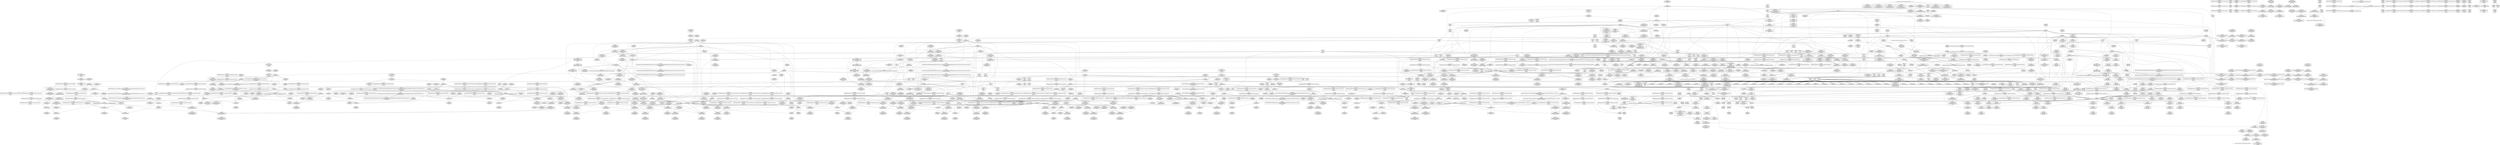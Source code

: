 digraph {
	CE0x4977600 [shape=record,shape=Mrecord,label="{CE0x4977600|__preempt_count_add:_do.body|*SummSource*}"]
	CE0x499fe80 [shape=record,shape=Mrecord,label="{CE0x499fe80|cred_sid:_tmp4|*LoadInst*|security/selinux/hooks.c,196}"]
	CE0x49724c0 [shape=record,shape=Mrecord,label="{CE0x49724c0|i64*_getelementptr_inbounds_(_13_x_i64_,_13_x_i64_*___llvm_gcov_ctr126,_i64_0,_i64_9)|*Constant*|*SummSource*}"]
	CE0x4973b80 [shape=record,shape=Mrecord,label="{CE0x4973b80|i64*_getelementptr_inbounds_(_13_x_i64_,_13_x_i64_*___llvm_gcov_ctr126,_i64_0,_i64_10)|*Constant*|*SummSource*}"]
	CE0x497bee0 [shape=record,shape=Mrecord,label="{CE0x497bee0|i64*_getelementptr_inbounds_(_6_x_i64_,_6_x_i64_*___llvm_gcov_ctr327,_i64_0,_i64_3)|*Constant*}"]
	CE0x49418a0 [shape=record,shape=Mrecord,label="{CE0x49418a0|i64_1|*Constant*}"]
	CE0x4918f80 [shape=record,shape=Mrecord,label="{CE0x4918f80|selinux_socket_listen:_entry}"]
	CE0x4908400 [shape=record,shape=Mrecord,label="{CE0x4908400|i64*_getelementptr_inbounds_(_2_x_i64_,_2_x_i64_*___llvm_gcov_ctr98,_i64_0,_i64_1)|*Constant*}"]
	CE0x49e0c30 [shape=record,shape=Mrecord,label="{CE0x49e0c30|rcu_lock_acquire:_tmp2}"]
	CE0x497e040 [shape=record,shape=Mrecord,label="{CE0x497e040|sock_has_perm:_tmp17|security/selinux/hooks.c,3976|*SummSink*}"]
	CE0x49b8730 [shape=record,shape=Mrecord,label="{CE0x49b8730|rcu_lock_acquire:_tmp6}"]
	CE0x49073e0 [shape=record,shape=Mrecord,label="{CE0x49073e0|selinux_socket_listen:_tmp2|*SummSource*}"]
	CE0x4a2b920 [shape=record,shape=Mrecord,label="{CE0x4a2b920|rcu_lock_release:_tmp1|*SummSource*}"]
	CE0x497ddb0 [shape=record,shape=Mrecord,label="{CE0x497ddb0|avc_has_perm:_entry}"]
	"CONST[source:0(mediator),value:2(dynamic)][purpose:{object}]"
	CE0x4972e10 [shape=record,shape=Mrecord,label="{CE0x4972e10|task_sid:_tmp20|security/selinux/hooks.c,208|*SummSink*}"]
	CE0x4a27200 [shape=record,shape=Mrecord,label="{CE0x4a27200|rcu_lock_release:_tmp6}"]
	CE0x49b68a0 [shape=record,shape=Mrecord,label="{CE0x49b68a0|_call_void_asm_addl_$1,_%gs:$0_,_*m,ri,*m,_dirflag_,_fpsr_,_flags_(i32*___preempt_count,_i32_%sub,_i32*___preempt_count)_#3,_!dbg_!27717,_!srcloc_!27718|./arch/x86/include/asm/preempt.h,77}"]
	CE0x496ffa0 [shape=record,shape=Mrecord,label="{CE0x496ffa0|i8*_getelementptr_inbounds_(_41_x_i8_,_41_x_i8_*_.str44,_i32_0,_i32_0)|*Constant*|*SummSink*}"]
	CE0x4a31c30 [shape=record,shape=Mrecord,label="{CE0x4a31c30|i64_1|*Constant*}"]
	CE0x49a5e90 [shape=record,shape=Mrecord,label="{CE0x49a5e90|task_sid:_call|security/selinux/hooks.c,208|*SummSink*}"]
	CE0x49f0680 [shape=record,shape=Mrecord,label="{CE0x49f0680|i32_934|*Constant*|*SummSink*}"]
	CE0x4a2c1a0 [shape=record,shape=Mrecord,label="{CE0x4a2c1a0|rcu_lock_acquire:_bb}"]
	CE0x4972450 [shape=record,shape=Mrecord,label="{CE0x4972450|i64*_getelementptr_inbounds_(_13_x_i64_,_13_x_i64_*___llvm_gcov_ctr126,_i64_0,_i64_9)|*Constant*}"]
	CE0x4917f40 [shape=record,shape=Mrecord,label="{CE0x4917f40|avc_has_perm:_ssid|Function::avc_has_perm&Arg::ssid::}"]
	CE0x49d8470 [shape=record,shape=Mrecord,label="{CE0x49d8470|rcu_read_lock:_tmp19|include/linux/rcupdate.h,882|*SummSink*}"]
	CE0x48fb260 [shape=record,shape=Mrecord,label="{CE0x48fb260|32:_%struct.sock*,_:_CRE_4,6_|*MultipleSource*|Function::selinux_socket_listen&Arg::sock::|security/selinux/hooks.c,4189}"]
	CE0x49a9b40 [shape=record,shape=Mrecord,label="{CE0x49a9b40|task_sid:_tmp17|security/selinux/hooks.c,208}"]
	CE0x49ed190 [shape=record,shape=Mrecord,label="{CE0x49ed190|i64*_getelementptr_inbounds_(_11_x_i64_,_11_x_i64_*___llvm_gcov_ctr132,_i64_0,_i64_9)|*Constant*}"]
	CE0x49b0880 [shape=record,shape=Mrecord,label="{CE0x49b0880|_ret_void,_!dbg_!27717|include/linux/rcupdate.h,245|*SummSource*}"]
	CE0x493c4b0 [shape=record,shape=Mrecord,label="{CE0x493c4b0|%struct.task_struct*_(%struct.task_struct**)*_asm_movq_%gs:$_1:P_,$0_,_r,im,_dirflag_,_fpsr_,_flags_|*SummSink*}"]
	CE0x49d3030 [shape=record,shape=Mrecord,label="{CE0x49d3030|rcu_read_lock:_tmp13|include/linux/rcupdate.h,882|*SummSource*}"]
	CE0x4985bd0 [shape=record,shape=Mrecord,label="{CE0x4985bd0|8:_%struct.sock*,_:_SCME_37,38_}"]
	CE0x496e230 [shape=record,shape=Mrecord,label="{CE0x496e230|1216:_i8*,_:_CRE_1216,1224_|*MultipleSource*|Function::sock_has_perm&Arg::sk::|security/selinux/hooks.c,3964|*LoadInst*|security/selinux/hooks.c,4189}"]
	CE0x49c4780 [shape=record,shape=Mrecord,label="{CE0x49c4780|rcu_read_lock:_tmp4|include/linux/rcupdate.h,882|*SummSink*}"]
	CE0x4a31da0 [shape=record,shape=Mrecord,label="{CE0x4a31da0|__preempt_count_sub:_tmp|*SummSource*}"]
	CE0x49b7e10 [shape=record,shape=Mrecord,label="{CE0x49b7e10|%struct.lockdep_map*_null|*Constant*|*SummSink*}"]
	CE0x4a2fcf0 [shape=record,shape=Mrecord,label="{CE0x4a2fcf0|__preempt_count_sub:_entry|*SummSink*}"]
	CE0x49bd670 [shape=record,shape=Mrecord,label="{CE0x49bd670|i64*_getelementptr_inbounds_(_13_x_i64_,_13_x_i64_*___llvm_gcov_ctr126,_i64_0,_i64_12)|*Constant*|*SummSource*}"]
	CE0x492d700 [shape=record,shape=Mrecord,label="{CE0x492d700|_call_void_mcount()_#3}"]
	CE0x49e5a30 [shape=record,shape=Mrecord,label="{CE0x49e5a30|__rcu_read_lock:_tmp4|include/linux/rcupdate.h,239}"]
	CE0x4976fe0 [shape=record,shape=Mrecord,label="{CE0x4976fe0|__rcu_read_unlock:_tmp7|include/linux/rcupdate.h,245|*SummSource*}"]
	CE0x49ab350 [shape=record,shape=Mrecord,label="{CE0x49ab350|i8*_getelementptr_inbounds_(_25_x_i8_,_25_x_i8_*_.str3,_i32_0,_i32_0)|*Constant*|*SummSource*}"]
	CE0x49aeec0 [shape=record,shape=Mrecord,label="{CE0x49aeec0|rcu_lock_release:_map|Function::rcu_lock_release&Arg::map::|*SummSource*}"]
	CE0x493c310 [shape=record,shape=Mrecord,label="{CE0x493c310|%struct.task_struct*_(%struct.task_struct**)*_asm_movq_%gs:$_1:P_,$0_,_r,im,_dirflag_,_fpsr_,_flags_}"]
	CE0x49aa630 [shape=record,shape=Mrecord,label="{CE0x49aa630|task_sid:_tmp19|security/selinux/hooks.c,208|*SummSink*}"]
	CE0x4a2b760 [shape=record,shape=Mrecord,label="{CE0x4a2b760|GLOBAL:___preempt_count|Global_var:__preempt_count|*SummSource*}"]
	CE0x4a2c9d0 [shape=record,shape=Mrecord,label="{CE0x4a2c9d0|__preempt_count_sub:_bb}"]
	CE0x4986c70 [shape=record,shape=Mrecord,label="{CE0x4986c70|8:_%struct.sock*,_:_SCME_51,52_}"]
	CE0x49a0bb0 [shape=record,shape=Mrecord,label="{CE0x49a0bb0|__rcu_read_lock:_entry|*SummSink*}"]
	CE0x49e5330 [shape=record,shape=Mrecord,label="{CE0x49e5330|rcu_lock_release:_tmp|*SummSink*}"]
	CE0x49ea1e0 [shape=record,shape=Mrecord,label="{CE0x49ea1e0|__rcu_read_lock:_tmp5|include/linux/rcupdate.h,239|*SummSink*}"]
	CE0x49dfb70 [shape=record,shape=Mrecord,label="{CE0x49dfb70|rcu_lock_release:_tmp3|*SummSource*}"]
	CE0x49b3f70 [shape=record,shape=Mrecord,label="{CE0x49b3f70|__preempt_count_add:_do.body|*SummSink*}"]
	CE0x4989a60 [shape=record,shape=Mrecord,label="{CE0x4989a60|i32_2|*Constant*}"]
	CE0x494ddf0 [shape=record,shape=Mrecord,label="{CE0x494ddf0|i64*_getelementptr_inbounds_(_6_x_i64_,_6_x_i64_*___llvm_gcov_ctr327,_i64_0,_i64_5)|*Constant*|*SummSource*}"]
	CE0x497d690 [shape=record,shape=Mrecord,label="{CE0x497d690|i8_2|*Constant*|*SummSource*}"]
	CE0x49148a0 [shape=record,shape=Mrecord,label="{CE0x49148a0|get_current:_tmp2|*SummSink*}"]
	CE0x49ec750 [shape=record,shape=Mrecord,label="{CE0x49ec750|i64*_getelementptr_inbounds_(_11_x_i64_,_11_x_i64_*___llvm_gcov_ctr132,_i64_0,_i64_8)|*Constant*|*SummSource*}"]
	CE0x492fc00 [shape=record,shape=Mrecord,label="{CE0x492fc00|i64_3|*Constant*|*SummSink*}"]
	CE0x4929cd0 [shape=record,shape=Mrecord,label="{CE0x4929cd0|GLOBAL:___rcu_read_lock|*Constant*|*SummSink*}"]
	CE0x49b8a50 [shape=record,shape=Mrecord,label="{CE0x49b8a50|rcu_lock_acquire:_tmp6|*SummSink*}"]
	CE0x4970140 [shape=record,shape=Mrecord,label="{CE0x4970140|task_sid:_tmp22|security/selinux/hooks.c,208|*SummSink*}"]
	CE0x49d6b70 [shape=record,shape=Mrecord,label="{CE0x49d6b70|rcu_read_lock:_tmp17|include/linux/rcupdate.h,882}"]
	CE0x49ae100 [shape=record,shape=Mrecord,label="{CE0x49ae100|_call_void_rcu_lock_release(%struct.lockdep_map*_rcu_lock_map)_#10,_!dbg_!27733|include/linux/rcupdate.h,935|*SummSink*}"]
	CE0x49986e0 [shape=record,shape=Mrecord,label="{CE0x49986e0|cred_sid:_tmp5|security/selinux/hooks.c,196|*SummSource*}"]
	CE0x4977bd0 [shape=record,shape=Mrecord,label="{CE0x4977bd0|__preempt_count_sub:_do.end}"]
	CE0x4918010 [shape=record,shape=Mrecord,label="{CE0x4918010|avc_has_perm:_ssid|Function::avc_has_perm&Arg::ssid::|*SummSource*}"]
	CE0x499eb20 [shape=record,shape=Mrecord,label="{CE0x499eb20|rcu_read_lock:_if.end}"]
	CE0x4908ae0 [shape=record,shape=Mrecord,label="{CE0x4908ae0|get_current:_tmp4|./arch/x86/include/asm/current.h,14|*SummSource*}"]
	CE0x4981ae0 [shape=record,shape=Mrecord,label="{CE0x4981ae0|sock_has_perm:_call6|security/selinux/hooks.c,3976|*SummSink*}"]
	CE0x49e9cd0 [shape=record,shape=Mrecord,label="{CE0x49e9cd0|GLOBAL:_rcu_read_unlock.__warned|Global_var:rcu_read_unlock.__warned|*SummSink*}"]
	CE0x491add0 [shape=record,shape=Mrecord,label="{CE0x491add0|COLLAPSED:_GCMRE_current_task_external_global_%struct.task_struct*:_elem_0:default:}"]
	CE0x49c0b90 [shape=record,shape=Mrecord,label="{CE0x49c0b90|rcu_read_lock:_bb|*SummSink*}"]
	CE0x4918400 [shape=record,shape=Mrecord,label="{CE0x4918400|avc_has_perm:_tsid|Function::avc_has_perm&Arg::tsid::|*SummSource*}"]
	CE0x4929340 [shape=record,shape=Mrecord,label="{CE0x4929340|GLOBAL:_rcu_read_lock|*Constant*|*SummSink*}"]
	CE0x4973d40 [shape=record,shape=Mrecord,label="{CE0x4973d40|__preempt_count_sub:_tmp2|*SummSink*}"]
	CE0x4980fb0 [shape=record,shape=Mrecord,label="{CE0x4980fb0|sock_has_perm:_tmp16|security/selinux/hooks.c,3976|*SummSource*}"]
	CE0x493ef40 [shape=record,shape=Mrecord,label="{CE0x493ef40|rcu_read_unlock:_if.then|*SummSource*}"]
	CE0x4900860 [shape=record,shape=Mrecord,label="{CE0x4900860|sock_has_perm:_bb}"]
	CE0x49afe40 [shape=record,shape=Mrecord,label="{CE0x49afe40|__rcu_read_unlock:_entry}"]
	CE0x4977850 [shape=record,shape=Mrecord,label="{CE0x4977850|__rcu_read_unlock:_bb|*SummSource*}"]
	CE0x4983f90 [shape=record,shape=Mrecord,label="{CE0x4983f90|sock_has_perm:_tmp10|security/selinux/hooks.c,3969}"]
	CE0x494be60 [shape=record,shape=Mrecord,label="{CE0x494be60|sock_has_perm:_type|security/selinux/hooks.c,3972}"]
	CE0x498ee80 [shape=record,shape=Mrecord,label="{CE0x498ee80|_call_void_mcount()_#3|*SummSink*}"]
	CE0x4a256b0 [shape=record,shape=Mrecord,label="{CE0x4a256b0|__preempt_count_add:_tmp4|./arch/x86/include/asm/preempt.h,72}"]
	CE0x49aeb20 [shape=record,shape=Mrecord,label="{CE0x49aeb20|_ret_void,_!dbg_!27717|include/linux/rcupdate.h,424|*SummSink*}"]
	CE0x49d8390 [shape=record,shape=Mrecord,label="{CE0x49d8390|rcu_read_lock:_tmp19|include/linux/rcupdate.h,882}"]
	CE0x4983110 [shape=record,shape=Mrecord,label="{CE0x4983110|avc_has_perm:_requested|Function::avc_has_perm&Arg::requested::}"]
	CE0x497aa80 [shape=record,shape=Mrecord,label="{CE0x497aa80|i64*_getelementptr_inbounds_(_4_x_i64_,_4_x_i64_*___llvm_gcov_ctr135,_i64_0,_i64_2)|*Constant*|*SummSink*}"]
	CE0x4983280 [shape=record,shape=Mrecord,label="{CE0x4983280|avc_has_perm:_requested|Function::avc_has_perm&Arg::requested::|*SummSource*}"]
	CE0x49de190 [shape=record,shape=Mrecord,label="{CE0x49de190|rcu_lock_acquire:_tmp3|*SummSink*}"]
	CE0x49e4970 [shape=record,shape=Mrecord,label="{CE0x49e4970|__rcu_read_lock:_tmp6|include/linux/rcupdate.h,240|*SummSink*}"]
	CE0x4933340 [shape=record,shape=Mrecord,label="{CE0x4933340|_ret_i32_%call1,_!dbg_!27716|security/selinux/hooks.c,4189|*SummSource*}"]
	CE0x4986da0 [shape=record,shape=Mrecord,label="{CE0x4986da0|8:_%struct.sock*,_:_SCME_52,53_}"]
	CE0x49e08c0 [shape=record,shape=Mrecord,label="{CE0x49e08c0|rcu_read_unlock:_tobool|include/linux/rcupdate.h,933}"]
	CE0x49a4200 [shape=record,shape=Mrecord,label="{CE0x49a4200|task_sid:_do.body5|*SummSource*}"]
	CE0x4902a10 [shape=record,shape=Mrecord,label="{CE0x4902a10|__rcu_read_lock:_tmp}"]
	CE0x49e2220 [shape=record,shape=Mrecord,label="{CE0x49e2220|i64*_getelementptr_inbounds_(_4_x_i64_,_4_x_i64_*___llvm_gcov_ctr133,_i64_0,_i64_1)|*Constant*|*SummSource*}"]
	CE0x49d0650 [shape=record,shape=Mrecord,label="{CE0x49d0650|rcu_read_lock:_tmp12|include/linux/rcupdate.h,882}"]
	CE0x4973ca0 [shape=record,shape=Mrecord,label="{CE0x4973ca0|COLLAPSED:_GCMRE___llvm_gcov_ctr129_internal_global_4_x_i64_zeroinitializer:_elem_0:default:}"]
	CE0x49bec60 [shape=record,shape=Mrecord,label="{CE0x49bec60|cred_sid:_entry|*SummSource*}"]
	CE0x49b20d0 [shape=record,shape=Mrecord,label="{CE0x49b20d0|rcu_lock_release:_tmp|*SummSource*}"]
	CE0x49b8200 [shape=record,shape=Mrecord,label="{CE0x49b8200|i64_ptrtoint_(i8*_blockaddress(_rcu_lock_acquire,_%__here)_to_i64)|*Constant*|*SummSink*}"]
	CE0x49904e0 [shape=record,shape=Mrecord,label="{CE0x49904e0|__preempt_count_sub:_tmp5|./arch/x86/include/asm/preempt.h,77}"]
	CE0x490cb10 [shape=record,shape=Mrecord,label="{CE0x490cb10|sock_has_perm:_tmp7|security/selinux/hooks.c,3969}"]
	CE0x498c410 [shape=record,shape=Mrecord,label="{CE0x498c410|sock_has_perm:_tmp10|security/selinux/hooks.c,3969|*SummSink*}"]
	CE0x4974290 [shape=record,shape=Mrecord,label="{CE0x4974290|void_(i32*,_i32,_i32*)*_asm_addl_$1,_%gs:$0_,_*m,ri,*m,_dirflag_,_fpsr_,_flags_}"]
	CE0x49b8cd0 [shape=record,shape=Mrecord,label="{CE0x49b8cd0|i64*_getelementptr_inbounds_(_4_x_i64_,_4_x_i64_*___llvm_gcov_ctr133,_i64_0,_i64_0)|*Constant*|*SummSink*}"]
	CE0x4981d10 [shape=record,shape=Mrecord,label="{CE0x4981d10|i32_(i32,_i32,_i16,_i32,_%struct.common_audit_data*)*_bitcast_(i32_(i32,_i32,_i16,_i32,_%struct.common_audit_data.495*)*_avc_has_perm_to_i32_(i32,_i32,_i16,_i32,_%struct.common_audit_data*)*)|*Constant*}"]
	CE0x48fc5a0 [shape=record,shape=Mrecord,label="{CE0x48fc5a0|i64*_getelementptr_inbounds_(_2_x_i64_,_2_x_i64_*___llvm_gcov_ctr359,_i64_0,_i64_1)|*Constant*}"]
	CE0x4944f30 [shape=record,shape=Mrecord,label="{CE0x4944f30|sock_has_perm:_cleanup|*SummSink*}"]
	CE0x49e46a0 [shape=record,shape=Mrecord,label="{CE0x49e46a0|GLOBAL:___llvm_gcov_ctr132|Global_var:__llvm_gcov_ctr132|*SummSource*}"]
	CE0x49b6a90 [shape=record,shape=Mrecord,label="{CE0x49b6a90|_call_void_asm_addl_$1,_%gs:$0_,_*m,ri,*m,_dirflag_,_fpsr_,_flags_(i32*___preempt_count,_i32_%sub,_i32*___preempt_count)_#3,_!dbg_!27717,_!srcloc_!27718|./arch/x86/include/asm/preempt.h,77|*SummSource*}"]
	CE0x49854b0 [shape=record,shape=Mrecord,label="{CE0x49854b0|8:_%struct.sock*,_:_SCME_31,32_}"]
	CE0x4927e60 [shape=record,shape=Mrecord,label="{CE0x4927e60|i64*_getelementptr_inbounds_(_13_x_i64_,_13_x_i64_*___llvm_gcov_ctr126,_i64_0,_i64_1)|*Constant*|*SummSink*}"]
	CE0x49d3e70 [shape=record,shape=Mrecord,label="{CE0x49d3e70|rcu_read_lock:_tmp16|include/linux/rcupdate.h,882}"]
	CE0x49e1aa0 [shape=record,shape=Mrecord,label="{CE0x49e1aa0|_call_void___preempt_count_add(i32_1)_#10,_!dbg_!27711|include/linux/rcupdate.h,239|*SummSource*}"]
	CE0x4987130 [shape=record,shape=Mrecord,label="{CE0x4987130|8:_%struct.sock*,_:_SCME_55,56_}"]
	CE0x498d1e0 [shape=record,shape=Mrecord,label="{CE0x498d1e0|i64*_getelementptr_inbounds_(_6_x_i64_,_6_x_i64_*___llvm_gcov_ctr327,_i64_0,_i64_4)|*Constant*|*SummSink*}"]
	CE0x4a316d0 [shape=record,shape=Mrecord,label="{CE0x4a316d0|i64*_getelementptr_inbounds_(_4_x_i64_,_4_x_i64_*___llvm_gcov_ctr135,_i64_0,_i64_3)|*Constant*|*SummSource*}"]
	CE0x49e4a40 [shape=record,shape=Mrecord,label="{CE0x49e4a40|__rcu_read_lock:_tmp7|include/linux/rcupdate.h,240|*SummSink*}"]
	CE0x4944640 [shape=record,shape=Mrecord,label="{CE0x4944640|_call_void_mcount()_#3|*SummSource*}"]
	CE0x4a27520 [shape=record,shape=Mrecord,label="{CE0x4a27520|rcu_lock_release:_tmp6|*SummSink*}"]
	CE0x4915910 [shape=record,shape=Mrecord,label="{CE0x4915910|get_current:_tmp1}"]
	CE0x496f8e0 [shape=record,shape=Mrecord,label="{CE0x496f8e0|sock_has_perm:_tmp2|*LoadInst*|security/selinux/hooks.c,3964|*SummSource*}"]
	CE0x4987580 [shape=record,shape=Mrecord,label="{CE0x4987580|GLOBAL:_task_sid|*Constant*}"]
	CE0x49aafb0 [shape=record,shape=Mrecord,label="{CE0x49aafb0|_call_void_lockdep_rcu_suspicious(i8*_getelementptr_inbounds_(_25_x_i8_,_25_x_i8_*_.str3,_i32_0,_i32_0),_i32_208,_i8*_getelementptr_inbounds_(_41_x_i8_,_41_x_i8_*_.str44,_i32_0,_i32_0))_#10,_!dbg_!27732|security/selinux/hooks.c,208|*SummSink*}"]
	CE0x49d5430 [shape=record,shape=Mrecord,label="{CE0x49d5430|i32_883|*Constant*|*SummSink*}"]
	CE0x49e0030 [shape=record,shape=Mrecord,label="{CE0x49e0030|rcu_read_unlock:_tmp9|include/linux/rcupdate.h,933|*SummSink*}"]
	CE0x497ecd0 [shape=record,shape=Mrecord,label="{CE0x497ecd0|sock_has_perm:_net1|security/selinux/hooks.c,3973|*SummSink*}"]
	CE0x491fd50 [shape=record,shape=Mrecord,label="{CE0x491fd50|selinux_socket_listen:_tmp3|*SummSource*}"]
	CE0x48fd200 [shape=record,shape=Mrecord,label="{CE0x48fd200|selinux_socket_listen:_bb|*SummSource*}"]
	CE0x49d0410 [shape=record,shape=Mrecord,label="{CE0x49d0410|rcu_read_lock:_tmp11|include/linux/rcupdate.h,882|*SummSink*}"]
	CE0x499e6b0 [shape=record,shape=Mrecord,label="{CE0x499e6b0|rcu_read_unlock:_tmp6|include/linux/rcupdate.h,933|*SummSource*}"]
	CE0x4a307f0 [shape=record,shape=Mrecord,label="{CE0x4a307f0|__preempt_count_add:_tmp7|./arch/x86/include/asm/preempt.h,73|*SummSink*}"]
	CE0x4986420 [shape=record,shape=Mrecord,label="{CE0x4986420|8:_%struct.sock*,_:_SCME_44,45_}"]
	CE0x49962f0 [shape=record,shape=Mrecord,label="{CE0x49962f0|task_sid:_tmp7|security/selinux/hooks.c,208|*SummSource*}"]
	CE0x497f730 [shape=record,shape=Mrecord,label="{CE0x497f730|sock_has_perm:_net3|security/selinux/hooks.c,3974|*SummSink*}"]
	CE0x49c72f0 [shape=record,shape=Mrecord,label="{CE0x49c72f0|rcu_read_unlock:_tmp7|include/linux/rcupdate.h,933}"]
	CE0x4991de0 [shape=record,shape=Mrecord,label="{CE0x4991de0|sock_has_perm:_tmp18|security/selinux/hooks.c,3977}"]
	CE0x49bf7e0 [shape=record,shape=Mrecord,label="{CE0x49bf7e0|_call_void_rcu_read_unlock()_#10,_!dbg_!27748|security/selinux/hooks.c,209}"]
	CE0x49e6c70 [shape=record,shape=Mrecord,label="{CE0x49e6c70|rcu_read_unlock:_tmp10|include/linux/rcupdate.h,933|*SummSource*}"]
	CE0x4a68fc0 [shape=record,shape=Mrecord,label="{CE0x4a68fc0|__preempt_count_add:_do.end}"]
	CE0x49ee6c0 [shape=record,shape=Mrecord,label="{CE0x49ee6c0|rcu_read_unlock:_tmp21|include/linux/rcupdate.h,935}"]
	CE0x4976a60 [shape=record,shape=Mrecord,label="{CE0x4976a60|__preempt_count_add:_tmp3}"]
	CE0x4999e50 [shape=record,shape=Mrecord,label="{CE0x4999e50|cred_sid:_tmp3}"]
	CE0x4a115f0 [shape=record,shape=Mrecord,label="{CE0x4a115f0|rcu_lock_acquire:_tmp}"]
	CE0x4976750 [shape=record,shape=Mrecord,label="{CE0x4976750|__rcu_read_unlock:_tmp1|*SummSource*}"]
	CE0x4970bf0 [shape=record,shape=Mrecord,label="{CE0x4970bf0|task_sid:_tmp24|security/selinux/hooks.c,208}"]
	CE0x48fa7d0 [shape=record,shape=Mrecord,label="{CE0x48fa7d0|selinux_socket_listen:_bb}"]
	CE0x49c3d60 [shape=record,shape=Mrecord,label="{CE0x49c3d60|_call_void_asm_sideeffect_,_memory_,_dirflag_,_fpsr_,_flags_()_#3,_!dbg_!27714,_!srcloc_!27715|include/linux/rcupdate.h,239|*SummSink*}"]
	CE0x4a69240 [shape=record,shape=Mrecord,label="{CE0x4a69240|__preempt_count_add:_do.end|*SummSink*}"]
	CE0x4a25890 [shape=record,shape=Mrecord,label="{CE0x4a25890|i64_1|*Constant*}"]
	CE0x49e4810 [shape=record,shape=Mrecord,label="{CE0x49e4810|GLOBAL:___llvm_gcov_ctr132|Global_var:__llvm_gcov_ctr132|*SummSink*}"]
	CE0x492ee60 [shape=record,shape=Mrecord,label="{CE0x492ee60|sock_has_perm:_tmp|*SummSink*}"]
	CE0x498cd00 [shape=record,shape=Mrecord,label="{CE0x498cd00|sock_has_perm:_tmp12|security/selinux/hooks.c,3970}"]
	CE0x49af300 [shape=record,shape=Mrecord,label="{CE0x49af300|_ret_void,_!dbg_!27717|include/linux/rcupdate.h,424}"]
	CE0x4977b60 [shape=record,shape=Mrecord,label="{CE0x4977b60|i64*_getelementptr_inbounds_(_4_x_i64_,_4_x_i64_*___llvm_gcov_ctr135,_i64_0,_i64_0)|*Constant*|*SummSink*}"]
	CE0x49c4a60 [shape=record,shape=Mrecord,label="{CE0x49c4a60|rcu_read_lock:_tmp8|include/linux/rcupdate.h,882|*SummSource*}"]
	CE0x4983560 [shape=record,shape=Mrecord,label="{CE0x4983560|avc_has_perm:_auditdata|Function::avc_has_perm&Arg::auditdata::}"]
	CE0x49a2200 [shape=record,shape=Mrecord,label="{CE0x49a2200|task_sid:_tmp4|*LoadInst*|security/selinux/hooks.c,208}"]
	CE0x49f0b40 [shape=record,shape=Mrecord,label="{CE0x49f0b40|i8*_getelementptr_inbounds_(_44_x_i8_,_44_x_i8_*_.str47,_i32_0,_i32_0)|*Constant*}"]
	CE0x4998e60 [shape=record,shape=Mrecord,label="{CE0x4998e60|i64*_getelementptr_inbounds_(_13_x_i64_,_13_x_i64_*___llvm_gcov_ctr126,_i64_0,_i64_1)|*Constant*}"]
	CE0x4a25720 [shape=record,shape=Mrecord,label="{CE0x4a25720|__rcu_read_unlock:_do.end|*SummSource*}"]
	CE0x48fe280 [shape=record,shape=Mrecord,label="{CE0x48fe280|task_sid:_tmp12|security/selinux/hooks.c,208|*SummSink*}"]
	CE0x492ccb0 [shape=record,shape=Mrecord,label="{CE0x492ccb0|sock_has_perm:_tmp9|security/selinux/hooks.c,3969|*SummSink*}"]
	"CONST[source:1(input),value:2(dynamic)][purpose:{object}]"
	CE0x49c14c0 [shape=record,shape=Mrecord,label="{CE0x49c14c0|GLOBAL:___llvm_gcov_ctr127|Global_var:__llvm_gcov_ctr127|*SummSink*}"]
	CE0x49e4e80 [shape=record,shape=Mrecord,label="{CE0x49e4e80|rcu_read_unlock:_do.body|*SummSink*}"]
	CE0x49459b0 [shape=record,shape=Mrecord,label="{CE0x49459b0|sock_has_perm:_if.then|*SummSource*}"]
	CE0x4a14010 [shape=record,shape=Mrecord,label="{CE0x4a14010|i64_ptrtoint_(i8*_blockaddress(_rcu_lock_release,_%__here)_to_i64)|*Constant*|*SummSource*}"]
	CE0x49e3890 [shape=record,shape=Mrecord,label="{CE0x49e3890|GLOBAL:___llvm_gcov_ctr132|Global_var:__llvm_gcov_ctr132}"]
	CE0x4981970 [shape=record,shape=Mrecord,label="{CE0x4981970|sock_has_perm:_call6|security/selinux/hooks.c,3976|*SummSource*}"]
	CE0x6425350 [shape=record,shape=Mrecord,label="{CE0x6425350|sock_has_perm:_perms|Function::sock_has_perm&Arg::perms::}"]
	CE0x4a277a0 [shape=record,shape=Mrecord,label="{CE0x4a277a0|__rcu_read_unlock:_do.body|*SummSink*}"]
	CE0x49d3510 [shape=record,shape=Mrecord,label="{CE0x49d3510|rcu_read_lock:_tmp14|include/linux/rcupdate.h,882|*SummSource*}"]
	CE0x499e820 [shape=record,shape=Mrecord,label="{CE0x499e820|rcu_read_unlock:_tmp6|include/linux/rcupdate.h,933|*SummSink*}"]
	CE0x4a11780 [shape=record,shape=Mrecord,label="{CE0x4a11780|i64*_getelementptr_inbounds_(_4_x_i64_,_4_x_i64_*___llvm_gcov_ctr134,_i64_0,_i64_1)|*Constant*|*SummSource*}"]
	CE0x49bed40 [shape=record,shape=Mrecord,label="{CE0x49bed40|cred_sid:_entry|*SummSink*}"]
	CE0x49c3aa0 [shape=record,shape=Mrecord,label="{CE0x49c3aa0|COLLAPSED:_GCMRE___llvm_gcov_ctr132_internal_global_11_x_i64_zeroinitializer:_elem_0:default:}"]
	CE0x4917730 [shape=record,shape=Mrecord,label="{CE0x4917730|get_current:_tmp|*SummSource*}"]
	CE0x49d9820 [shape=record,shape=Mrecord,label="{CE0x49d9820|rcu_read_lock:_tmp22|include/linux/rcupdate.h,884}"]
	CE0x49c7880 [shape=record,shape=Mrecord,label="{CE0x49c7880|rcu_lock_acquire:_map|Function::rcu_lock_acquire&Arg::map::}"]
	CE0x491cbb0 [shape=record,shape=Mrecord,label="{CE0x491cbb0|GLOBAL:___llvm_gcov_ctr126|Global_var:__llvm_gcov_ctr126|*SummSink*}"]
	CE0x49db0c0 [shape=record,shape=Mrecord,label="{CE0x49db0c0|_call_void_mcount()_#3|*SummSource*}"]
	CE0x48faca0 [shape=record,shape=Mrecord,label="{CE0x48faca0|selinux_socket_listen:_tmp1}"]
	CE0x49b2770 [shape=record,shape=Mrecord,label="{CE0x49b2770|rcu_lock_release:_indirectgoto|*SummSource*}"]
	CE0x4a4c6d0 [shape=record,shape=Mrecord,label="{CE0x4a4c6d0|_ret_void,_!dbg_!27720|./arch/x86/include/asm/preempt.h,78|*SummSource*}"]
	CE0x4986b40 [shape=record,shape=Mrecord,label="{CE0x4986b40|8:_%struct.sock*,_:_SCME_50,51_}"]
	CE0x4997a30 [shape=record,shape=Mrecord,label="{CE0x4997a30|_ret_void,_!dbg_!27717|include/linux/rcupdate.h,419}"]
	CE0x491de70 [shape=record,shape=Mrecord,label="{CE0x491de70|_call_void_mcount()_#3}"]
	CE0x49b97e0 [shape=record,shape=Mrecord,label="{CE0x49b97e0|_call_void_lock_acquire(%struct.lockdep_map*_%map,_i32_0,_i32_0,_i32_2,_i32_0,_%struct.lockdep_map*_null,_i64_ptrtoint_(i8*_blockaddress(_rcu_lock_acquire,_%__here)_to_i64))_#10,_!dbg_!27716|include/linux/rcupdate.h,418|*SummSource*}"]
	CE0x49b1ff0 [shape=record,shape=Mrecord,label="{CE0x49b1ff0|rcu_lock_release:_tmp}"]
	CE0x497bb10 [shape=record,shape=Mrecord,label="{CE0x497bb10|__preempt_count_sub:_tmp4|./arch/x86/include/asm/preempt.h,77|*SummSource*}"]
	CE0x49c01b0 [shape=record,shape=Mrecord,label="{CE0x49c01b0|_ret_void,_!dbg_!27735|include/linux/rcupdate.h,938|*SummSink*}"]
	CE0x49e5d50 [shape=record,shape=Mrecord,label="{CE0x49e5d50|rcu_read_unlock:_tmp10|include/linux/rcupdate.h,933|*SummSink*}"]
	CE0x49b7f60 [shape=record,shape=Mrecord,label="{CE0x49b7f60|i64_ptrtoint_(i8*_blockaddress(_rcu_lock_acquire,_%__here)_to_i64)|*Constant*}"]
	CE0x49861c0 [shape=record,shape=Mrecord,label="{CE0x49861c0|8:_%struct.sock*,_:_SCME_42,43_}"]
	CE0x49290e0 [shape=record,shape=Mrecord,label="{CE0x49290e0|rcu_read_lock:_tobool|include/linux/rcupdate.h,882|*SummSink*}"]
	CE0x498c770 [shape=record,shape=Mrecord,label="{CE0x498c770|sock_has_perm:_tmp11|security/selinux/hooks.c,3970|*SummSink*}"]
	CE0x4936a90 [shape=record,shape=Mrecord,label="{CE0x4936a90|sock_has_perm:_entry|*SummSource*}"]
	CE0x4a29a10 [shape=record,shape=Mrecord,label="{CE0x4a29a10|i64*_getelementptr_inbounds_(_4_x_i64_,_4_x_i64_*___llvm_gcov_ctr128,_i64_0,_i64_2)|*Constant*}"]
	CE0x4a2ee40 [shape=record,shape=Mrecord,label="{CE0x4a2ee40|i64*_getelementptr_inbounds_(_4_x_i64_,_4_x_i64_*___llvm_gcov_ctr129,_i64_0,_i64_1)|*Constant*|*SummSource*}"]
	CE0x4a29840 [shape=record,shape=Mrecord,label="{CE0x4a29840|__rcu_read_lock:_tmp2}"]
	CE0x4a24f40 [shape=record,shape=Mrecord,label="{CE0x4a24f40|__preempt_count_add:_tmp1}"]
	CE0x49beb50 [shape=record,shape=Mrecord,label="{CE0x49beb50|cred_sid:_entry}"]
	CE0x4a5aa40 [shape=record,shape=Mrecord,label="{CE0x4a5aa40|_call_void_mcount()_#3|*SummSource*}"]
	CE0x4935730 [shape=record,shape=Mrecord,label="{CE0x4935730|sock_has_perm:_perms|Function::sock_has_perm&Arg::perms::|*SummSink*}"]
	CE0x49b8f30 [shape=record,shape=Mrecord,label="{CE0x49b8f30|rcu_lock_acquire:_tmp7|*SummSource*}"]
	CE0x492ece0 [shape=record,shape=Mrecord,label="{CE0x492ece0|task_sid:_tmp2|*SummSink*}"]
	CE0x4908720 [shape=record,shape=Mrecord,label="{CE0x4908720|_ret_%struct.task_struct*_%tmp4,_!dbg_!27714|./arch/x86/include/asm/current.h,14}"]
	CE0x499f760 [shape=record,shape=Mrecord,label="{CE0x499f760|GLOBAL:_task_sid.__warned|Global_var:task_sid.__warned|*SummSource*}"]
	CE0x49d45e0 [shape=record,shape=Mrecord,label="{CE0x49d45e0|i64*_getelementptr_inbounds_(_11_x_i64_,_11_x_i64_*___llvm_gcov_ctr127,_i64_0,_i64_8)|*Constant*|*SummSource*}"]
	CE0x48fa710 [shape=record,shape=Mrecord,label="{CE0x48fa710|_call_void_mcount()_#3|*SummSink*}"]
	CE0x49a9ca0 [shape=record,shape=Mrecord,label="{CE0x49a9ca0|task_sid:_tmp17|security/selinux/hooks.c,208|*SummSource*}"]
	CE0x49768e0 [shape=record,shape=Mrecord,label="{CE0x49768e0|__preempt_count_add:_tmp2|*SummSink*}"]
	CE0x492a010 [shape=record,shape=Mrecord,label="{CE0x492a010|i64*_getelementptr_inbounds_(_13_x_i64_,_13_x_i64_*___llvm_gcov_ctr126,_i64_0,_i64_0)|*Constant*|*SummSink*}"]
	CE0x4919f70 [shape=record,shape=Mrecord,label="{CE0x4919f70|i64*_getelementptr_inbounds_(_11_x_i64_,_11_x_i64_*___llvm_gcov_ctr132,_i64_0,_i64_1)|*Constant*|*SummSource*}"]
	CE0x48f6f30 [shape=record,shape=Mrecord,label="{CE0x48f6f30|selinux_socket_listen:_tmp4|*LoadInst*|security/selinux/hooks.c,4189|*SummSink*}"]
	CE0x49868e0 [shape=record,shape=Mrecord,label="{CE0x49868e0|8:_%struct.sock*,_:_SCME_48,49_}"]
	CE0x498d4e0 [shape=record,shape=Mrecord,label="{CE0x498d4e0|sock_has_perm:_tmp3|security/selinux/hooks.c,3964}"]
	CE0x49dd420 [shape=record,shape=Mrecord,label="{CE0x49dd420|__preempt_count_add:_entry}"]
	CE0x4901850 [shape=record,shape=Mrecord,label="{CE0x4901850|sock_has_perm:_sk_security|security/selinux/hooks.c,3964|*SummSink*}"]
	CE0x49a5a10 [shape=record,shape=Mrecord,label="{CE0x49a5a10|_call_void___rcu_read_lock()_#10,_!dbg_!27710|include/linux/rcupdate.h,879|*SummSource*}"]
	CE0x49d54a0 [shape=record,shape=Mrecord,label="{CE0x49d54a0|i32_883|*Constant*|*SummSource*}"]
	CE0x64253c0 [shape=record,shape=Mrecord,label="{CE0x64253c0|sock_has_perm:_task|Function::sock_has_perm&Arg::task::|*SummSource*}"]
	CE0x49ea070 [shape=record,shape=Mrecord,label="{CE0x49ea070|__rcu_read_lock:_tmp5|include/linux/rcupdate.h,239}"]
	CE0x4a464a0 [shape=record,shape=Mrecord,label="{CE0x4a464a0|__preempt_count_sub:_tmp5|./arch/x86/include/asm/preempt.h,77|*SummSource*}"]
	CE0x492fd60 [shape=record,shape=Mrecord,label="{CE0x492fd60|task_sid:_tmp5|security/selinux/hooks.c,208}"]
	CE0x49de420 [shape=record,shape=Mrecord,label="{CE0x49de420|rcu_read_unlock:_tmp4|include/linux/rcupdate.h,933|*SummSink*}"]
	CE0x4937cb0 [shape=record,shape=Mrecord,label="{CE0x4937cb0|i32_4096|*Constant*|*SummSink*}"]
	CE0x4926810 [shape=record,shape=Mrecord,label="{CE0x4926810|rcu_read_lock:_call3|include/linux/rcupdate.h,882|*SummSink*}"]
	CE0x492e8b0 [shape=record,shape=Mrecord,label="{CE0x492e8b0|rcu_read_unlock:_if.then|*SummSink*}"]
	CE0x49288a0 [shape=record,shape=Mrecord,label="{CE0x49288a0|i64*_getelementptr_inbounds_(_11_x_i64_,_11_x_i64_*___llvm_gcov_ctr127,_i64_0,_i64_0)|*Constant*}"]
	CE0x49b9910 [shape=record,shape=Mrecord,label="{CE0x49b9910|i64*_getelementptr_inbounds_(_4_x_i64_,_4_x_i64_*___llvm_gcov_ctr128,_i64_0,_i64_1)|*Constant*}"]
	CE0x49c3a30 [shape=record,shape=Mrecord,label="{CE0x49c3a30|rcu_read_unlock:_tmp}"]
	CE0x494dd30 [shape=record,shape=Mrecord,label="{CE0x494dd30|i64*_getelementptr_inbounds_(_6_x_i64_,_6_x_i64_*___llvm_gcov_ctr327,_i64_0,_i64_5)|*Constant*}"]
	CE0x49a5510 [shape=record,shape=Mrecord,label="{CE0x49a5510|GLOBAL:_task_sid.__warned|Global_var:task_sid.__warned}"]
	CE0x48f6fa0 [shape=record,shape=Mrecord,label="{CE0x48f6fa0|selinux_socket_listen:_call1|security/selinux/hooks.c,4189|*SummSource*}"]
	CE0x49892e0 [shape=record,shape=Mrecord,label="{CE0x49892e0|i32_8|*Constant*|*SummSink*}"]
	CE0x49357a0 [shape=record,shape=Mrecord,label="{CE0x49357a0|_ret_i32_%retval.0,_!dbg_!27740|security/selinux/hooks.c,3977}"]
	CE0x49be3a0 [shape=record,shape=Mrecord,label="{CE0x49be3a0|task_sid:_call7|security/selinux/hooks.c,208|*SummSource*}"]
	CE0x494ba80 [shape=record,shape=Mrecord,label="{CE0x494ba80|sock_has_perm:_tmp14|security/selinux/hooks.c,3972|*SummSource*}"]
	CE0x49a7de0 [shape=record,shape=Mrecord,label="{CE0x49a7de0|task_sid:_call3|security/selinux/hooks.c,208|*SummSink*}"]
	CE0x4990c40 [shape=record,shape=Mrecord,label="{CE0x4990c40|i64_5|*Constant*}"]
	CE0x49e6530 [shape=record,shape=Mrecord,label="{CE0x49e6530|_call_void_mcount()_#3}"]
	CE0x4a2ea60 [shape=record,shape=Mrecord,label="{CE0x4a2ea60|i64*_getelementptr_inbounds_(_4_x_i64_,_4_x_i64_*___llvm_gcov_ctr134,_i64_0,_i64_2)|*Constant*}"]
	CE0x4945530 [shape=record,shape=Mrecord,label="{CE0x4945530|task_sid:_land.lhs.true2|*SummSource*}"]
	CE0x49d5d70 [shape=record,shape=Mrecord,label="{CE0x49d5d70|i8*_getelementptr_inbounds_(_42_x_i8_,_42_x_i8_*_.str46,_i32_0,_i32_0)|*Constant*|*SummSink*}"]
	CE0x49b0f90 [shape=record,shape=Mrecord,label="{CE0x49b0f90|GLOBAL:___preempt_count_sub|*Constant*}"]
	CE0x49909a0 [shape=record,shape=Mrecord,label="{CE0x49909a0|rcu_read_lock:_tmp8|include/linux/rcupdate.h,882|*SummSink*}"]
	CE0x498b6c0 [shape=record,shape=Mrecord,label="{CE0x498b6c0|i64_0|*Constant*|*SummSource*}"]
	CE0x49ef430 [shape=record,shape=Mrecord,label="{CE0x49ef430|rcu_read_unlock:_tmp18|include/linux/rcupdate.h,933}"]
	CE0x493d600 [shape=record,shape=Mrecord,label="{CE0x493d600|rcu_lock_acquire:_bb|*SummSink*}"]
	CE0x4a31bc0 [shape=record,shape=Mrecord,label="{CE0x4a31bc0|i64*_getelementptr_inbounds_(_4_x_i64_,_4_x_i64_*___llvm_gcov_ctr135,_i64_0,_i64_1)|*Constant*|*SummSink*}"]
	CE0x4a67230 [shape=record,shape=Mrecord,label="{CE0x4a67230|__preempt_count_sub:_do.body}"]
	CE0x49bf540 [shape=record,shape=Mrecord,label="{CE0x49bf540|_ret_i32_%tmp6,_!dbg_!27716|security/selinux/hooks.c,197|*SummSink*}"]
	CE0x49a7840 [shape=record,shape=Mrecord,label="{CE0x49a7840|task_sid:_tmp13|security/selinux/hooks.c,208|*SummSink*}"]
	CE0x49eeb20 [shape=record,shape=Mrecord,label="{CE0x49eeb20|rcu_read_unlock:_tmp21|include/linux/rcupdate.h,935|*SummSink*}"]
	CE0x49ec140 [shape=record,shape=Mrecord,label="{CE0x49ec140|rcu_read_unlock:_tmp16|include/linux/rcupdate.h,933}"]
	CE0x49c57b0 [shape=record,shape=Mrecord,label="{CE0x49c57b0|rcu_read_lock:_tmp6|include/linux/rcupdate.h,882|*SummSource*}"]
	CE0x49c3880 [shape=record,shape=Mrecord,label="{CE0x49c3880|_ret_void,_!dbg_!27719|./arch/x86/include/asm/preempt.h,73|*SummSource*}"]
	CE0x49a2ee0 [shape=record,shape=Mrecord,label="{CE0x49a2ee0|rcu_read_lock:_tmp3}"]
	CE0x49bfe10 [shape=record,shape=Mrecord,label="{CE0x49bfe10|GLOBAL:_rcu_read_unlock|*Constant*|*SummSource*}"]
	CE0x4929800 [shape=record,shape=Mrecord,label="{CE0x4929800|rcu_read_lock:_tmp2|*SummSource*}"]
	CE0x4927260 [shape=record,shape=Mrecord,label="{CE0x4927260|rcu_read_unlock:_tmp12|include/linux/rcupdate.h,933|*SummSink*}"]
	CE0x498c2c0 [shape=record,shape=Mrecord,label="{CE0x498c2c0|sock_has_perm:_tmp10|security/selinux/hooks.c,3969|*SummSource*}"]
	CE0x49a9990 [shape=record,shape=Mrecord,label="{CE0x49a9990|task_sid:_tmp16|security/selinux/hooks.c,208|*SummSink*}"]
	CE0x4976d40 [shape=record,shape=Mrecord,label="{CE0x4976d40|__preempt_count_add:_bb}"]
	CE0x4a4ca10 [shape=record,shape=Mrecord,label="{CE0x4a4ca10|i64*_getelementptr_inbounds_(_4_x_i64_,_4_x_i64_*___llvm_gcov_ctr134,_i64_0,_i64_3)|*Constant*}"]
	CE0x48fca70 [shape=record,shape=Mrecord,label="{CE0x48fca70|selinux_socket_listen:_bb|*SummSink*}"]
	CE0x49d4a00 [shape=record,shape=Mrecord,label="{CE0x49d4a00|i8*_getelementptr_inbounds_(_25_x_i8_,_25_x_i8_*_.str45,_i32_0,_i32_0)|*Constant*}"]
	CE0x498da60 [shape=record,shape=Mrecord,label="{CE0x498da60|sock_has_perm:_tmp4|security/selinux/hooks.c,3966|*SummSource*}"]
	CE0x49ef6d0 [shape=record,shape=Mrecord,label="{CE0x49ef6d0|rcu_read_unlock:_tmp18|include/linux/rcupdate.h,933|*SummSink*}"]
	CE0x49d3100 [shape=record,shape=Mrecord,label="{CE0x49d3100|rcu_read_lock:_tmp13|include/linux/rcupdate.h,882|*SummSink*}"]
	CE0x49db050 [shape=record,shape=Mrecord,label="{CE0x49db050|_call_void_mcount()_#3}"]
	CE0x49867b0 [shape=record,shape=Mrecord,label="{CE0x49867b0|8:_%struct.sock*,_:_SCME_47,48_}"]
	CE0x490dca0 [shape=record,shape=Mrecord,label="{CE0x490dca0|32:_%struct.sock*,_:_CRE_0,4_|*MultipleSource*|Function::selinux_socket_listen&Arg::sock::|security/selinux/hooks.c,4189}"]
	CE0x49cd590 [shape=record,shape=Mrecord,label="{CE0x49cd590|__preempt_count_add:_tmp5|./arch/x86/include/asm/preempt.h,72}"]
	CE0x49c59d0 [shape=record,shape=Mrecord,label="{CE0x49c59d0|rcu_read_unlock:_tobool1|include/linux/rcupdate.h,933|*SummSink*}"]
	CE0x49b18d0 [shape=record,shape=Mrecord,label="{CE0x49b18d0|GLOBAL:_lock_acquire|*Constant*|*SummSource*}"]
	CE0x4a2f830 [shape=record,shape=Mrecord,label="{CE0x4a2f830|GLOBAL:___preempt_count_sub|*Constant*|*SummSink*}"]
	CE0x49c25b0 [shape=record,shape=Mrecord,label="{CE0x49c25b0|rcu_read_unlock:_tmp8|include/linux/rcupdate.h,933|*SummSink*}"]
	CE0x4919520 [shape=record,shape=Mrecord,label="{CE0x4919520|task_sid:_do.end|*SummSource*}"]
	CE0x49708e0 [shape=record,shape=Mrecord,label="{CE0x49708e0|task_sid:_tmp23|security/selinux/hooks.c,208|*SummSink*}"]
	CE0x491ccf0 [shape=record,shape=Mrecord,label="{CE0x491ccf0|task_sid:_tmp8|security/selinux/hooks.c,208}"]
	CE0x4907530 [shape=record,shape=Mrecord,label="{CE0x4907530|get_current:_tmp2}"]
	CE0x4930f30 [shape=record,shape=Mrecord,label="{CE0x4930f30|rcu_read_lock:_land.lhs.true|*SummSource*}"]
	CE0x4981e40 [shape=record,shape=Mrecord,label="{CE0x4981e40|i32_(i32,_i32,_i16,_i32,_%struct.common_audit_data*)*_bitcast_(i32_(i32,_i32,_i16,_i32,_%struct.common_audit_data.495*)*_avc_has_perm_to_i32_(i32,_i32,_i16,_i32,_%struct.common_audit_data*)*)|*Constant*|*SummSource*}"]
	CE0x498e090 [shape=record,shape=Mrecord,label="{CE0x498e090|sock_has_perm:_tmp5|security/selinux/hooks.c,3966|*SummSink*}"]
	CE0x492ba60 [shape=record,shape=Mrecord,label="{CE0x492ba60|sock_has_perm:_tmp1}"]
	CE0x49d02a0 [shape=record,shape=Mrecord,label="{CE0x49d02a0|rcu_read_lock:_tmp11|include/linux/rcupdate.h,882|*SummSource*}"]
	CE0x490c100 [shape=record,shape=Mrecord,label="{CE0x490c100|task_sid:_tmp3|*SummSource*}"]
	CE0x48ff720 [shape=record,shape=Mrecord,label="{CE0x48ff720|i32_0|*Constant*|*SummSource*}"]
	CE0x4a2f9e0 [shape=record,shape=Mrecord,label="{CE0x4a2f9e0|__preempt_count_sub:_val|Function::__preempt_count_sub&Arg::val::|*SummSink*}"]
	CE0x492d980 [shape=record,shape=Mrecord,label="{CE0x492d980|task_sid:_tmp6|security/selinux/hooks.c,208}"]
	CE0x49a8ea0 [shape=record,shape=Mrecord,label="{CE0x49a8ea0|task_sid:_tmp14|security/selinux/hooks.c,208|*SummSink*}"]
	CE0x49de540 [shape=record,shape=Mrecord,label="{CE0x49de540|rcu_read_unlock:_tmp5|include/linux/rcupdate.h,933|*SummSink*}"]
	CE0x49af750 [shape=record,shape=Mrecord,label="{CE0x49af750|_call_void___rcu_read_unlock()_#10,_!dbg_!27734|include/linux/rcupdate.h,937|*SummSink*}"]
	CE0x4a13b70 [shape=record,shape=Mrecord,label="{CE0x4a13b70|GLOBAL:_lock_release|*Constant*|*SummSink*}"]
	CE0x49c3630 [shape=record,shape=Mrecord,label="{CE0x49c3630|__preempt_count_add:_val|Function::__preempt_count_add&Arg::val::|*SummSource*}"]
	CE0x4a484d0 [shape=record,shape=Mrecord,label="{CE0x4a484d0|i64*_getelementptr_inbounds_(_4_x_i64_,_4_x_i64_*___llvm_gcov_ctr129,_i64_0,_i64_1)|*Constant*}"]
	CE0x49e5b10 [shape=record,shape=Mrecord,label="{CE0x49e5b10|__rcu_read_lock:_tmp4|include/linux/rcupdate.h,239|*SummSink*}"]
	CE0x4a690c0 [shape=record,shape=Mrecord,label="{CE0x4a690c0|__preempt_count_sub:_tmp1}"]
	CE0x49a8830 [shape=record,shape=Mrecord,label="{CE0x49a8830|i64_7|*Constant*|*SummSource*}"]
	CE0x4906880 [shape=record,shape=Mrecord,label="{CE0x4906880|selinux_socket_listen:_tmp2}"]
	CE0x49d6180 [shape=record,shape=Mrecord,label="{CE0x49d6180|i64*_getelementptr_inbounds_(_11_x_i64_,_11_x_i64_*___llvm_gcov_ctr127,_i64_0,_i64_9)|*Constant*}"]
	CE0x49a6bc0 [shape=record,shape=Mrecord,label="{CE0x49a6bc0|GLOBAL:_rcu_lock_acquire|*Constant*}"]
	CE0x49270f0 [shape=record,shape=Mrecord,label="{CE0x49270f0|rcu_read_unlock:_tmp12|include/linux/rcupdate.h,933|*SummSource*}"]
	CE0x4918c60 [shape=record,shape=Mrecord,label="{CE0x4918c60|i64*_getelementptr_inbounds_(_4_x_i64_,_4_x_i64_*___llvm_gcov_ctr128,_i64_0,_i64_2)|*Constant*|*SummSink*}"]
	CE0x49344e0 [shape=record,shape=Mrecord,label="{CE0x49344e0|_ret_i32_%retval.0,_!dbg_!27740|security/selinux/hooks.c,3977|*SummSink*}"]
	CE0x49da100 [shape=record,shape=Mrecord,label="{CE0x49da100|cred_sid:_bb}"]
	CE0x4914c60 [shape=record,shape=Mrecord,label="{CE0x4914c60|GLOBAL:_current_task|Global_var:current_task}"]
	CE0x4a25c10 [shape=record,shape=Mrecord,label="{CE0x4a25c10|__rcu_read_lock:_do.body|*SummSink*}"]
	CE0x496fcc0 [shape=record,shape=Mrecord,label="{CE0x496fcc0|i32_208|*Constant*|*SummSink*}"]
	CE0x490ab70 [shape=record,shape=Mrecord,label="{CE0x490ab70|get_current:_tmp3|*SummSink*}"]
	CE0x499ecf0 [shape=record,shape=Mrecord,label="{CE0x499ecf0|rcu_read_lock:_if.end|*SummSink*}"]
	CE0x49e53a0 [shape=record,shape=Mrecord,label="{CE0x49e53a0|i64*_getelementptr_inbounds_(_4_x_i64_,_4_x_i64_*___llvm_gcov_ctr133,_i64_0,_i64_1)|*Constant*|*SummSink*}"]
	CE0x4921ca0 [shape=record,shape=Mrecord,label="{CE0x4921ca0|i64*_getelementptr_inbounds_(_6_x_i64_,_6_x_i64_*___llvm_gcov_ctr327,_i64_0,_i64_0)|*Constant*}"]
	CE0x49a86b0 [shape=record,shape=Mrecord,label="{CE0x49a86b0|i64_7|*Constant*}"]
	CE0x497f5c0 [shape=record,shape=Mrecord,label="{CE0x497f5c0|sock_has_perm:_net3|security/selinux/hooks.c,3974|*SummSource*}"]
	CE0x49b75e0 [shape=record,shape=Mrecord,label="{CE0x49b75e0|__rcu_read_lock:_tmp1|*SummSink*}"]
	CE0x4a2b470 [shape=record,shape=Mrecord,label="{CE0x4a2b470|_call_void___preempt_count_sub(i32_1)_#10,_!dbg_!27715|include/linux/rcupdate.h,244}"]
	CE0x49cca20 [shape=record,shape=Mrecord,label="{CE0x49cca20|__preempt_count_sub:_tmp7|./arch/x86/include/asm/preempt.h,78}"]
	CE0x49b2880 [shape=record,shape=Mrecord,label="{CE0x49b2880|rcu_lock_release:_indirectgoto|*SummSink*}"]
	CE0x49d4ce0 [shape=record,shape=Mrecord,label="{CE0x49d4ce0|i8*_getelementptr_inbounds_(_25_x_i8_,_25_x_i8_*_.str45,_i32_0,_i32_0)|*Constant*|*SummSink*}"]
	CE0x49a51a0 [shape=record,shape=Mrecord,label="{CE0x49a51a0|cred_sid:_tmp}"]
	CE0x49c5680 [shape=record,shape=Mrecord,label="{CE0x49c5680|rcu_read_lock:_tmp6|include/linux/rcupdate.h,882}"]
	CE0x499f6f0 [shape=record,shape=Mrecord,label="{CE0x499f6f0|task_sid:_tmp9|security/selinux/hooks.c,208|*SummSource*}"]
	CE0x49e2ed0 [shape=record,shape=Mrecord,label="{CE0x49e2ed0|rcu_read_unlock:_do.end|*SummSink*}"]
	CE0x498e1f0 [shape=record,shape=Mrecord,label="{CE0x498e1f0|i8_0|*Constant*}"]
	CE0x49eae80 [shape=record,shape=Mrecord,label="{CE0x49eae80|__rcu_read_unlock:_tmp5|include/linux/rcupdate.h,244|*SummSource*}"]
	CE0x49827b0 [shape=record,shape=Mrecord,label="{CE0x49827b0|GLOBAL:_rcu_read_lock.__warned|Global_var:rcu_read_lock.__warned}"]
	CE0x490d350 [shape=record,shape=Mrecord,label="{CE0x490d350|16:_i32,_24:_i16,_:_CRE_16,20_|*MultipleSource*|*LoadInst*|security/selinux/hooks.c,3964|security/selinux/hooks.c,3964|security/selinux/hooks.c,3969}"]
	CE0x492ae60 [shape=record,shape=Mrecord,label="{CE0x492ae60|_call_void_mcount()_#3|*SummSink*}"]
	CE0x4987890 [shape=record,shape=Mrecord,label="{CE0x4987890|task_sid:_entry}"]
	CE0x49ead10 [shape=record,shape=Mrecord,label="{CE0x49ead10|__rcu_read_unlock:_tmp5|include/linux/rcupdate.h,244}"]
	CE0x49d5c40 [shape=record,shape=Mrecord,label="{CE0x49d5c40|i8*_getelementptr_inbounds_(_42_x_i8_,_42_x_i8_*_.str46,_i32_0,_i32_0)|*Constant*}"]
	CE0x4983be0 [shape=record,shape=Mrecord,label="{CE0x4983be0|8:_%struct.sock*,_:_SCME_0,4_|*MultipleSource*|security/selinux/hooks.c, 3966|security/selinux/hooks.c,3966|security/selinux/hooks.c,3966}"]
	CE0x49e7090 [shape=record,shape=Mrecord,label="{CE0x49e7090|rcu_read_unlock:_tmp11|include/linux/rcupdate.h,933|*SummSource*}"]
	CE0x49e65f0 [shape=record,shape=Mrecord,label="{CE0x49e65f0|_call_void_mcount()_#3|*SummSource*}"]
	CE0x498af30 [shape=record,shape=Mrecord,label="{CE0x498af30|i64_2|*Constant*}"]
	CE0x49e98c0 [shape=record,shape=Mrecord,label="{CE0x49e98c0|i32_0|*Constant*}"]
	CE0x49164b0 [shape=record,shape=Mrecord,label="{CE0x49164b0|_ret_i32_%retval.0,_!dbg_!27728|security/selinux/avc.c,775}"]
	CE0x49182d0 [shape=record,shape=Mrecord,label="{CE0x49182d0|avc_has_perm:_tsid|Function::avc_has_perm&Arg::tsid::}"]
	CE0x4998050 [shape=record,shape=Mrecord,label="{CE0x4998050|task_sid:_tmp10|security/selinux/hooks.c,208|*SummSink*}"]
	CE0x49e55a0 [shape=record,shape=Mrecord,label="{CE0x49e55a0|rcu_lock_release:_tmp1}"]
	CE0x49ede50 [shape=record,shape=Mrecord,label="{CE0x49ede50|rcu_read_unlock:_tmp20|include/linux/rcupdate.h,933}"]
	CE0x49155d0 [shape=record,shape=Mrecord,label="{CE0x49155d0|_call_void_mcount()_#3}"]
	CE0x49e0d10 [shape=record,shape=Mrecord,label="{CE0x49e0d10|rcu_lock_acquire:_tmp2|*SummSink*}"]
	CE0x4908610 [shape=record,shape=Mrecord,label="{CE0x4908610|get_current:_tmp1|*SummSink*}"]
	CE0x4909590 [shape=record,shape=Mrecord,label="{CE0x4909590|COLLAPSED:_GCMRE___llvm_gcov_ctr327_internal_global_6_x_i64_zeroinitializer:_elem_0:default:}"]
	CE0x4a184a0 [shape=record,shape=Mrecord,label="{CE0x4a184a0|i64*_getelementptr_inbounds_(_4_x_i64_,_4_x_i64_*___llvm_gcov_ctr134,_i64_0,_i64_1)|*Constant*}"]
	CE0x49a3670 [shape=record,shape=Mrecord,label="{CE0x49a3670|_call_void_mcount()_#3|*SummSource*}"]
	CE0x49b77b0 [shape=record,shape=Mrecord,label="{CE0x49b77b0|i32_2|*Constant*}"]
	CE0x48fc7b0 [shape=record,shape=Mrecord,label="{CE0x48fc7b0|GLOBAL:_get_current|*Constant*|*SummSource*}"]
	CE0x49a7280 [shape=record,shape=Mrecord,label="{CE0x49a7280|rcu_read_unlock:_tmp1}"]
	CE0x4999850 [shape=record,shape=Mrecord,label="{CE0x4999850|task_sid:_tobool1|security/selinux/hooks.c,208|*SummSink*}"]
	CE0x49b0180 [shape=record,shape=Mrecord,label="{CE0x49b0180|__rcu_read_unlock:_entry|*SummSink*}"]
	CE0x49e0ca0 [shape=record,shape=Mrecord,label="{CE0x49e0ca0|rcu_lock_acquire:_tmp2|*SummSource*}"]
	CE0x4a28a20 [shape=record,shape=Mrecord,label="{CE0x4a28a20|rcu_lock_acquire:___here}"]
	CE0x499a290 [shape=record,shape=Mrecord,label="{CE0x499a290|i64_3|*Constant*|*SummSource*}"]
	CE0x4914e60 [shape=record,shape=Mrecord,label="{CE0x4914e60|32:_%struct.sock*,_:_CRE_40,48_|*MultipleSource*|Function::selinux_socket_listen&Arg::sock::|security/selinux/hooks.c,4189}"]
	CE0x498c700 [shape=record,shape=Mrecord,label="{CE0x498c700|sock_has_perm:_tmp11|security/selinux/hooks.c,3970|*SummSource*}"]
	CE0x497f0c0 [shape=record,shape=Mrecord,label="{CE0x497f0c0|sock_has_perm:_u2|security/selinux/hooks.c,3974|*SummSource*}"]
	CE0x49df6b0 [shape=record,shape=Mrecord,label="{CE0x49df6b0|rcu_lock_acquire:_tmp4|include/linux/rcupdate.h,418}"]
	CE0x4a2ebb0 [shape=record,shape=Mrecord,label="{CE0x4a2ebb0|__rcu_read_unlock:_tmp3|*SummSink*}"]
	CE0x49cd990 [shape=record,shape=Mrecord,label="{CE0x49cd990|rcu_read_lock:_tobool|include/linux/rcupdate.h,882|*SummSource*}"]
	CE0x49e7b40 [shape=record,shape=Mrecord,label="{CE0x49e7b40|i64*_getelementptr_inbounds_(_4_x_i64_,_4_x_i64_*___llvm_gcov_ctr130,_i64_0,_i64_1)|*Constant*|*SummSource*}"]
	CE0x4a191f0 [shape=record,shape=Mrecord,label="{CE0x4a191f0|rcu_lock_acquire:___here|*SummSource*}"]
	CE0x498b1d0 [shape=record,shape=Mrecord,label="{CE0x498b1d0|i64_2|*Constant*|*SummSink*}"]
	CE0x49e1b10 [shape=record,shape=Mrecord,label="{CE0x49e1b10|GLOBAL:___preempt_count_add|*Constant*}"]
	CE0x49ee550 [shape=record,shape=Mrecord,label="{CE0x49ee550|i64*_getelementptr_inbounds_(_11_x_i64_,_11_x_i64_*___llvm_gcov_ctr132,_i64_0,_i64_10)|*Constant*}"]
	CE0x49dc110 [shape=record,shape=Mrecord,label="{CE0x49dc110|_call_void_asm_sideeffect_,_memory_,_dirflag_,_fpsr_,_flags_()_#3,_!dbg_!27714,_!srcloc_!27715|include/linux/rcupdate.h,239}"]
	CE0x49b9980 [shape=record,shape=Mrecord,label="{CE0x49b9980|i64*_getelementptr_inbounds_(_4_x_i64_,_4_x_i64_*___llvm_gcov_ctr128,_i64_0,_i64_1)|*Constant*|*SummSource*}"]
	CE0x491ddb0 [shape=record,shape=Mrecord,label="{CE0x491ddb0|sock_has_perm:_net|security/selinux/hooks.c, 3966|*SummSink*}"]
	CE0x49bd280 [shape=record,shape=Mrecord,label="{CE0x49bd280|__rcu_read_lock:_do.end|*SummSink*}"]
	CE0x4908990 [shape=record,shape=Mrecord,label="{CE0x4908990|selinux_socket_listen:_sock|Function::selinux_socket_listen&Arg::sock::|*SummSource*}"]
	CE0x4985970 [shape=record,shape=Mrecord,label="{CE0x4985970|8:_%struct.sock*,_:_SCME_35,36_}"]
	CE0x49c1390 [shape=record,shape=Mrecord,label="{CE0x49c1390|GLOBAL:___llvm_gcov_ctr127|Global_var:__llvm_gcov_ctr127|*SummSource*}"]
	CE0x49ef3c0 [shape=record,shape=Mrecord,label="{CE0x49ef3c0|i32_934|*Constant*}"]
	CE0x49be950 [shape=record,shape=Mrecord,label="{CE0x49be950|GLOBAL:_cred_sid|*Constant*|*SummSource*}"]
	CE0x494daa0 [shape=record,shape=Mrecord,label="{CE0x494daa0|sock_has_perm:_retval.0|*SummSink*}"]
	CE0x4976cd0 [shape=record,shape=Mrecord,label="{CE0x4976cd0|__rcu_read_unlock:_tmp7|include/linux/rcupdate.h,245|*SummSink*}"]
	CE0x498e970 [shape=record,shape=Mrecord,label="{CE0x498e970|__preempt_count_sub:_tmp6|./arch/x86/include/asm/preempt.h,78|*SummSink*}"]
	CE0x492c610 [shape=record,shape=Mrecord,label="{CE0x492c610|sock_has_perm:_if.end}"]
	CE0x4938e40 [shape=record,shape=Mrecord,label="{CE0x4938e40|i32_4096|*Constant*}"]
	CE0x4a2bb10 [shape=record,shape=Mrecord,label="{CE0x4a2bb10|rcu_lock_release:_tmp1|*SummSink*}"]
	CE0x4945940 [shape=record,shape=Mrecord,label="{CE0x4945940|i64*_getelementptr_inbounds_(_6_x_i64_,_6_x_i64_*___llvm_gcov_ctr327,_i64_0,_i64_0)|*Constant*|*SummSink*}"]
	CE0x49e0f80 [shape=record,shape=Mrecord,label="{CE0x49e0f80|i64*_getelementptr_inbounds_(_11_x_i64_,_11_x_i64_*___llvm_gcov_ctr132,_i64_0,_i64_0)|*Constant*|*SummSource*}"]
	CE0x49919b0 [shape=record,shape=Mrecord,label="{CE0x49919b0|rcu_read_lock:_tmp10|include/linux/rcupdate.h,882}"]
	CE0x49c18f0 [shape=record,shape=Mrecord,label="{CE0x49c18f0|rcu_read_lock:_land.lhs.true2|*SummSink*}"]
	CE0x4999920 [shape=record,shape=Mrecord,label="{CE0x4999920|i64*_getelementptr_inbounds_(_13_x_i64_,_13_x_i64_*___llvm_gcov_ctr126,_i64_0,_i64_8)|*Constant*|*SummSink*}"]
	CE0x49f0d90 [shape=record,shape=Mrecord,label="{CE0x49f0d90|rcu_lock_acquire:_tmp1}"]
	CE0x499ee60 [shape=record,shape=Mrecord,label="{CE0x499ee60|rcu_read_lock:_do.end}"]
	CE0x4919610 [shape=record,shape=Mrecord,label="{CE0x4919610|task_sid:_do.end|*SummSink*}"]
	CE0x49ea5d0 [shape=record,shape=Mrecord,label="{CE0x49ea5d0|rcu_read_unlock:_tmp9|include/linux/rcupdate.h,933}"]
	CE0x4985f60 [shape=record,shape=Mrecord,label="{CE0x4985f60|8:_%struct.sock*,_:_SCME_40,41_}"]
	CE0x4926570 [shape=record,shape=Mrecord,label="{CE0x4926570|sock_has_perm:_tmp20|security/selinux/hooks.c,3977}"]
	CE0x49ec9f0 [shape=record,shape=Mrecord,label="{CE0x49ec9f0|i64*_getelementptr_inbounds_(_11_x_i64_,_11_x_i64_*___llvm_gcov_ctr132,_i64_0,_i64_8)|*Constant*|*SummSink*}"]
	CE0x48fe150 [shape=record,shape=Mrecord,label="{CE0x48fe150|task_sid:_tmp12|security/selinux/hooks.c,208|*SummSource*}"]
	CE0x49dcbc0 [shape=record,shape=Mrecord,label="{CE0x49dcbc0|__preempt_count_add:_entry|*SummSink*}"]
	CE0x492c560 [shape=record,shape=Mrecord,label="{CE0x492c560|sock_has_perm:_if.then|*SummSink*}"]
	CE0x49e8950 [shape=record,shape=Mrecord,label="{CE0x49e8950|rcu_read_unlock:_do.body}"]
	CE0x492ff00 [shape=record,shape=Mrecord,label="{CE0x492ff00|task_sid:_tmp5|security/selinux/hooks.c,208|*SummSource*}"]
	CE0x49b0a60 [shape=record,shape=Mrecord,label="{CE0x49b0a60|__rcu_read_lock:_bb|*SummSource*}"]
	CE0x49ab590 [shape=record,shape=Mrecord,label="{CE0x49ab590|i8*_getelementptr_inbounds_(_25_x_i8_,_25_x_i8_*_.str3,_i32_0,_i32_0)|*Constant*}"]
	CE0x49a1770 [shape=record,shape=Mrecord,label="{CE0x49a1770|rcu_read_lock:_do.body}"]
	CE0x49ac860 [shape=record,shape=Mrecord,label="{CE0x49ac860|task_sid:_tmp18|security/selinux/hooks.c,208|*SummSink*}"]
	CE0x49aee00 [shape=record,shape=Mrecord,label="{CE0x49aee00|rcu_lock_release:_map|Function::rcu_lock_release&Arg::map::}"]
	CE0x49a0360 [shape=record,shape=Mrecord,label="{CE0x49a0360|COLLAPSED:_GCMRE___llvm_gcov_ctr127_internal_global_11_x_i64_zeroinitializer:_elem_0:default:}"]
	CE0x4987c40 [shape=record,shape=Mrecord,label="{CE0x4987c40|task_sid:_task|Function::task_sid&Arg::task::|*SummSource*}"]
	CE0x49712e0 [shape=record,shape=Mrecord,label="{CE0x49712e0|task_sid:_tmp26|security/selinux/hooks.c,208|*SummSource*}"]
	CE0x49e8fe0 [shape=record,shape=Mrecord,label="{CE0x49e8fe0|GLOBAL:_rcu_read_unlock.__warned|Global_var:rcu_read_unlock.__warned}"]
	CE0x493c380 [shape=record,shape=Mrecord,label="{CE0x493c380|%struct.task_struct*_(%struct.task_struct**)*_asm_movq_%gs:$_1:P_,$0_,_r,im,_dirflag_,_fpsr_,_flags_|*SummSource*}"]
	CE0x49a6960 [shape=record,shape=Mrecord,label="{CE0x49a6960|_call_void_rcu_lock_acquire(%struct.lockdep_map*_rcu_lock_map)_#10,_!dbg_!27711|include/linux/rcupdate.h,881|*SummSink*}"]
	CE0x4903980 [shape=record,shape=Mrecord,label="{CE0x4903980|_call_void_lock_release(%struct.lockdep_map*_%map,_i32_1,_i64_ptrtoint_(i8*_blockaddress(_rcu_lock_release,_%__here)_to_i64))_#10,_!dbg_!27716|include/linux/rcupdate.h,423|*SummSource*}"]
	CE0x4986ed0 [shape=record,shape=Mrecord,label="{CE0x4986ed0|8:_%struct.sock*,_:_SCME_53,54_}"]
	CE0x48f4ce0 [shape=record,shape=Mrecord,label="{CE0x48f4ce0|32:_%struct.sock*,_:_CRE_24,32_|*MultipleSource*|Function::selinux_socket_listen&Arg::sock::|security/selinux/hooks.c,4189}"]
	CE0x492a140 [shape=record,shape=Mrecord,label="{CE0x492a140|task_sid:_do.body|*SummSource*}"]
	CE0x4985380 [shape=record,shape=Mrecord,label="{CE0x4985380|8:_%struct.sock*,_:_SCME_30,31_}"]
	CE0x49d6380 [shape=record,shape=Mrecord,label="{CE0x49d6380|i64*_getelementptr_inbounds_(_11_x_i64_,_11_x_i64_*___llvm_gcov_ctr127,_i64_0,_i64_9)|*Constant*|*SummSink*}"]
	CE0x4997150 [shape=record,shape=Mrecord,label="{CE0x4997150|rcu_read_lock:_tmp1}"]
	CE0x493b100 [shape=record,shape=Mrecord,label="{CE0x493b100|GLOBAL:_current_task|Global_var:current_task|*SummSource*}"]
	CE0x49b0dc0 [shape=record,shape=Mrecord,label="{CE0x49b0dc0|_call_void___preempt_count_sub(i32_1)_#10,_!dbg_!27715|include/linux/rcupdate.h,244|*SummSink*}"]
	CE0x49f0d20 [shape=record,shape=Mrecord,label="{CE0x49f0d20|i64*_getelementptr_inbounds_(_4_x_i64_,_4_x_i64_*___llvm_gcov_ctr130,_i64_0,_i64_1)|*Constant*|*SummSink*}"]
	CE0x49e7a80 [shape=record,shape=Mrecord,label="{CE0x49e7a80|i64*_getelementptr_inbounds_(_4_x_i64_,_4_x_i64_*___llvm_gcov_ctr130,_i64_0,_i64_1)|*Constant*}"]
	CE0x4902b20 [shape=record,shape=Mrecord,label="{CE0x4902b20|i64*_getelementptr_inbounds_(_2_x_i64_,_2_x_i64_*___llvm_gcov_ctr98,_i64_0,_i64_1)|*Constant*|*SummSink*}"]
	CE0x490cb80 [shape=record,shape=Mrecord,label="{CE0x490cb80|sock_has_perm:_sid|security/selinux/hooks.c,3969}"]
	CE0x494d300 [shape=record,shape=Mrecord,label="{CE0x494d300|_ret_i32_%retval.0,_!dbg_!27728|security/selinux/avc.c,775|*SummSource*}"]
	CE0x49ada20 [shape=record,shape=Mrecord,label="{CE0x49ada20|rcu_read_unlock:_tmp22|include/linux/rcupdate.h,935}"]
	CE0x4a2af70 [shape=record,shape=Mrecord,label="{CE0x4a2af70|rcu_lock_release:___here|*SummSink*}"]
	CE0x49b2320 [shape=record,shape=Mrecord,label="{CE0x49b2320|i64*_getelementptr_inbounds_(_4_x_i64_,_4_x_i64_*___llvm_gcov_ctr130,_i64_0,_i64_0)|*Constant*}"]
	CE0x49065f0 [shape=record,shape=Mrecord,label="{CE0x49065f0|sock_has_perm:_tmp8|security/selinux/hooks.c,3969}"]
	CE0x49a1a10 [shape=record,shape=Mrecord,label="{CE0x49a1a10|rcu_read_lock:_land.lhs.true}"]
	CE0x49afac0 [shape=record,shape=Mrecord,label="{CE0x49afac0|GLOBAL:___rcu_read_unlock|*Constant*|*SummSource*}"]
	CE0x49d3680 [shape=record,shape=Mrecord,label="{CE0x49d3680|rcu_read_lock:_tmp14|include/linux/rcupdate.h,882|*SummSink*}"]
	CE0x4978df0 [shape=record,shape=Mrecord,label="{CE0x4978df0|i64*_getelementptr_inbounds_(_4_x_i64_,_4_x_i64_*___llvm_gcov_ctr135,_i64_0,_i64_1)|*Constant*|*SummSource*}"]
	CE0x49e30e0 [shape=record,shape=Mrecord,label="{CE0x49e30e0|rcu_read_unlock:_if.end|*SummSource*}"]
	CE0x49aeab0 [shape=record,shape=Mrecord,label="{CE0x49aeab0|rcu_lock_release:_entry|*SummSink*}"]
	CE0x49e31f0 [shape=record,shape=Mrecord,label="{CE0x49e31f0|rcu_read_unlock:_if.end|*SummSink*}"]
	CE0x48f9a30 [shape=record,shape=Mrecord,label="{CE0x48f9a30|selinux_socket_listen:_tmp2|*SummSink*}"]
	CE0x48f7df0 [shape=record,shape=Mrecord,label="{CE0x48f7df0|selinux_socket_listen:_tmp1|*SummSink*}"]
	CE0x49a6290 [shape=record,shape=Mrecord,label="{CE0x49a6290|i64*_getelementptr_inbounds_(_2_x_i64_,_2_x_i64_*___llvm_gcov_ctr131,_i64_0,_i64_0)|*Constant*}"]
	CE0x49a9480 [shape=record,shape=Mrecord,label="{CE0x49a9480|task_sid:_tmp15|security/selinux/hooks.c,208|*SummSink*}"]
	CE0x49eee70 [shape=record,shape=Mrecord,label="{CE0x49eee70|rcu_read_unlock:_tmp17|include/linux/rcupdate.h,933}"]
	CE0x4977490 [shape=record,shape=Mrecord,label="{CE0x4977490|__preempt_count_add:_bb|*SummSink*}"]
	CE0x49af5b0 [shape=record,shape=Mrecord,label="{CE0x49af5b0|_call_void___rcu_read_unlock()_#10,_!dbg_!27734|include/linux/rcupdate.h,937}"]
	CE0x4928940 [shape=record,shape=Mrecord,label="{CE0x4928940|i64*_getelementptr_inbounds_(_11_x_i64_,_11_x_i64_*___llvm_gcov_ctr127,_i64_0,_i64_0)|*Constant*|*SummSource*}"]
	CE0x498ff80 [shape=record,shape=Mrecord,label="{CE0x498ff80|__preempt_count_sub:_do.end|*SummSink*}"]
	CE0x499dc80 [shape=record,shape=Mrecord,label="{CE0x499dc80|i64*_getelementptr_inbounds_(_2_x_i64_,_2_x_i64_*___llvm_gcov_ctr131,_i64_0,_i64_1)|*Constant*|*SummSink*}"]
	CE0x49a29a0 [shape=record,shape=Mrecord,label="{CE0x49a29a0|task_sid:_if.then|*SummSource*}"]
	CE0x49e8630 [shape=record,shape=Mrecord,label="{CE0x49e8630|rcu_read_unlock:_bb}"]
	CE0x4a28610 [shape=record,shape=Mrecord,label="{CE0x4a28610|_call_void_asm_addl_$1,_%gs:$0_,_*m,ri,*m,_dirflag_,_fpsr_,_flags_(i32*___preempt_count,_i32_%val,_i32*___preempt_count)_#3,_!dbg_!27714,_!srcloc_!27717|./arch/x86/include/asm/preempt.h,72}"]
	CE0x4934400 [shape=record,shape=Mrecord,label="{CE0x4934400|_ret_i32_%retval.0,_!dbg_!27740|security/selinux/hooks.c,3977|*SummSource*}"]
	CE0x4a25610 [shape=record,shape=Mrecord,label="{CE0x4a25610|i64*_getelementptr_inbounds_(_4_x_i64_,_4_x_i64_*___llvm_gcov_ctr129,_i64_0,_i64_2)|*Constant*|*SummSink*}"]
	CE0x49adf60 [shape=record,shape=Mrecord,label="{CE0x49adf60|GLOBAL:_rcu_lock_release|*Constant*}"]
	CE0x4929290 [shape=record,shape=Mrecord,label="{CE0x4929290|GLOBAL:_rcu_read_lock|*Constant*|*SummSource*}"]
	CE0x4a29500 [shape=record,shape=Mrecord,label="{CE0x4a29500|__rcu_read_lock:_do.body|*SummSource*}"]
	CE0x49a9dd0 [shape=record,shape=Mrecord,label="{CE0x49a9dd0|task_sid:_tmp17|security/selinux/hooks.c,208|*SummSink*}"]
	CE0x4991040 [shape=record,shape=Mrecord,label="{CE0x4991040|rcu_read_lock:_tmp9|include/linux/rcupdate.h,882|*SummSource*}"]
	CE0x49d0dc0 [shape=record,shape=Mrecord,label="{CE0x49d0dc0|rcu_read_lock:_call3|include/linux/rcupdate.h,882|*SummSource*}"]
	CE0x49e4d40 [shape=record,shape=Mrecord,label="{CE0x49e4d40|rcu_read_unlock:_do.body|*SummSource*}"]
	CE0x49a5210 [shape=record,shape=Mrecord,label="{CE0x49a5210|COLLAPSED:_GCMRE___llvm_gcov_ctr131_internal_global_2_x_i64_zeroinitializer:_elem_0:default:}"]
	CE0x48fe820 [shape=record,shape=Mrecord,label="{CE0x48fe820|task_sid:_if.end}"]
	CE0x49bf6a0 [shape=record,shape=Mrecord,label="{CE0x49bf6a0|GLOBAL:_rcu_read_unlock|*Constant*}"]
	CE0x49e9110 [shape=record,shape=Mrecord,label="{CE0x49e9110|GLOBAL:_rcu_read_unlock.__warned|Global_var:rcu_read_unlock.__warned|*SummSource*}"]
	CE0x49ef170 [shape=record,shape=Mrecord,label="{CE0x49ef170|rcu_read_unlock:_tmp17|include/linux/rcupdate.h,933|*SummSink*}"]
	CE0x4985180 [shape=record,shape=Mrecord,label="{CE0x4985180|8:_%struct.sock*,_:_SCME_28,29_}"]
	CE0x4983830 [shape=record,shape=Mrecord,label="{CE0x4983830|avc_has_perm:_auditdata|Function::avc_has_perm&Arg::auditdata::|*SummSink*}"]
	CE0x49befb0 [shape=record,shape=Mrecord,label="{CE0x49befb0|cred_sid:_cred|Function::cred_sid&Arg::cred::|*SummSource*}"]
	CE0x49d9090 [shape=record,shape=Mrecord,label="{CE0x49d9090|i64*_getelementptr_inbounds_(_11_x_i64_,_11_x_i64_*___llvm_gcov_ctr127,_i64_0,_i64_10)|*Constant*}"]
	CE0x4939f60 [shape=record,shape=Mrecord,label="{CE0x4939f60|sock_has_perm:_sk|Function::sock_has_perm&Arg::sk::|*SummSource*}"]
	CE0x499d540 [shape=record,shape=Mrecord,label="{CE0x499d540|rcu_read_lock:_tmp3|*SummSink*}"]
	CE0x48fdff0 [shape=record,shape=Mrecord,label="{CE0x48fdff0|task_sid:_tmp12|security/selinux/hooks.c,208}"]
	CE0x49910b0 [shape=record,shape=Mrecord,label="{CE0x49910b0|i64_4|*Constant*}"]
	CE0x49bd3d0 [shape=record,shape=Mrecord,label="{CE0x49bd3d0|i64*_getelementptr_inbounds_(_4_x_i64_,_4_x_i64_*___llvm_gcov_ctr128,_i64_0,_i64_0)|*Constant*}"]
	CE0x49e2960 [shape=record,shape=Mrecord,label="{CE0x49e2960|rcu_read_unlock:_call|include/linux/rcupdate.h,933|*SummSource*}"]
	CE0x499ebe0 [shape=record,shape=Mrecord,label="{CE0x499ebe0|rcu_read_lock:_if.end|*SummSource*}"]
	CE0x48fec30 [shape=record,shape=Mrecord,label="{CE0x48fec30|rcu_read_lock:_call|include/linux/rcupdate.h,882|*SummSource*}"]
	CE0x49a27b0 [shape=record,shape=Mrecord,label="{CE0x49a27b0|task_sid:_bb|*SummSource*}"]
	CE0x49a9350 [shape=record,shape=Mrecord,label="{CE0x49a9350|task_sid:_tmp15|security/selinux/hooks.c,208|*SummSource*}"]
	CE0x49dbd80 [shape=record,shape=Mrecord,label="{CE0x49dbd80|rcu_read_unlock:_tmp14|include/linux/rcupdate.h,933|*SummSource*}"]
	CE0x4a2b7d0 [shape=record,shape=Mrecord,label="{CE0x4a2b7d0|GLOBAL:___preempt_count|Global_var:__preempt_count}"]
	CE0x49e0e90 [shape=record,shape=Mrecord,label="{CE0x49e0e90|i64*_getelementptr_inbounds_(_11_x_i64_,_11_x_i64_*___llvm_gcov_ctr132,_i64_0,_i64_0)|*Constant*}"]
	CE0x49c6680 [shape=record,shape=Mrecord,label="{CE0x49c6680|i64_0|*Constant*}"]
	CE0x494bf90 [shape=record,shape=Mrecord,label="{CE0x494bf90|sock_has_perm:_type|security/selinux/hooks.c,3972|*SummSource*}"]
	CE0x4997d40 [shape=record,shape=Mrecord,label="{CE0x4997d40|i64_4|*Constant*|*SummSink*}"]
	CE0x48fb730 [shape=record,shape=Mrecord,label="{CE0x48fb730|i32_5|*Constant*|*SummSink*}"]
	CE0x49a8ae0 [shape=record,shape=Mrecord,label="{CE0x49a8ae0|i64_6|*Constant*|*SummSource*}"]
	CE0x498b540 [shape=record,shape=Mrecord,label="{CE0x498b540|i64_0|*Constant*}"]
	CE0x49ea410 [shape=record,shape=Mrecord,label="{CE0x49ea410|__rcu_read_lock:_tmp5|include/linux/rcupdate.h,239|*SummSource*}"]
	CE0x49733d0 [shape=record,shape=Mrecord,label="{CE0x49733d0|task_sid:_tmp21|security/selinux/hooks.c,208|*SummSink*}"]
	CE0x498e9e0 [shape=record,shape=Mrecord,label="{CE0x498e9e0|__preempt_count_sub:_tmp7|./arch/x86/include/asm/preempt.h,78|*SummSink*}"]
	CE0x49c1f80 [shape=record,shape=Mrecord,label="{CE0x49c1f80|cred_sid:_sid|security/selinux/hooks.c,197}"]
	CE0x4991ec0 [shape=record,shape=Mrecord,label="{CE0x4991ec0|sock_has_perm:_tmp18|security/selinux/hooks.c,3977|*SummSink*}"]
	CE0x49a3ad0 [shape=record,shape=Mrecord,label="{CE0x49a3ad0|task_sid:_call|security/selinux/hooks.c,208}"]
	CE0x48fa330 [shape=record,shape=Mrecord,label="{CE0x48fa330|selinux_socket_listen:_tmp1|*SummSource*}"]
	CE0x49b8e70 [shape=record,shape=Mrecord,label="{CE0x49b8e70|rcu_lock_acquire:_tmp7}"]
	CE0x49c2450 [shape=record,shape=Mrecord,label="{CE0x49c2450|rcu_lock_acquire:_entry|*SummSink*}"]
	CE0x4900940 [shape=record,shape=Mrecord,label="{CE0x4900940|sock_has_perm:_bb|*SummSink*}"]
	CE0x49e9850 [shape=record,shape=Mrecord,label="{CE0x49e9850|void_(i32*,_i32,_i32*)*_asm_addl_$1,_%gs:$0_,_*m,ri,*m,_dirflag_,_fpsr_,_flags_}"]
	CE0x4985280 [shape=record,shape=Mrecord,label="{CE0x4985280|8:_%struct.sock*,_:_SCME_29,30_}"]
	CE0x49bb890 [shape=record,shape=Mrecord,label="{CE0x49bb890|__preempt_count_sub:_do.body|*SummSink*}"]
	CE0x4a25a80 [shape=record,shape=Mrecord,label="{CE0x4a25a80|__preempt_count_add:_tmp|*SummSink*}"]
	CE0x49a71a0 [shape=record,shape=Mrecord,label="{CE0x49a71a0|rcu_read_unlock:_tmp|*SummSink*}"]
	CE0x49bdf30 [shape=record,shape=Mrecord,label="{CE0x49bdf30|task_sid:_tmp27|security/selinux/hooks.c,208|*SummSink*}"]
	CE0x4a2e830 [shape=record,shape=Mrecord,label="{CE0x4a2e830|__preempt_count_sub:_sub|./arch/x86/include/asm/preempt.h,77|*SummSink*}"]
	CE0x49048b0 [shape=record,shape=Mrecord,label="{CE0x49048b0|get_current:_entry|*SummSink*}"]
	CE0x49a3c90 [shape=record,shape=Mrecord,label="{CE0x49a3c90|i64*_getelementptr_inbounds_(_11_x_i64_,_11_x_i64_*___llvm_gcov_ctr127,_i64_0,_i64_1)|*Constant*|*SummSource*}"]
	CE0x49dbc50 [shape=record,shape=Mrecord,label="{CE0x49dbc50|rcu_read_unlock:_tmp14|include/linux/rcupdate.h,933}"]
	CE0x49bd720 [shape=record,shape=Mrecord,label="{CE0x49bd720|i64*_getelementptr_inbounds_(_13_x_i64_,_13_x_i64_*___llvm_gcov_ctr126,_i64_0,_i64_12)|*Constant*|*SummSink*}"]
	CE0x49db4f0 [shape=record,shape=Mrecord,label="{CE0x49db4f0|__rcu_read_lock:_tmp|*SummSource*}"]
	CE0x493f480 [shape=record,shape=Mrecord,label="{CE0x493f480|_call_void_mcount()_#3|*SummSink*}"]
	CE0x4909d60 [shape=record,shape=Mrecord,label="{CE0x4909d60|selinux_socket_listen:_tmp4|*LoadInst*|security/selinux/hooks.c,4189}"]
	CE0x497ea20 [shape=record,shape=Mrecord,label="{CE0x497ea20|sock_has_perm:_net1|security/selinux/hooks.c,3973}"]
	CE0x4988020 [shape=record,shape=Mrecord,label="{CE0x4988020|_ret_i32_%call7,_!dbg_!27749|security/selinux/hooks.c,210|*SummSource*}"]
	CE0x4908340 [shape=record,shape=Mrecord,label="{CE0x4908340|i32_0|*Constant*}"]
	CE0x49bd1e0 [shape=record,shape=Mrecord,label="{CE0x49bd1e0|__rcu_read_unlock:_tmp|*SummSource*}"]
	CE0x4998a00 [shape=record,shape=Mrecord,label="{CE0x4998a00|_call_void_rcu_lock_acquire(%struct.lockdep_map*_rcu_lock_map)_#10,_!dbg_!27711|include/linux/rcupdate.h,881}"]
	CE0x4926d80 [shape=record,shape=Mrecord,label="{CE0x4926d80|rcu_read_unlock:_tmp11|include/linux/rcupdate.h,933|*SummSink*}"]
	CE0x4a4c310 [shape=record,shape=Mrecord,label="{CE0x4a4c310|__preempt_count_sub:_val|Function::__preempt_count_sub&Arg::val::}"]
	CE0x4985e30 [shape=record,shape=Mrecord,label="{CE0x4985e30|8:_%struct.sock*,_:_SCME_39,40_}"]
	CE0x48ff0d0 [shape=record,shape=Mrecord,label="{CE0x48ff0d0|sock_has_perm:_if.end|*SummSink*}"]
	CE0x48fef60 [shape=record,shape=Mrecord,label="{CE0x48fef60|GLOBAL:_rcu_lock_map|Global_var:rcu_lock_map|*SummSource*}"]
	CE0x4976970 [shape=record,shape=Mrecord,label="{CE0x4976970|i64*_getelementptr_inbounds_(_4_x_i64_,_4_x_i64_*___llvm_gcov_ctr129,_i64_0,_i64_2)|*Constant*|*SummSource*}"]
	CE0x4903910 [shape=record,shape=Mrecord,label="{CE0x4903910|GLOBAL:_lock_release|*Constant*}"]
	CE0x49bb920 [shape=record,shape=Mrecord,label="{CE0x49bb920|i64*_getelementptr_inbounds_(_4_x_i64_,_4_x_i64_*___llvm_gcov_ctr135,_i64_0,_i64_0)|*Constant*}"]
	CE0x49aea00 [shape=record,shape=Mrecord,label="{CE0x49aea00|rcu_lock_release:_entry}"]
	CE0x4a19460 [shape=record,shape=Mrecord,label="{CE0x4a19460|i64*_getelementptr_inbounds_(_4_x_i64_,_4_x_i64_*___llvm_gcov_ctr129,_i64_0,_i64_0)|*Constant*|*SummSink*}"]
	CE0x49dbf90 [shape=record,shape=Mrecord,label="{CE0x49dbf90|_ret_void,_!dbg_!27719|./arch/x86/include/asm/preempt.h,73|*SummSink*}"]
	CE0x4a304f0 [shape=record,shape=Mrecord,label="{CE0x4a304f0|__preempt_count_add:_tmp6|./arch/x86/include/asm/preempt.h,73|*SummSource*}"]
	CE0x49dfab0 [shape=record,shape=Mrecord,label="{CE0x49dfab0|rcu_lock_release:_tmp3}"]
	CE0x49c3b10 [shape=record,shape=Mrecord,label="{CE0x49c3b10|rcu_read_unlock:_tmp|*SummSource*}"]
	CE0x49d3c30 [shape=record,shape=Mrecord,label="{CE0x49d3c30|rcu_read_lock:_tmp15|include/linux/rcupdate.h,882|*SummSink*}"]
	CE0x49b80a0 [shape=record,shape=Mrecord,label="{CE0x49b80a0|i64_ptrtoint_(i8*_blockaddress(_rcu_lock_acquire,_%__here)_to_i64)|*Constant*|*SummSource*}"]
	CE0x4a4c660 [shape=record,shape=Mrecord,label="{CE0x4a4c660|i64*_getelementptr_inbounds_(_4_x_i64_,_4_x_i64_*___llvm_gcov_ctr134,_i64_0,_i64_3)|*Constant*|*SummSource*}"]
	CE0x49024f0 [shape=record,shape=Mrecord,label="{CE0x49024f0|selinux_socket_listen:_call|security/selinux/hooks.c,4189}"]
	CE0x4928c00 [shape=record,shape=Mrecord,label="{CE0x4928c00|rcu_read_lock:_entry|*SummSink*}"]
	CE0x49db670 [shape=record,shape=Mrecord,label="{CE0x49db670|rcu_read_unlock:_tmp13|include/linux/rcupdate.h,933}"]
	CE0x4980e30 [shape=record,shape=Mrecord,label="{CE0x4980e30|sock_has_perm:_tmp16|security/selinux/hooks.c,3976}"]
	CE0x49e4010 [shape=record,shape=Mrecord,label="{CE0x49e4010|rcu_read_unlock:_land.lhs.true|*SummSink*}"]
	CE0x49b2b80 [shape=record,shape=Mrecord,label="{CE0x49b2b80|__rcu_read_lock:_tmp3|*SummSink*}"]
	CE0x4980980 [shape=record,shape=Mrecord,label="{CE0x4980980|sock_has_perm:_sclass|security/selinux/hooks.c,3976|*SummSource*}"]
	CE0x4971d20 [shape=record,shape=Mrecord,label="{CE0x4971d20|task_sid:_tmp26|security/selinux/hooks.c,208}"]
	CE0x4925c30 [shape=record,shape=Mrecord,label="{CE0x4925c30|sock_has_perm:_tmp19|security/selinux/hooks.c,3977|*SummSink*}"]
	CE0x494c810 [shape=record,shape=Mrecord,label="{CE0x494c810|i8_2|*Constant*}"]
	CE0x49c6590 [shape=record,shape=Mrecord,label="{CE0x49c6590|i64*_getelementptr_inbounds_(_4_x_i64_,_4_x_i64_*___llvm_gcov_ctr128,_i64_0,_i64_3)|*Constant*|*SummSink*}"]
	CE0x49e6f60 [shape=record,shape=Mrecord,label="{CE0x49e6f60|rcu_read_unlock:_tmp11|include/linux/rcupdate.h,933}"]
	CE0x49c3440 [shape=record,shape=Mrecord,label="{CE0x49c3440|rcu_lock_acquire:_entry}"]
	CE0x49b0cc0 [shape=record,shape=Mrecord,label="{CE0x49b0cc0|__rcu_read_lock:_do.body}"]
	CE0x4a27270 [shape=record,shape=Mrecord,label="{CE0x4a27270|i64*_getelementptr_inbounds_(_4_x_i64_,_4_x_i64_*___llvm_gcov_ctr133,_i64_0,_i64_3)|*Constant*|*SummSink*}"]
	CE0x49e8560 [shape=record,shape=Mrecord,label="{CE0x49e8560|__rcu_read_lock:_tmp6|include/linux/rcupdate.h,240}"]
	CE0x4929e20 [shape=record,shape=Mrecord,label="{CE0x4929e20|__rcu_read_lock:_entry|*SummSource*}"]
	CE0x494b330 [shape=record,shape=Mrecord,label="{CE0x494b330|sock_has_perm:_tmp13|security/selinux/hooks.c,3972|*SummSink*}"]
	CE0x49c2c30 [shape=record,shape=Mrecord,label="{CE0x49c2c30|rcu_read_lock:_land.lhs.true2|*SummSource*}"]
	CE0x49701b0 [shape=record,shape=Mrecord,label="{CE0x49701b0|task_sid:_tmp24|security/selinux/hooks.c,208|*SummSource*}"]
	CE0x497e1f0 [shape=record,shape=Mrecord,label="{CE0x497e1f0|sock_has_perm:_u|security/selinux/hooks.c,3973|*SummSource*}"]
	CE0x498c690 [shape=record,shape=Mrecord,label="{CE0x498c690|sock_has_perm:_tmp11|security/selinux/hooks.c,3970}"]
	CE0x49c5380 [shape=record,shape=Mrecord,label="{CE0x49c5380|rcu_read_lock:_tmp5|include/linux/rcupdate.h,882|*SummSink*}"]
	CE0x4a28fa0 [shape=record,shape=Mrecord,label="{CE0x4a28fa0|__rcu_read_unlock:_tmp2}"]
	CE0x491e720 [shape=record,shape=Mrecord,label="{CE0x491e720|sock_has_perm:_tmp1|*SummSink*}"]
	CE0x49aba80 [shape=record,shape=Mrecord,label="{CE0x49aba80|GLOBAL:_lockdep_rcu_suspicious|*Constant*|*SummSource*}"]
	CE0x4973c30 [shape=record,shape=Mrecord,label="{CE0x4973c30|__preempt_count_add:_tmp}"]
	CE0x49c7700 [shape=record,shape=Mrecord,label="{CE0x49c7700|GLOBAL:_rcu_lock_map|Global_var:rcu_lock_map|*SummSink*}"]
	CE0x49266a0 [shape=record,shape=Mrecord,label="{CE0x49266a0|sock_has_perm:_tmp20|security/selinux/hooks.c,3977|*SummSource*}"]
	CE0x49e4900 [shape=record,shape=Mrecord,label="{CE0x49e4900|__rcu_read_lock:_tmp6|include/linux/rcupdate.h,240|*SummSource*}"]
	CE0x49275e0 [shape=record,shape=Mrecord,label="{CE0x49275e0|i64_6|*Constant*}"]
	CE0x4a48b00 [shape=record,shape=Mrecord,label="{CE0x4a48b00|__preempt_count_add:_tmp3|*SummSource*}"]
	CE0x49adb90 [shape=record,shape=Mrecord,label="{CE0x49adb90|rcu_read_unlock:_tmp22|include/linux/rcupdate.h,935|*SummSource*}"]
	CE0x49a5280 [shape=record,shape=Mrecord,label="{CE0x49a5280|cred_sid:_tmp|*SummSource*}"]
	CE0x4981840 [shape=record,shape=Mrecord,label="{CE0x4981840|sock_has_perm:_call6|security/selinux/hooks.c,3976}"]
	CE0x49092f0 [shape=record,shape=Mrecord,label="{CE0x49092f0|rcu_read_lock:_tmp1|*SummSink*}"]
	CE0x49dd490 [shape=record,shape=Mrecord,label="{CE0x49dd490|__preempt_count_add:_val|Function::__preempt_count_add&Arg::val::|*SummSink*}"]
	CE0x49af620 [shape=record,shape=Mrecord,label="{CE0x49af620|_call_void___rcu_read_unlock()_#10,_!dbg_!27734|include/linux/rcupdate.h,937|*SummSource*}"]
	CE0x499f810 [shape=record,shape=Mrecord,label="{CE0x499f810|GLOBAL:_task_sid.__warned|Global_var:task_sid.__warned|*SummSink*}"]
	CE0x49d44b0 [shape=record,shape=Mrecord,label="{CE0x49d44b0|i64*_getelementptr_inbounds_(_11_x_i64_,_11_x_i64_*___llvm_gcov_ctr127,_i64_0,_i64_8)|*Constant*}"]
	CE0x49b0450 [shape=record,shape=Mrecord,label="{CE0x49b0450|_ret_void,_!dbg_!27717|include/linux/rcupdate.h,245}"]
	CE0x4972f80 [shape=record,shape=Mrecord,label="{CE0x4972f80|task_sid:_tmp22|security/selinux/hooks.c,208|*SummSource*}"]
	CE0x4976650 [shape=record,shape=Mrecord,label="{CE0x4976650|__rcu_read_unlock:_bb}"]
	CE0x48fd340 [shape=record,shape=Mrecord,label="{CE0x48fd340|selinux_socket_listen:_call|security/selinux/hooks.c,4189|*SummSink*}"]
	CE0x4985aa0 [shape=record,shape=Mrecord,label="{CE0x4985aa0|8:_%struct.sock*,_:_SCME_36,37_}"]
	CE0x4915700 [shape=record,shape=Mrecord,label="{CE0x4915700|i32_59|*Constant*}"]
	CE0x4a2a0c0 [shape=record,shape=Mrecord,label="{CE0x4a2a0c0|i8*_undef|*Constant*}"]
	CE0x49da710 [shape=record,shape=Mrecord,label="{CE0x49da710|rcu_read_unlock:_tmp14|include/linux/rcupdate.h,933|*SummSink*}"]
	CE0x49b4090 [shape=record,shape=Mrecord,label="{CE0x49b4090|__preempt_count_sub:_tmp1|*SummSource*}"]
	CE0x49a0910 [shape=record,shape=Mrecord,label="{CE0x49a0910|i64_5|*Constant*|*SummSink*}"]
	CE0x4a17850 [shape=record,shape=Mrecord,label="{CE0x4a17850|rcu_lock_release:_bb|*SummSource*}"]
	CE0x49845d0 [shape=record,shape=Mrecord,label="{CE0x49845d0|task_sid:_tmp1|*SummSource*}"]
	CE0x4a47bf0 [shape=record,shape=Mrecord,label="{CE0x4a47bf0|__preempt_count_add:_tmp2}"]
	CE0x49df790 [shape=record,shape=Mrecord,label="{CE0x49df790|rcu_lock_acquire:_tmp4|include/linux/rcupdate.h,418|*SummSink*}"]
	CE0x49ae270 [shape=record,shape=Mrecord,label="{CE0x49ae270|rcu_lock_release:_entry|*SummSource*}"]
	CE0x4990630 [shape=record,shape=Mrecord,label="{CE0x4990630|rcu_read_lock:_tobool1|include/linux/rcupdate.h,882|*SummSink*}"]
	CE0x49978b0 [shape=record,shape=Mrecord,label="{CE0x49978b0|rcu_lock_acquire:_map|Function::rcu_lock_acquire&Arg::map::|*SummSink*}"]
	CE0x49df800 [shape=record,shape=Mrecord,label="{CE0x49df800|i64*_getelementptr_inbounds_(_4_x_i64_,_4_x_i64_*___llvm_gcov_ctr130,_i64_0,_i64_2)|*Constant*|*SummSource*}"]
	CE0x49b09f0 [shape=record,shape=Mrecord,label="{CE0x49b09f0|__rcu_read_lock:_bb}"]
	CE0x49bf8c0 [shape=record,shape=Mrecord,label="{CE0x49bf8c0|_call_void_rcu_read_unlock()_#10,_!dbg_!27748|security/selinux/hooks.c,209|*SummSource*}"]
	CE0x49e3e90 [shape=record,shape=Mrecord,label="{CE0x49e3e90|rcu_read_unlock:_land.lhs.true}"]
	CE0x49dc790 [shape=record,shape=Mrecord,label="{CE0x49dc790|rcu_lock_acquire:_indirectgoto|*SummSink*}"]
	CE0x49c1700 [shape=record,shape=Mrecord,label="{CE0x49c1700|rcu_read_lock:_tmp5|include/linux/rcupdate.h,882|*SummSource*}"]
	CE0x4984510 [shape=record,shape=Mrecord,label="{CE0x4984510|task_sid:_tmp1}"]
	CE0x4996380 [shape=record,shape=Mrecord,label="{CE0x4996380|task_sid:_tmp9|security/selinux/hooks.c,208}"]
	CE0x4997790 [shape=record,shape=Mrecord,label="{CE0x4997790|task_sid:_tmp8|security/selinux/hooks.c,208|*SummSource*}"]
	CE0x4a18f40 [shape=record,shape=Mrecord,label="{CE0x4a18f40|rcu_lock_release:_tmp2|*SummSource*}"]
	CE0x49c6870 [shape=record,shape=Mrecord,label="{CE0x49c6870|i64_2|*Constant*}"]
	CE0x49ee990 [shape=record,shape=Mrecord,label="{CE0x49ee990|i64*_getelementptr_inbounds_(_11_x_i64_,_11_x_i64_*___llvm_gcov_ctr132,_i64_0,_i64_10)|*Constant*|*SummSource*}"]
	CE0x49eda10 [shape=record,shape=Mrecord,label="{CE0x49eda10|rcu_read_unlock:_tmp19|include/linux/rcupdate.h,933}"]
	CE0x49064e0 [shape=record,shape=Mrecord,label="{CE0x49064e0|GLOBAL:___llvm_gcov_ctr327|Global_var:__llvm_gcov_ctr327|*SummSink*}"]
	CE0x5b289d0 [shape=record,shape=Mrecord,label="{CE0x5b289d0|selinux_socket_listen:_call1|security/selinux/hooks.c,4189}"]
	CE0x498def0 [shape=record,shape=Mrecord,label="{CE0x498def0|sock_has_perm:_tmp5|security/selinux/hooks.c,3966|*SummSource*}"]
	CE0x49e15f0 [shape=record,shape=Mrecord,label="{CE0x49e15f0|rcu_read_unlock:_tmp2|*SummSink*}"]
	CE0x49dce20 [shape=record,shape=Mrecord,label="{CE0x49dce20|_ret_void,_!dbg_!27719|./arch/x86/include/asm/preempt.h,73}"]
	CE0x490c090 [shape=record,shape=Mrecord,label="{CE0x490c090|task_sid:_tmp3}"]
	CE0x4997f40 [shape=record,shape=Mrecord,label="{CE0x4997f40|task_sid:_tmp10|security/selinux/hooks.c,208|*SummSource*}"]
	CE0x49eeee0 [shape=record,shape=Mrecord,label="{CE0x49eeee0|rcu_read_unlock:_tmp17|include/linux/rcupdate.h,933|*SummSource*}"]
	CE0x4903c20 [shape=record,shape=Mrecord,label="{CE0x4903c20|i64*_getelementptr_inbounds_(_4_x_i64_,_4_x_i64_*___llvm_gcov_ctr133,_i64_0,_i64_3)|*Constant*}"]
	CE0x4970330 [shape=record,shape=Mrecord,label="{CE0x4970330|task_sid:_tmp23|security/selinux/hooks.c,208}"]
	CE0x49bfc40 [shape=record,shape=Mrecord,label="{CE0x49bfc40|GLOBAL:_rcu_read_unlock|*Constant*|*SummSink*}"]
	CE0x4984f50 [shape=record,shape=Mrecord,label="{CE0x4984f50|8:_%struct.sock*,_:_SCME_26,27_}"]
	CE0x49c6f00 [shape=record,shape=Mrecord,label="{CE0x49c6f00|i32_0|*Constant*}"]
	CE0x4934470 [shape=record,shape=Mrecord,label="{CE0x4934470|_ret_i32_%call1,_!dbg_!27716|security/selinux/hooks.c,4189}"]
	CE0x49ea7d0 [shape=record,shape=Mrecord,label="{CE0x49ea7d0|rcu_read_unlock:_tobool1|include/linux/rcupdate.h,933|*SummSource*}"]
	CE0x492b9f0 [shape=record,shape=Mrecord,label="{CE0x492b9f0|i32_59|*Constant*|*SummSource*}"]
	CE0x490c960 [shape=record,shape=Mrecord,label="{CE0x490c960|i32_2|*Constant*|*SummSource*}"]
	CE0x4913ed0 [shape=record,shape=Mrecord,label="{CE0x4913ed0|cred_sid:_tmp4|*LoadInst*|security/selinux/hooks.c,196|*SummSource*}"]
	CE0x49c1f10 [shape=record,shape=Mrecord,label="{CE0x49c1f10|cred_sid:_sid|security/selinux/hooks.c,197|*SummSource*}"]
	CE0x49e5760 [shape=record,shape=Mrecord,label="{CE0x49e5760|rcu_lock_acquire:___here|*SummSink*}"]
	CE0x4986090 [shape=record,shape=Mrecord,label="{CE0x4986090|8:_%struct.sock*,_:_SCME_41,42_}"]
	CE0x49ad6e0 [shape=record,shape=Mrecord,label="{CE0x49ad6e0|_call_void_rcu_lock_release(%struct.lockdep_map*_rcu_lock_map)_#10,_!dbg_!27733|include/linux/rcupdate.h,935}"]
	CE0x4a19310 [shape=record,shape=Mrecord,label="{CE0x4a19310|__preempt_count_add:_tmp|*SummSource*}"]
	CE0x48fa930 [shape=record,shape=Mrecord,label="{CE0x48fa930|_ret_%struct.task_struct*_%tmp4,_!dbg_!27714|./arch/x86/include/asm/current.h,14|*SummSource*}"]
	CE0x49a4ef0 [shape=record,shape=Mrecord,label="{CE0x49a4ef0|task_sid:_call|security/selinux/hooks.c,208|*SummSource*}"]
	CE0x4a14980 [shape=record,shape=Mrecord,label="{CE0x4a14980|rcu_lock_release:_tmp7|*SummSink*}"]
	CE0x493a0d0 [shape=record,shape=Mrecord,label="{CE0x493a0d0|sock_has_perm:_sk|Function::sock_has_perm&Arg::sk::|*SummSink*}"]
	CE0x49c2910 [shape=record,shape=Mrecord,label="{CE0x49c2910|i64*_getelementptr_inbounds_(_11_x_i64_,_11_x_i64_*___llvm_gcov_ctr127,_i64_0,_i64_0)|*Constant*|*SummSink*}"]
	CE0x49db7a0 [shape=record,shape=Mrecord,label="{CE0x49db7a0|rcu_read_unlock:_tmp13|include/linux/rcupdate.h,933|*SummSource*}"]
	CE0x49c3290 [shape=record,shape=Mrecord,label="{CE0x49c3290|GLOBAL:_rcu_lock_acquire|*Constant*|*SummSource*}"]
	CE0x49087f0 [shape=record,shape=Mrecord,label="{CE0x49087f0|get_current:_tmp1|*SummSource*}"]
	CE0x48fb110 [shape=record,shape=Mrecord,label="{CE0x48fb110|selinux_socket_listen:_call|security/selinux/hooks.c,4189|*SummSource*}"]
	CE0x49862f0 [shape=record,shape=Mrecord,label="{CE0x49862f0|8:_%struct.sock*,_:_SCME_43,44_}"]
	CE0x4979070 [shape=record,shape=Mrecord,label="{CE0x4979070|__preempt_count_sub:_tmp3|*SummSink*}"]
	CE0x4901c40 [shape=record,shape=Mrecord,label="{CE0x4901c40|cred_sid:_security|security/selinux/hooks.c,196|*SummSource*}"]
	CE0x498ce70 [shape=record,shape=Mrecord,label="{CE0x498ce70|sock_has_perm:_tmp12|security/selinux/hooks.c,3970|*SummSource*}"]
	CE0x49a8b90 [shape=record,shape=Mrecord,label="{CE0x49a8b90|i64_6|*Constant*|*SummSink*}"]
	CE0x49d7840 [shape=record,shape=Mrecord,label="{CE0x49d7840|_call_void_lockdep_rcu_suspicious(i8*_getelementptr_inbounds_(_25_x_i8_,_25_x_i8_*_.str45,_i32_0,_i32_0),_i32_883,_i8*_getelementptr_inbounds_(_42_x_i8_,_42_x_i8_*_.str46,_i32_0,_i32_0))_#10,_!dbg_!27728|include/linux/rcupdate.h,882}"]
	CE0x49ec3e0 [shape=record,shape=Mrecord,label="{CE0x49ec3e0|rcu_read_unlock:_tmp16|include/linux/rcupdate.h,933|*SummSink*}"]
	CE0x49e5090 [shape=record,shape=Mrecord,label="{CE0x49e5090|rcu_read_unlock:_do.end|*SummSource*}"]
	CE0x49a16d0 [shape=record,shape=Mrecord,label="{CE0x49a16d0|cred_sid:_tmp6|security/selinux/hooks.c,197}"]
	CE0x4a17a60 [shape=record,shape=Mrecord,label="{CE0x4a17a60|__rcu_read_unlock:_tmp4|include/linux/rcupdate.h,244|*SummSink*}"]
	CE0x490c810 [shape=record,shape=Mrecord,label="{CE0x490c810|_ret_i32_%call7,_!dbg_!27749|security/selinux/hooks.c,210|*SummSink*}"]
	CE0x49804e0 [shape=record,shape=Mrecord,label="{CE0x49804e0|sock_has_perm:_sid5|security/selinux/hooks.c,3976}"]
	CE0x4948d60 [shape=record,shape=Mrecord,label="{CE0x4948d60|i64*_getelementptr_inbounds_(_6_x_i64_,_6_x_i64_*___llvm_gcov_ctr327,_i64_0,_i64_4)|*Constant*|*SummSource*}"]
	CE0x49815c0 [shape=record,shape=Mrecord,label="{CE0x49815c0|i32_4|*Constant*|*SummSink*}"]
	CE0x49bf080 [shape=record,shape=Mrecord,label="{CE0x49bf080|cred_sid:_cred|Function::cred_sid&Arg::cred::|*SummSink*}"]
	CE0x4985840 [shape=record,shape=Mrecord,label="{CE0x4985840|8:_%struct.sock*,_:_SCME_34,35_}"]
	CE0x498b260 [shape=record,shape=Mrecord,label="{CE0x498b260|sock_has_perm:_tmp7|security/selinux/hooks.c,3969|*SummSink*}"]
	CE0x49afce0 [shape=record,shape=Mrecord,label="{CE0x49afce0|_ret_void,_!dbg_!27717|include/linux/rcupdate.h,245|*SummSink*}"]
	CE0x4982330 [shape=record,shape=Mrecord,label="{CE0x4982330|rcu_read_lock:_tmp7|include/linux/rcupdate.h,882|*SummSource*}"]
	CE0x494c100 [shape=record,shape=Mrecord,label="{CE0x494c100|sock_has_perm:_type|security/selinux/hooks.c,3972|*SummSink*}"]
	CE0x49295c0 [shape=record,shape=Mrecord,label="{CE0x49295c0|rcu_read_lock:_entry|*SummSource*}"]
	CE0x49e6b00 [shape=record,shape=Mrecord,label="{CE0x49e6b00|rcu_read_unlock:_tmp10|include/linux/rcupdate.h,933}"]
	CE0x498dbd0 [shape=record,shape=Mrecord,label="{CE0x498dbd0|sock_has_perm:_tmp4|security/selinux/hooks.c,3966|*SummSink*}"]
	CE0x48fbd60 [shape=record,shape=Mrecord,label="{CE0x48fbd60|i32_0|*Constant*|*SummSink*}"]
	CE0x49a9860 [shape=record,shape=Mrecord,label="{CE0x49a9860|task_sid:_tmp16|security/selinux/hooks.c,208|*SummSource*}"]
	CE0x4974e80 [shape=record,shape=Mrecord,label="{CE0x4974e80|_call_void_asm_addl_$1,_%gs:$0_,_*m,ri,*m,_dirflag_,_fpsr_,_flags_(i32*___preempt_count,_i32_%sub,_i32*___preempt_count)_#3,_!dbg_!27717,_!srcloc_!27718|./arch/x86/include/asm/preempt.h,77|*SummSink*}"]
	CE0x49e9630 [shape=record,shape=Mrecord,label="{CE0x49e9630|rcu_read_unlock:_land.lhs.true2|*SummSource*}"]
	CE0x49c7590 [shape=record,shape=Mrecord,label="{CE0x49c7590|rcu_read_unlock:_tmp7|include/linux/rcupdate.h,933|*SummSink*}"]
	CE0x49cd8c0 [shape=record,shape=Mrecord,label="{CE0x49cd8c0|rcu_read_lock:_tobool|include/linux/rcupdate.h,882}"]
	CE0x497e560 [shape=record,shape=Mrecord,label="{CE0x497e560|sock_has_perm:_tmp17|security/selinux/hooks.c,3976}"]
	CE0x4928730 [shape=record,shape=Mrecord,label="{CE0x4928730|rcu_read_lock:_do.end|*SummSink*}"]
	CE0x49417b0 [shape=record,shape=Mrecord,label="{CE0x49417b0|8:_%struct.sock*,_:_SCME_18,20_|*MultipleSource*|security/selinux/hooks.c, 3966|security/selinux/hooks.c,3966|security/selinux/hooks.c,3966}"]
	CE0x4999230 [shape=record,shape=Mrecord,label="{CE0x4999230|cred_sid:_tmp2}"]
	CE0x497eba0 [shape=record,shape=Mrecord,label="{CE0x497eba0|sock_has_perm:_net1|security/selinux/hooks.c,3973|*SummSource*}"]
	CE0x4926190 [shape=record,shape=Mrecord,label="{CE0x4926190|sock_has_perm:_tmp19|security/selinux/hooks.c,3977|*SummSource*}"]
	CE0x4906690 [shape=record,shape=Mrecord,label="{CE0x4906690|_call_void_mcount()_#3|*SummSource*}"]
	CE0x49dcd10 [shape=record,shape=Mrecord,label="{CE0x49dcd10|i32_1|*Constant*}"]
	CE0x4a18740 [shape=record,shape=Mrecord,label="{CE0x4a18740|_call_void_mcount()_#3|*SummSource*}"]
	CE0x49c7bb0 [shape=record,shape=Mrecord,label="{CE0x49c7bb0|_call_void___preempt_count_add(i32_1)_#10,_!dbg_!27711|include/linux/rcupdate.h,239}"]
	CE0x4a2adf0 [shape=record,shape=Mrecord,label="{CE0x4a2adf0|rcu_lock_release:___here}"]
	CE0x48fb5d0 [shape=record,shape=Mrecord,label="{CE0x48fb5d0|get_current:_entry|*SummSource*}"]
	CE0x49c0820 [shape=record,shape=Mrecord,label="{CE0x49c0820|rcu_read_lock:_bb}"]
	CE0x4a29e90 [shape=record,shape=Mrecord,label="{CE0x4a29e90|rcu_lock_acquire:_tmp7|*SummSink*}"]
	CE0x48fb3c0 [shape=record,shape=Mrecord,label="{CE0x48fb3c0|selinux_socket_listen:_tmp|*SummSink*}"]
	CE0x4982930 [shape=record,shape=Mrecord,label="{CE0x4982930|GLOBAL:_rcu_read_lock.__warned|Global_var:rcu_read_lock.__warned|*SummSource*}"]
	CE0x4991ae0 [shape=record,shape=Mrecord,label="{CE0x4991ae0|rcu_read_lock:_tmp10|include/linux/rcupdate.h,882|*SummSource*}"]
	CE0x4987700 [shape=record,shape=Mrecord,label="{CE0x4987700|GLOBAL:_task_sid|*Constant*|*SummSource*}"]
	CE0x4921d60 [shape=record,shape=Mrecord,label="{CE0x4921d60|i64*_getelementptr_inbounds_(_6_x_i64_,_6_x_i64_*___llvm_gcov_ctr327,_i64_0,_i64_0)|*Constant*|*SummSource*}"]
	CE0x4918ec0 [shape=record,shape=Mrecord,label="{CE0x4918ec0|i64*_getelementptr_inbounds_(_4_x_i64_,_4_x_i64_*___llvm_gcov_ctr128,_i64_0,_i64_2)|*Constant*|*SummSource*}"]
	CE0x49b87a0 [shape=record,shape=Mrecord,label="{CE0x49b87a0|i64*_getelementptr_inbounds_(_4_x_i64_,_4_x_i64_*___llvm_gcov_ctr130,_i64_0,_i64_3)|*Constant*|*SummSink*}"]
	CE0x4915c00 [shape=record,shape=Mrecord,label="{CE0x4915c00|sock_has_perm:_sk|Function::sock_has_perm&Arg::sk::}"]
	CE0x4a12160 [shape=record,shape=Mrecord,label="{CE0x4a12160|i64*_getelementptr_inbounds_(_4_x_i64_,_4_x_i64_*___llvm_gcov_ctr129,_i64_0,_i64_3)|*Constant*|*SummSink*}"]
	CE0x4981fb0 [shape=record,shape=Mrecord,label="{CE0x4981fb0|i32_(i32,_i32,_i16,_i32,_%struct.common_audit_data*)*_bitcast_(i32_(i32,_i32,_i16,_i32,_%struct.common_audit_data.495*)*_avc_has_perm_to_i32_(i32,_i32,_i16,_i32,_%struct.common_audit_data*)*)|*Constant*|*SummSink*}"]
	CE0x48fb470 [shape=record,shape=Mrecord,label="{CE0x48fb470|selinux_socket_listen:_sk|security/selinux/hooks.c,4189}"]
	"CONST[source:0(mediator),value:0(static)][purpose:{operation}]"
	CE0x4984b80 [shape=record,shape=Mrecord,label="{CE0x4984b80|8:_%struct.sock*,_:_SCME_24,25_}"]
	CE0x497e660 [shape=record,shape=Mrecord,label="{CE0x497e660|sock_has_perm:_sclass|security/selinux/hooks.c,3976|*SummSink*}"]
	CE0x4977dc0 [shape=record,shape=Mrecord,label="{CE0x4977dc0|__preempt_count_sub:_do.end|*SummSource*}"]
	CE0x49dff40 [shape=record,shape=Mrecord,label="{CE0x49dff40|rcu_read_unlock:_tmp9|include/linux/rcupdate.h,933|*SummSource*}"]
	CE0x49dcf30 [shape=record,shape=Mrecord,label="{CE0x49dcf30|__preempt_count_add:_val|Function::__preempt_count_add&Arg::val::}"]
	CE0x4980020 [shape=record,shape=Mrecord,label="{CE0x4980020|sock_has_perm:_sk4|security/selinux/hooks.c,3974|*SummSink*}"]
	CE0x492a470 [shape=record,shape=Mrecord,label="{CE0x492a470|sock_has_perm:_ad|security/selinux/hooks.c, 3965|*SummSink*}"]
	CE0x4928e30 [shape=record,shape=Mrecord,label="{CE0x4928e30|_ret_void,_!dbg_!27717|include/linux/rcupdate.h,419|*SummSink*}"]
	CE0x49bbaf0 [shape=record,shape=Mrecord,label="{CE0x49bbaf0|i64*_getelementptr_inbounds_(_4_x_i64_,_4_x_i64_*___llvm_gcov_ctr135,_i64_0,_i64_0)|*Constant*|*SummSource*}"]
	CE0x4987d10 [shape=record,shape=Mrecord,label="{CE0x4987d10|task_sid:_task|Function::task_sid&Arg::task::|*SummSink*}"]
	CE0x49ae880 [shape=record,shape=Mrecord,label="{CE0x49ae880|GLOBAL:_rcu_lock_release|*Constant*|*SummSource*}"]
	CE0x49d0c90 [shape=record,shape=Mrecord,label="{CE0x49d0c90|rcu_read_lock:_call3|include/linux/rcupdate.h,882}"]
	CE0x4a267c0 [shape=record,shape=Mrecord,label="{CE0x4a267c0|_call_void_lock_release(%struct.lockdep_map*_%map,_i32_1,_i64_ptrtoint_(i8*_blockaddress(_rcu_lock_release,_%__here)_to_i64))_#10,_!dbg_!27716|include/linux/rcupdate.h,423}"]
	CE0x49747e0 [shape=record,shape=Mrecord,label="{CE0x49747e0|__preempt_count_sub:_tmp3}"]
	CE0x48f4e10 [shape=record,shape=Mrecord,label="{CE0x48f4e10|32:_%struct.sock*,_:_CRE_32,40_|*MultipleSource*|Function::selinux_socket_listen&Arg::sock::|security/selinux/hooks.c,4189}"]
	CE0x4a18ed0 [shape=record,shape=Mrecord,label="{CE0x4a18ed0|rcu_lock_release:_tmp2}"]
	CE0x492f980 [shape=record,shape=Mrecord,label="{CE0x492f980|i32_59|*Constant*|*SummSink*}"]
	CE0x49a4010 [shape=record,shape=Mrecord,label="{CE0x49a4010|task_sid:_do.body|*SummSink*}"]
	CE0x49c2010 [shape=record,shape=Mrecord,label="{CE0x49c2010|cred_sid:_sid|security/selinux/hooks.c,197|*SummSink*}"]
	CE0x49d87c0 [shape=record,shape=Mrecord,label="{CE0x49d87c0|rcu_read_lock:_tmp20|include/linux/rcupdate.h,882}"]
	CE0x4921ed0 [shape=record,shape=Mrecord,label="{CE0x4921ed0|i64*_getelementptr_inbounds_(_2_x_i64_,_2_x_i64_*___llvm_gcov_ctr98,_i64_0,_i64_0)|*Constant*|*SummSource*}"]
	CE0x4987920 [shape=record,shape=Mrecord,label="{CE0x4987920|task_sid:_entry|*SummSource*}"]
	CE0x4a27ef0 [shape=record,shape=Mrecord,label="{CE0x4a27ef0|rcu_lock_release:_bb}"]
	CE0x4915e30 [shape=record,shape=Mrecord,label="{CE0x4915e30|avc_has_perm:_tsid|Function::avc_has_perm&Arg::tsid::|*SummSink*}"]
	CE0x4927df0 [shape=record,shape=Mrecord,label="{CE0x4927df0|task_sid:_tmp|*SummSink*}"]
	CE0x4a26940 [shape=record,shape=Mrecord,label="{CE0x4a26940|rcu_lock_release:_tmp5|include/linux/rcupdate.h,423}"]
	CE0x491ef10 [shape=record,shape=Mrecord,label="{CE0x491ef10|sock_has_perm:_ad|security/selinux/hooks.c, 3965|*SummSource*}"]
	CE0x49a0ad0 [shape=record,shape=Mrecord,label="{CE0x49a0ad0|i64_4|*Constant*|*SummSource*}"]
	CE0x492e7f0 [shape=record,shape=Mrecord,label="{CE0x492e7f0|cred_sid:_tmp6|security/selinux/hooks.c,197|*SummSink*}"]
	CE0x493f330 [shape=record,shape=Mrecord,label="{CE0x493f330|_call_void_mcount()_#3}"]
	CE0x48ff3b0 [shape=record,shape=Mrecord,label="{CE0x48ff3b0|selinux_socket_listen:_entry|*SummSink*}"]
	CE0x497bb80 [shape=record,shape=Mrecord,label="{CE0x497bb80|__preempt_count_sub:_tmp4|./arch/x86/include/asm/preempt.h,77|*SummSink*}"]
	CE0x49b2390 [shape=record,shape=Mrecord,label="{CE0x49b2390|i64*_getelementptr_inbounds_(_4_x_i64_,_4_x_i64_*___llvm_gcov_ctr130,_i64_0,_i64_0)|*Constant*|*SummSource*}"]
	CE0x49ae660 [shape=record,shape=Mrecord,label="{CE0x49ae660|GLOBAL:_rcu_lock_release|*Constant*|*SummSink*}"]
	CE0x49a0a60 [shape=record,shape=Mrecord,label="{CE0x49a0a60|i64_4|*Constant*}"]
	CE0x49aa9b0 [shape=record,shape=Mrecord,label="{CE0x49aa9b0|i8_1|*Constant*|*SummSource*}"]
	CE0x4a1c430 [shape=record,shape=Mrecord,label="{CE0x4a1c430|__rcu_read_unlock:_tmp6|include/linux/rcupdate.h,245}"]
	CE0x4914b80 [shape=record,shape=Mrecord,label="{CE0x4914b80|get_current:_tmp4|./arch/x86/include/asm/current.h,14|*SummSink*}"]
	CE0x4a186b0 [shape=record,shape=Mrecord,label="{CE0x4a186b0|_call_void_mcount()_#3}"]
	CE0x49e17a0 [shape=record,shape=Mrecord,label="{CE0x49e17a0|rcu_read_unlock:_tmp3}"]
	CE0x48fd7e0 [shape=record,shape=Mrecord,label="{CE0x48fd7e0|8:_%struct.sock*,_:_SCME_16,18_|*MultipleSource*|security/selinux/hooks.c, 3966|security/selinux/hooks.c,3966|security/selinux/hooks.c,3966}"]
	CE0x49edc70 [shape=record,shape=Mrecord,label="{CE0x49edc70|rcu_read_unlock:_tmp19|include/linux/rcupdate.h,933|*SummSink*}"]
	CE0x49f0c90 [shape=record,shape=Mrecord,label="{CE0x49f0c90|rcu_lock_acquire:_tmp|*SummSink*}"]
	CE0x498ab00 [shape=record,shape=Mrecord,label="{CE0x498ab00|sock_has_perm:_cmp|security/selinux/hooks.c,3969}"]
	CE0x49e8c20 [shape=record,shape=Mrecord,label="{CE0x49e8c20|i64*_getelementptr_inbounds_(_4_x_i64_,_4_x_i64_*___llvm_gcov_ctr133,_i64_0,_i64_0)|*Constant*|*SummSource*}"]
	CE0x4a26ab0 [shape=record,shape=Mrecord,label="{CE0x4a26ab0|rcu_lock_release:_tmp5|include/linux/rcupdate.h,423|*SummSource*}"]
	CE0x498ad60 [shape=record,shape=Mrecord,label="{CE0x498ad60|sock_has_perm:_cmp|security/selinux/hooks.c,3969|*SummSink*}"]
	CE0x4987260 [shape=record,shape=Mrecord,label="{CE0x4987260|i64_56|*Constant*}"]
	CE0x49a1870 [shape=record,shape=Mrecord,label="{CE0x49a1870|rcu_read_lock:_do.body|*SummSource*}"]
	CE0x499dcf0 [shape=record,shape=Mrecord,label="{CE0x499dcf0|cred_sid:_tmp1}"]
	CE0x4937b40 [shape=record,shape=Mrecord,label="{CE0x4937b40|i32_4096|*Constant*|*SummSource*}"]
	CE0x49aa850 [shape=record,shape=Mrecord,label="{CE0x49aa850|i8_1|*Constant*}"]
	CE0x49b7170 [shape=record,shape=Mrecord,label="{CE0x49b7170|_call_void_mcount()_#3}"]
	CE0x49ef560 [shape=record,shape=Mrecord,label="{CE0x49ef560|rcu_read_unlock:_tmp18|include/linux/rcupdate.h,933|*SummSource*}"]
	CE0x48f5170 [shape=record,shape=Mrecord,label="{CE0x48f5170|i32_5|*Constant*}"]
	CE0x49aa240 [shape=record,shape=Mrecord,label="{CE0x49aa240|i64*_getelementptr_inbounds_(_13_x_i64_,_13_x_i64_*___llvm_gcov_ctr126,_i64_0,_i64_8)|*Constant*|*SummSource*}"]
	CE0x4a11660 [shape=record,shape=Mrecord,label="{CE0x4a11660|COLLAPSED:_GCMRE___llvm_gcov_ctr130_internal_global_4_x_i64_zeroinitializer:_elem_0:default:}"]
	CE0x4a11c60 [shape=record,shape=Mrecord,label="{CE0x4a11c60|i64*_getelementptr_inbounds_(_4_x_i64_,_4_x_i64_*___llvm_gcov_ctr128,_i64_0,_i64_0)|*Constant*|*SummSink*}"]
	CE0x497b480 [shape=record,shape=Mrecord,label="{CE0x497b480|__preempt_count_sub:_tmp5|./arch/x86/include/asm/preempt.h,77|*SummSink*}"]
	CE0x49850d0 [shape=record,shape=Mrecord,label="{CE0x49850d0|8:_%struct.sock*,_:_SCME_27,28_}"]
	CE0x499e1d0 [shape=record,shape=Mrecord,label="{CE0x499e1d0|task_sid:_tobool1|security/selinux/hooks.c,208}"]
	CE0x49ed420 [shape=record,shape=Mrecord,label="{CE0x49ed420|i64*_getelementptr_inbounds_(_11_x_i64_,_11_x_i64_*___llvm_gcov_ctr132,_i64_0,_i64_9)|*Constant*|*SummSink*}"]
	CE0x498fe30 [shape=record,shape=Mrecord,label="{CE0x498fe30|_call_void_mcount()_#3|*SummSource*}"]
	CE0x49754f0 [shape=record,shape=Mrecord,label="{CE0x49754f0|__preempt_count_sub:_tmp2|*SummSource*}"]
	CE0x49a0b40 [shape=record,shape=Mrecord,label="{CE0x49a0b40|__rcu_read_lock:_entry}"]
	CE0x49e62e0 [shape=record,shape=Mrecord,label="{CE0x49e62e0|rcu_lock_release:_tmp3|*SummSink*}"]
	CE0x4976e70 [shape=record,shape=Mrecord,label="{CE0x4976e70|__rcu_read_unlock:_tmp7|include/linux/rcupdate.h,245}"]
	CE0x4972da0 [shape=record,shape=Mrecord,label="{CE0x4972da0|task_sid:_tmp20|security/selinux/hooks.c,208|*SummSource*}"]
	CE0x48f5580 [shape=record,shape=Mrecord,label="{CE0x48f5580|selinux_socket_listen:_sk|security/selinux/hooks.c,4189|*SummSink*}"]
	CE0x49a7710 [shape=record,shape=Mrecord,label="{CE0x49a7710|task_sid:_tmp13|security/selinux/hooks.c,208|*SummSource*}"]
	CE0x4a320f0 [shape=record,shape=Mrecord,label="{CE0x4a320f0|__preempt_count_sub:_tmp|*SummSink*}"]
	CE0x49d08f0 [shape=record,shape=Mrecord,label="{CE0x49d08f0|rcu_read_lock:_tmp12|include/linux/rcupdate.h,882|*SummSink*}"]
	CE0x48fd9c0 [shape=record,shape=Mrecord,label="{CE0x48fd9c0|_call_void_mcount()_#3|*SummSink*}"]
	CE0x4a18850 [shape=record,shape=Mrecord,label="{CE0x4a18850|_call_void_mcount()_#3|*SummSink*}"]
	CE0x64252e0 [shape=record,shape=Mrecord,label="{CE0x64252e0|sock_has_perm:_task|Function::sock_has_perm&Arg::task::}"]
	CE0x49f0400 [shape=record,shape=Mrecord,label="{CE0x49f0400|i32_934|*Constant*|*SummSource*}"]
	CE0x4918520 [shape=record,shape=Mrecord,label="{CE0x4918520|_call_void_mcount()_#3|*SummSink*}"]
	CE0x49c06b0 [shape=record,shape=Mrecord,label="{CE0x49c06b0|_ret_void,_!dbg_!27735|include/linux/rcupdate.h,938|*SummSource*}"]
	CE0x4a29640 [shape=record,shape=Mrecord,label="{CE0x4a29640|__rcu_read_unlock:_tmp|*SummSink*}"]
	CE0x49da230 [shape=record,shape=Mrecord,label="{CE0x49da230|cred_sid:_bb|*SummSource*}"]
	CE0x49a4130 [shape=record,shape=Mrecord,label="{CE0x49a4130|task_sid:_do.body5}"]
	CE0x49dd690 [shape=record,shape=Mrecord,label="{CE0x49dd690|__preempt_count_add:_entry|*SummSource*}"]
	CE0x499f090 [shape=record,shape=Mrecord,label="{CE0x499f090|0:_i32,_4:_i32,_8:_i32,_12:_i32,_:_CMRE_4,8_|*MultipleSource*|security/selinux/hooks.c,196|security/selinux/hooks.c,197|*LoadInst*|security/selinux/hooks.c,196}"]
	CE0x49a37f0 [shape=record,shape=Mrecord,label="{CE0x49a37f0|task_sid:_tmp4|*LoadInst*|security/selinux/hooks.c,208|*SummSource*}"]
	CE0x49d2ed0 [shape=record,shape=Mrecord,label="{CE0x49d2ed0|rcu_read_lock:_tmp13|include/linux/rcupdate.h,882}"]
	CE0x499d440 [shape=record,shape=Mrecord,label="{CE0x499d440|rcu_read_lock:_tmp3|*SummSource*}"]
	CE0x4970e80 [shape=record,shape=Mrecord,label="{CE0x4970e80|i64*_getelementptr_inbounds_(_13_x_i64_,_13_x_i64_*___llvm_gcov_ctr126,_i64_0,_i64_11)|*Constant*}"]
	CE0x4984980 [shape=record,shape=Mrecord,label="{CE0x4984980|8:_%struct.sock*,_:_SCME_20,22_|*MultipleSource*|security/selinux/hooks.c, 3966|security/selinux/hooks.c,3966|security/selinux/hooks.c,3966}"]
	CE0x49b3320 [shape=record,shape=Mrecord,label="{CE0x49b3320|__preempt_count_sub:_tmp}"]
	CE0x49de010 [shape=record,shape=Mrecord,label="{CE0x49de010|rcu_lock_acquire:_tmp3}"]
	CE0x4991c50 [shape=record,shape=Mrecord,label="{CE0x4991c50|rcu_read_lock:_tmp10|include/linux/rcupdate.h,882|*SummSink*}"]
	CE0x4983c50 [shape=record,shape=Mrecord,label="{CE0x4983c50|8:_%struct.sock*,_:_SCME_8,16_|*MultipleSource*|security/selinux/hooks.c, 3966|security/selinux/hooks.c,3966|security/selinux/hooks.c,3966}"]
	CE0x4a47330 [shape=record,shape=Mrecord,label="{CE0x4a47330|i64*_getelementptr_inbounds_(_4_x_i64_,_4_x_i64_*___llvm_gcov_ctr134,_i64_0,_i64_0)|*Constant*|*SummSource*}"]
	CE0x49a6010 [shape=record,shape=Mrecord,label="{CE0x49a6010|task_sid:_tobool|security/selinux/hooks.c,208|*SummSink*}"]
	CE0x49a81e0 [shape=record,shape=Mrecord,label="{CE0x49a81e0|task_sid:_tobool4|security/selinux/hooks.c,208}"]
	CE0x4a2f8a0 [shape=record,shape=Mrecord,label="{CE0x4a2f8a0|GLOBAL:___preempt_count_sub|*Constant*|*SummSource*}"]
	CE0x4971460 [shape=record,shape=Mrecord,label="{CE0x4971460|task_sid:_tmp25|security/selinux/hooks.c,208}"]
	CE0x4a17c10 [shape=record,shape=Mrecord,label="{CE0x4a17c10|__rcu_read_unlock:_tmp5|include/linux/rcupdate.h,244|*SummSink*}"]
	CE0x4a14bb0 [shape=record,shape=Mrecord,label="{CE0x4a14bb0|i8*_undef|*Constant*}"]
	CE0x4902a80 [shape=record,shape=Mrecord,label="{CE0x4902a80|COLLAPSED:_GCMRE___llvm_gcov_ctr128_internal_global_4_x_i64_zeroinitializer:_elem_0:default:}"]
	CE0x49db910 [shape=record,shape=Mrecord,label="{CE0x49db910|rcu_read_unlock:_tmp13|include/linux/rcupdate.h,933|*SummSink*}"]
	CE0x49bd460 [shape=record,shape=Mrecord,label="{CE0x49bd460|i64*_getelementptr_inbounds_(_4_x_i64_,_4_x_i64_*___llvm_gcov_ctr128,_i64_0,_i64_0)|*Constant*|*SummSource*}"]
	CE0x4927820 [shape=record,shape=Mrecord,label="{CE0x4927820|sock_has_perm:_tmp20|security/selinux/hooks.c,3977|*SummSink*}"]
	CE0x49e5aa0 [shape=record,shape=Mrecord,label="{CE0x49e5aa0|__rcu_read_lock:_tmp4|include/linux/rcupdate.h,239|*SummSource*}"]
	CE0x4919450 [shape=record,shape=Mrecord,label="{CE0x4919450|task_sid:_do.end}"]
	CE0x4a4c420 [shape=record,shape=Mrecord,label="{CE0x4a4c420|__preempt_count_sub:_val|Function::__preempt_count_sub&Arg::val::|*SummSource*}"]
	CE0x4a1bc40 [shape=record,shape=Mrecord,label="{CE0x4a1bc40|__preempt_count_add:_tmp4|./arch/x86/include/asm/preempt.h,72|*SummSink*}"]
	CE0x4a2f1f0 [shape=record,shape=Mrecord,label="{CE0x4a2f1f0|__rcu_read_unlock:_tmp4|include/linux/rcupdate.h,244|*SummSource*}"]
	CE0x498e900 [shape=record,shape=Mrecord,label="{CE0x498e900|__preempt_count_sub:_tmp6|./arch/x86/include/asm/preempt.h,78|*SummSource*}"]
	CE0x49191e0 [shape=record,shape=Mrecord,label="{CE0x49191e0|COLLAPSED:_GCMRE___llvm_gcov_ctr98_internal_global_2_x_i64_zeroinitializer:_elem_0:default:}"]
	CE0x49a6ae0 [shape=record,shape=Mrecord,label="{CE0x49a6ae0|rcu_lock_acquire:_entry|*SummSource*}"]
	CE0x497ded0 [shape=record,shape=Mrecord,label="{CE0x497ded0|sock_has_perm:_tmp17|security/selinux/hooks.c,3976|*SummSource*}"]
	CE0x49a8470 [shape=record,shape=Mrecord,label="{CE0x49a8470|task_sid:_tobool4|security/selinux/hooks.c,208|*SummSink*}"]
	CE0x4999f70 [shape=record,shape=Mrecord,label="{CE0x4999f70|GLOBAL:___llvm_gcov_ctr126|Global_var:__llvm_gcov_ctr126}"]
	CE0x49c42d0 [shape=record,shape=Mrecord,label="{CE0x49c42d0|rcu_read_unlock:_tmp5|include/linux/rcupdate.h,933}"]
	CE0x4a26260 [shape=record,shape=Mrecord,label="{CE0x4a26260|rcu_lock_release:_tmp4|include/linux/rcupdate.h,423}"]
	CE0x492fcf0 [shape=record,shape=Mrecord,label="{CE0x492fcf0|i64_2|*Constant*}"]
	CE0x4a26550 [shape=record,shape=Mrecord,label="{CE0x4a26550|rcu_lock_release:_tmp4|include/linux/rcupdate.h,423|*SummSink*}"]
	CE0x49e2710 [shape=record,shape=Mrecord,label="{CE0x49e2710|rcu_read_unlock:_tobool|include/linux/rcupdate.h,933|*SummSource*}"]
	CE0x49c3810 [shape=record,shape=Mrecord,label="{CE0x49c3810|_call_void_asm_sideeffect_,_memory_,_dirflag_,_fpsr_,_flags_()_#3,_!dbg_!27714,_!srcloc_!27715|include/linux/rcupdate.h,239|*SummSource*}"]
	CE0x4919120 [shape=record,shape=Mrecord,label="{CE0x4919120|get_current:_tmp3|*SummSource*}"]
	CE0x4983050 [shape=record,shape=Mrecord,label="{CE0x4983050|GLOBAL:_rcu_read_lock.__warned|Global_var:rcu_read_lock.__warned|*SummSink*}"]
	CE0x492e920 [shape=record,shape=Mrecord,label="{CE0x492e920|rcu_read_unlock:_if.then}"]
	CE0x48fcd30 [shape=record,shape=Mrecord,label="{CE0x48fcd30|COLLAPSED:_GCMRE___llvm_gcov_ctr359_internal_global_2_x_i64_zeroinitializer:_elem_0:default:}"]
	CE0x4a2b1d0 [shape=record,shape=Mrecord,label="{CE0x4a2b1d0|_call_void_asm_sideeffect_,_memory_,_dirflag_,_fpsr_,_flags_()_#3,_!dbg_!27711,_!srcloc_!27714|include/linux/rcupdate.h,244|*SummSource*}"]
	CE0x4981450 [shape=record,shape=Mrecord,label="{CE0x4981450|i32_4|*Constant*|*SummSource*}"]
	CE0x4971270 [shape=record,shape=Mrecord,label="{CE0x4971270|task_sid:_tmp24|security/selinux/hooks.c,208|*SummSink*}"]
	CE0x494d890 [shape=record,shape=Mrecord,label="{CE0x494d890|sock_has_perm:_retval.0|*SummSource*}"]
	CE0x48fbb50 [shape=record,shape=Mrecord,label="{CE0x48fbb50|i64_1|*Constant*}"]
	CE0x49e1da0 [shape=record,shape=Mrecord,label="{CE0x49e1da0|_call_void___preempt_count_add(i32_1)_#10,_!dbg_!27711|include/linux/rcupdate.h,239|*SummSink*}"]
	CE0x49c6e30 [shape=record,shape=Mrecord,label="{CE0x49c6e30|i64*_getelementptr_inbounds_(_4_x_i64_,_4_x_i64_*___llvm_gcov_ctr128,_i64_0,_i64_1)|*Constant*|*SummSink*}"]
	CE0x4a46df0 [shape=record,shape=Mrecord,label="{CE0x4a46df0|__preempt_count_add:_tmp7|./arch/x86/include/asm/preempt.h,73}"]
	CE0x4a2f640 [shape=record,shape=Mrecord,label="{CE0x4a2f640|GLOBAL:___preempt_count|Global_var:__preempt_count}"]
	CE0x4929db0 [shape=record,shape=Mrecord,label="{CE0x4929db0|GLOBAL:___rcu_read_lock|*Constant*|*SummSource*}"]
	CE0x49090e0 [shape=record,shape=Mrecord,label="{CE0x49090e0|rcu_read_lock:_tmp1|*SummSource*}"]
	CE0x49a2870 [shape=record,shape=Mrecord,label="{CE0x49a2870|task_sid:_bb|*SummSink*}"]
	CE0x49a0f50 [shape=record,shape=Mrecord,label="{CE0x49a0f50|_call_void_mcount()_#3|*SummSink*}"]
	CE0x498ba40 [shape=record,shape=Mrecord,label="{CE0x498ba40|GLOBAL:___llvm_gcov_ctr327|Global_var:__llvm_gcov_ctr327|*SummSource*}"]
	CE0x4997070 [shape=record,shape=Mrecord,label="{CE0x4997070|i64*_getelementptr_inbounds_(_11_x_i64_,_11_x_i64_*___llvm_gcov_ctr127,_i64_0,_i64_1)|*Constant*|*SummSink*}"]
	CE0x496fe30 [shape=record,shape=Mrecord,label="{CE0x496fe30|i8*_getelementptr_inbounds_(_41_x_i8_,_41_x_i8_*_.str44,_i32_0,_i32_0)|*Constant*}"]
	CE0x49d4110 [shape=record,shape=Mrecord,label="{CE0x49d4110|rcu_read_lock:_tmp16|include/linux/rcupdate.h,882|*SummSink*}"]
	CE0x4998ac0 [shape=record,shape=Mrecord,label="{CE0x4998ac0|_ret_void,_!dbg_!27717|include/linux/rcupdate.h,240}"]
	CE0x49bd030 [shape=record,shape=Mrecord,label="{CE0x49bd030|__rcu_read_unlock:_tmp}"]
	CE0x492ec70 [shape=record,shape=Mrecord,label="{CE0x492ec70|task_sid:_tmp2}"]
	CE0x49ad540 [shape=record,shape=Mrecord,label="{CE0x49ad540|rcu_read_unlock:_tmp22|include/linux/rcupdate.h,935|*SummSink*}"]
	"CONST[source:0(mediator),value:2(dynamic)][purpose:{subject}]"
	CE0x49c43e0 [shape=record,shape=Mrecord,label="{CE0x49c43e0|rcu_read_unlock:_tmp5|include/linux/rcupdate.h,933|*SummSource*}"]
	CE0x4045fd0 [shape=record,shape=Mrecord,label="{CE0x4045fd0|sock_has_perm:_task|Function::sock_has_perm&Arg::task::|*SummSink*}"]
	CE0x493b220 [shape=record,shape=Mrecord,label="{CE0x493b220|GLOBAL:_current_task|Global_var:current_task|*SummSink*}"]
	CE0x49bdb20 [shape=record,shape=Mrecord,label="{CE0x49bdb20|task_sid:_tmp27|security/selinux/hooks.c,208|*SummSource*}"]
	CE0x49aae90 [shape=record,shape=Mrecord,label="{CE0x49aae90|_call_void_lockdep_rcu_suspicious(i8*_getelementptr_inbounds_(_25_x_i8_,_25_x_i8_*_.str3,_i32_0,_i32_0),_i32_208,_i8*_getelementptr_inbounds_(_41_x_i8_,_41_x_i8_*_.str44,_i32_0,_i32_0))_#10,_!dbg_!27732|security/selinux/hooks.c,208}"]
	CE0x49843e0 [shape=record,shape=Mrecord,label="{CE0x49843e0|i64_1|*Constant*}"]
	CE0x498b9d0 [shape=record,shape=Mrecord,label="{CE0x498b9d0|GLOBAL:___llvm_gcov_ctr327|Global_var:__llvm_gcov_ctr327}"]
	CE0x497f3d0 [shape=record,shape=Mrecord,label="{CE0x497f3d0|sock_has_perm:_sid5|security/selinux/hooks.c,3976|*SummSink*}"]
	CE0x49996d0 [shape=record,shape=Mrecord,label="{CE0x49996d0|task_sid:_tmp9|security/selinux/hooks.c,208|*SummSink*}"]
	CE0x49b3390 [shape=record,shape=Mrecord,label="{CE0x49b3390|COLLAPSED:_GCMRE___llvm_gcov_ctr135_internal_global_4_x_i64_zeroinitializer:_elem_0:default:}"]
	CE0x49b29d0 [shape=record,shape=Mrecord,label="{CE0x49b29d0|__rcu_read_lock:_tmp3}"]
	CE0x499ce50 [shape=record,shape=Mrecord,label="{CE0x499ce50|cred_sid:_tmp6|security/selinux/hooks.c,197|*SummSource*}"]
	CE0x497d100 [shape=record,shape=Mrecord,label="{CE0x497d100|__rcu_read_lock:_tmp1|*SummSource*}"]
	CE0x49a91f0 [shape=record,shape=Mrecord,label="{CE0x49a91f0|task_sid:_tmp15|security/selinux/hooks.c,208}"]
	CE0x49b2060 [shape=record,shape=Mrecord,label="{CE0x49b2060|COLLAPSED:_GCMRE___llvm_gcov_ctr133_internal_global_4_x_i64_zeroinitializer:_elem_0:default:}"]
	CE0x4981120 [shape=record,shape=Mrecord,label="{CE0x4981120|sock_has_perm:_tmp16|security/selinux/hooks.c,3976|*SummSink*}"]
	CE0x4a2e390 [shape=record,shape=Mrecord,label="{CE0x4a2e390|__rcu_read_unlock:_tmp1|*SummSink*}"]
	CE0x49d5d00 [shape=record,shape=Mrecord,label="{CE0x49d5d00|i8*_getelementptr_inbounds_(_42_x_i8_,_42_x_i8_*_.str46,_i32_0,_i32_0)|*Constant*|*SummSource*}"]
	CE0x49d79b0 [shape=record,shape=Mrecord,label="{CE0x49d79b0|_call_void_lockdep_rcu_suspicious(i8*_getelementptr_inbounds_(_25_x_i8_,_25_x_i8_*_.str45,_i32_0,_i32_0),_i32_883,_i8*_getelementptr_inbounds_(_42_x_i8_,_42_x_i8_*_.str46,_i32_0,_i32_0))_#10,_!dbg_!27728|include/linux/rcupdate.h,882|*SummSource*}"]
	CE0x49afc70 [shape=record,shape=Mrecord,label="{CE0x49afc70|GLOBAL:___rcu_read_unlock|*Constant*|*SummSink*}"]
	CE0x4a44070 [shape=record,shape=Mrecord,label="{CE0x4a44070|i64*_getelementptr_inbounds_(_4_x_i64_,_4_x_i64_*___llvm_gcov_ctr135,_i64_0,_i64_1)|*Constant*}"]
	CE0x48fa120 [shape=record,shape=Mrecord,label="{CE0x48fa120|i64*_getelementptr_inbounds_(_2_x_i64_,_2_x_i64_*___llvm_gcov_ctr359,_i64_0,_i64_0)|*Constant*|*SummSink*}"]
	CE0x48f9d00 [shape=record,shape=Mrecord,label="{CE0x48f9d00|GLOBAL:_get_current|*Constant*|*SummSink*}"]
	CE0x4972d30 [shape=record,shape=Mrecord,label="{CE0x4972d30|task_sid:_tmp20|security/selinux/hooks.c,208}"]
	CE0x4985d00 [shape=record,shape=Mrecord,label="{CE0x4985d00|8:_%struct.sock*,_:_SCME_38,39_}"]
	CE0x499fd00 [shape=record,shape=Mrecord,label="{CE0x499fd00|COLLAPSED:_CMRE:_elem_0::|security/selinux/hooks.c,196}"]
	CE0x49a9700 [shape=record,shape=Mrecord,label="{CE0x49a9700|task_sid:_tmp16|security/selinux/hooks.c,208}"]
	CE0x49af210 [shape=record,shape=Mrecord,label="{CE0x49af210|GLOBAL:___rcu_read_unlock|*Constant*}"]
	CE0x4a29080 [shape=record,shape=Mrecord,label="{CE0x4a29080|__rcu_read_unlock:_tmp2|*SummSink*}"]
	CE0x49c1e00 [shape=record,shape=Mrecord,label="{CE0x49c1e00|cred_sid:_tmp5|security/selinux/hooks.c,196|*SummSink*}"]
	CE0x49c19f0 [shape=record,shape=Mrecord,label="{CE0x49c19f0|rcu_read_lock:_if.then}"]
	CE0x48fbf70 [shape=record,shape=Mrecord,label="{CE0x48fbf70|_ret_%struct.task_struct*_%tmp4,_!dbg_!27714|./arch/x86/include/asm/current.h,14|*SummSink*}"]
	CE0x4989480 [shape=record,shape=Mrecord,label="{CE0x4989480|sock_has_perm:_call|security/selinux/hooks.c,3967|*SummSource*}"]
	CE0x4a28800 [shape=record,shape=Mrecord,label="{CE0x4a28800|_call_void_asm_addl_$1,_%gs:$0_,_*m,ri,*m,_dirflag_,_fpsr_,_flags_(i32*___preempt_count,_i32_%val,_i32*___preempt_count)_#3,_!dbg_!27714,_!srcloc_!27717|./arch/x86/include/asm/preempt.h,72|*SummSource*}"]
	CE0x49bd800 [shape=record,shape=Mrecord,label="{CE0x49bd800|_call_void_rcu_read_unlock()_#10,_!dbg_!27748|security/selinux/hooks.c,209|*SummSink*}"]
	CE0x498d250 [shape=record,shape=Mrecord,label="{CE0x498d250|i64*_getelementptr_inbounds_(_6_x_i64_,_6_x_i64_*___llvm_gcov_ctr327,_i64_0,_i64_4)|*Constant*}"]
	CE0x499a800 [shape=record,shape=Mrecord,label="{CE0x499a800|_ret_void,_!dbg_!27735|include/linux/rcupdate.h,884}"]
	CE0x49dd8d0 [shape=record,shape=Mrecord,label="{CE0x49dd8d0|rcu_read_unlock:_call3|include/linux/rcupdate.h,933}"]
	CE0x497e9b0 [shape=record,shape=Mrecord,label="{CE0x497e9b0|sock_has_perm:_u2|security/selinux/hooks.c,3974|*SummSink*}"]
	CE0x492ce30 [shape=record,shape=Mrecord,label="{CE0x492ce30|sock_has_perm:_net|security/selinux/hooks.c, 3966|*SummSource*}"]
	CE0x49aaf00 [shape=record,shape=Mrecord,label="{CE0x49aaf00|_call_void_lockdep_rcu_suspicious(i8*_getelementptr_inbounds_(_25_x_i8_,_25_x_i8_*_.str3,_i32_0,_i32_0),_i32_208,_i8*_getelementptr_inbounds_(_41_x_i8_,_41_x_i8_*_.str44,_i32_0,_i32_0))_#10,_!dbg_!27732|security/selinux/hooks.c,208|*SummSource*}"]
	CE0x49b9770 [shape=record,shape=Mrecord,label="{CE0x49b9770|GLOBAL:_lock_acquire|*Constant*}"]
	CE0x49e96f0 [shape=record,shape=Mrecord,label="{CE0x49e96f0|rcu_read_unlock:_land.lhs.true2|*SummSink*}"]
	CE0x49c1b20 [shape=record,shape=Mrecord,label="{CE0x49c1b20|rcu_read_lock:_if.then|*SummSource*}"]
	CE0x4987bd0 [shape=record,shape=Mrecord,label="{CE0x4987bd0|task_sid:_task|Function::task_sid&Arg::task::}"]
	CE0x491c080 [shape=record,shape=Mrecord,label="{CE0x491c080|i64*_getelementptr_inbounds_(_2_x_i64_,_2_x_i64_*___llvm_gcov_ctr359,_i64_0,_i64_1)|*Constant*|*SummSource*}"]
	CE0x49013d0 [shape=record,shape=Mrecord,label="{CE0x49013d0|task_sid:_tmp2|*SummSource*}"]
	CE0x498a340 [shape=record,shape=Mrecord,label="{CE0x498a340|sock_has_perm:_tmp6|security/selinux/hooks.c,3969|*SummSource*}"]
	CE0x4975480 [shape=record,shape=Mrecord,label="{CE0x4975480|__preempt_count_sub:_tmp2}"]
	CE0x4a47850 [shape=record,shape=Mrecord,label="{CE0x4a47850|i64*_getelementptr_inbounds_(_4_x_i64_,_4_x_i64_*___llvm_gcov_ctr134,_i64_0,_i64_2)|*Constant*|*SummSink*}"]
	CE0x49c2350 [shape=record,shape=Mrecord,label="{CE0x49c2350|GLOBAL:_rcu_lock_acquire|*Constant*|*SummSink*}"]
	CE0x49e6ef0 [shape=record,shape=Mrecord,label="{CE0x49e6ef0|_call_void_lockdep_rcu_suspicious(i8*_getelementptr_inbounds_(_25_x_i8_,_25_x_i8_*_.str45,_i32_0,_i32_0),_i32_934,_i8*_getelementptr_inbounds_(_44_x_i8_,_44_x_i8_*_.str47,_i32_0,_i32_0))_#10,_!dbg_!27726|include/linux/rcupdate.h,933}"]
	CE0x49e6900 [shape=record,shape=Mrecord,label="{CE0x49e6900|i64*_getelementptr_inbounds_(_4_x_i64_,_4_x_i64_*___llvm_gcov_ctr129,_i64_0,_i64_3)|*Constant*}"]
	CE0x4998bd0 [shape=record,shape=Mrecord,label="{CE0x4998bd0|_ret_void,_!dbg_!27717|include/linux/rcupdate.h,240|*SummSource*}"]
	CE0x49d3990 [shape=record,shape=Mrecord,label="{CE0x49d3990|rcu_read_lock:_tmp15|include/linux/rcupdate.h,882}"]
	CE0x49893b0 [shape=record,shape=Mrecord,label="{CE0x49893b0|sock_has_perm:_call|security/selinux/hooks.c,3967}"]
	CE0x4929420 [shape=record,shape=Mrecord,label="{CE0x4929420|rcu_read_lock:_entry}"]
	CE0x49015e0 [shape=record,shape=Mrecord,label="{CE0x49015e0|GLOBAL:_rcu_read_lock|*Constant*}"]
	CE0x49bf2b0 [shape=record,shape=Mrecord,label="{CE0x49bf2b0|_ret_i32_%tmp6,_!dbg_!27716|security/selinux/hooks.c,197}"]
	CE0x49d33e0 [shape=record,shape=Mrecord,label="{CE0x49d33e0|rcu_read_lock:_tmp14|include/linux/rcupdate.h,882}"]
	CE0x4998ed0 [shape=record,shape=Mrecord,label="{CE0x4998ed0|i64*_getelementptr_inbounds_(_13_x_i64_,_13_x_i64_*___llvm_gcov_ctr126,_i64_0,_i64_1)|*Constant*|*SummSource*}"]
	CE0x49e9ab0 [shape=record,shape=Mrecord,label="{CE0x49e9ab0|__preempt_count_sub:_sub|./arch/x86/include/asm/preempt.h,77}"]
	CE0x492fa90 [shape=record,shape=Mrecord,label="{CE0x492fa90|sock_has_perm:_sk_security|security/selinux/hooks.c,3964|*SummSource*}"]
	CE0x49d9420 [shape=record,shape=Mrecord,label="{CE0x49d9420|i64*_getelementptr_inbounds_(_11_x_i64_,_11_x_i64_*___llvm_gcov_ctr127,_i64_0,_i64_10)|*Constant*|*SummSink*}"]
	CE0x49e43d0 [shape=record,shape=Mrecord,label="{CE0x49e43d0|GLOBAL:___preempt_count_add|*Constant*|*SummSource*}"]
	CE0x49b0be0 [shape=record,shape=Mrecord,label="{CE0x49b0be0|__rcu_read_lock:_bb|*SummSink*}"]
	CE0x492d770 [shape=record,shape=Mrecord,label="{CE0x492d770|sock_has_perm:_if.then}"]
	CE0x490c560 [shape=record,shape=Mrecord,label="{CE0x490c560|i32_1|*Constant*|*SummSink*}"]
	CE0x494d100 [shape=record,shape=Mrecord,label="{CE0x494d100|avc_has_perm:_entry|*SummSink*}"]
	CE0x4973140 [shape=record,shape=Mrecord,label="{CE0x4973140|task_sid:_tmp21|security/selinux/hooks.c,208}"]
	CE0x4982ec0 [shape=record,shape=Mrecord,label="{CE0x4982ec0|0:_i8,_:_GCMR_rcu_read_lock.__warned_internal_global_i8_0,_section_.data.unlikely_,_align_1:_elem_0:default:}"]
	CE0x499d1c0 [shape=record,shape=Mrecord,label="{CE0x499d1c0|i64*_getelementptr_inbounds_(_13_x_i64_,_13_x_i64_*___llvm_gcov_ctr126,_i64_0,_i64_0)|*Constant*}"]
	CE0x499abe0 [shape=record,shape=Mrecord,label="{CE0x499abe0|i64*_getelementptr_inbounds_(_2_x_i64_,_2_x_i64_*___llvm_gcov_ctr131,_i64_0,_i64_1)|*Constant*}"]
	CE0x49d7260 [shape=record,shape=Mrecord,label="{CE0x49d7260|rcu_read_lock:_tmp18|include/linux/rcupdate.h,882|*SummSource*}"]
	CE0x4a31260 [shape=record,shape=Mrecord,label="{CE0x4a31260|__rcu_read_unlock:_tmp1}"]
	CE0x49034d0 [shape=record,shape=Mrecord,label="{CE0x49034d0|get_current:_bb|*SummSource*}"]
	CE0x49983a0 [shape=record,shape=Mrecord,label="{CE0x49983a0|task_sid:_tmp11|security/selinux/hooks.c,208}"]
	CE0x4974710 [shape=record,shape=Mrecord,label="{CE0x4974710|i64*_getelementptr_inbounds_(_4_x_i64_,_4_x_i64_*___llvm_gcov_ctr135,_i64_0,_i64_2)|*Constant*}"]
	CE0x497baa0 [shape=record,shape=Mrecord,label="{CE0x497baa0|__preempt_count_sub:_tmp4|./arch/x86/include/asm/preempt.h,77}"]
	CE0x49a8960 [shape=record,shape=Mrecord,label="{CE0x49a8960|i64_7|*Constant*|*SummSink*}"]
	CE0x4a139a0 [shape=record,shape=Mrecord,label="{CE0x4a139a0|GLOBAL:_lock_release|*Constant*|*SummSource*}"]
	CE0x49d7130 [shape=record,shape=Mrecord,label="{CE0x49d7130|rcu_read_lock:_tmp18|include/linux/rcupdate.h,882}"]
	CE0x492cc40 [shape=record,shape=Mrecord,label="{CE0x492cc40|sock_has_perm:_tmp9|security/selinux/hooks.c,3969|*SummSource*}"]
	CE0x49855e0 [shape=record,shape=Mrecord,label="{CE0x49855e0|8:_%struct.sock*,_:_SCME_32,33_}"]
	CE0x49ac780 [shape=record,shape=Mrecord,label="{CE0x49ac780|task_sid:_tmp18|security/selinux/hooks.c,208}"]
	CE0x49305a0 [shape=record,shape=Mrecord,label="{CE0x49305a0|_call_void_mcount()_#3|*SummSink*}"]
	CE0x49a02f0 [shape=record,shape=Mrecord,label="{CE0x49a02f0|rcu_read_lock:_tmp}"]
	CE0x4916270 [shape=record,shape=Mrecord,label="{CE0x4916270|avc_has_perm:_tclass|Function::avc_has_perm&Arg::tclass::|*SummSink*}"]
	CE0x49a6300 [shape=record,shape=Mrecord,label="{CE0x49a6300|i64*_getelementptr_inbounds_(_2_x_i64_,_2_x_i64_*___llvm_gcov_ctr131,_i64_0,_i64_0)|*Constant*|*SummSource*}"]
	CE0x49b71e0 [shape=record,shape=Mrecord,label="{CE0x49b71e0|_call_void_mcount()_#3|*SummSource*}"]
	CE0x49ecd00 [shape=record,shape=Mrecord,label="{CE0x49ecd00|i8*_getelementptr_inbounds_(_44_x_i8_,_44_x_i8_*_.str47,_i32_0,_i32_0)|*Constant*|*SummSource*}"]
	CE0x49d7710 [shape=record,shape=Mrecord,label="{CE0x49d7710|i8_1|*Constant*}"]
	CE0x49e8af0 [shape=record,shape=Mrecord,label="{CE0x49e8af0|i64*_getelementptr_inbounds_(_4_x_i64_,_4_x_i64_*___llvm_gcov_ctr133,_i64_0,_i64_0)|*Constant*}"]
	CE0x49877e0 [shape=record,shape=Mrecord,label="{CE0x49877e0|GLOBAL:_task_sid|*Constant*|*SummSink*}"]
	CE0x4915420 [shape=record,shape=Mrecord,label="{CE0x4915420|GLOBAL:_sock_has_perm|*Constant*|*SummSource*}"]
	CE0x497d980 [shape=record,shape=Mrecord,label="{CE0x497d980|sock_has_perm:_u|security/selinux/hooks.c,3973}"]
	CE0x48fe510 [shape=record,shape=Mrecord,label="{CE0x48fe510|cred_sid:_tmp4|*LoadInst*|security/selinux/hooks.c,196|*SummSink*}"]
	CE0x49be240 [shape=record,shape=Mrecord,label="{CE0x49be240|task_sid:_call7|security/selinux/hooks.c,208}"]
	CE0x4a17fb0 [shape=record,shape=Mrecord,label="{CE0x4a17fb0|i64*_getelementptr_inbounds_(_4_x_i64_,_4_x_i64_*___llvm_gcov_ctr130,_i64_0,_i64_3)|*Constant*}"]
	CE0x49915e0 [shape=record,shape=Mrecord,label="{CE0x49915e0|rcu_read_lock:_tmp9|include/linux/rcupdate.h,882|*SummSink*}"]
	CE0x4919020 [shape=record,shape=Mrecord,label="{CE0x4919020|get_current:_tmp3}"]
	CE0x499b450 [shape=record,shape=Mrecord,label="{CE0x499b450|rcu_read_lock:_tmp|*SummSink*}"]
	CE0x499bd60 [shape=record,shape=Mrecord,label="{CE0x499bd60|cred_sid:_tmp1|*SummSink*}"]
	CE0x49a1930 [shape=record,shape=Mrecord,label="{CE0x49a1930|rcu_read_lock:_do.body|*SummSink*}"]
	CE0x49c5920 [shape=record,shape=Mrecord,label="{CE0x49c5920|rcu_read_lock:_tmp6|include/linux/rcupdate.h,882|*SummSink*}"]
	CE0x490cc80 [shape=record,shape=Mrecord,label="{CE0x490cc80|sock_has_perm:_sid|security/selinux/hooks.c,3969|*SummSource*}"]
	CE0x49bd980 [shape=record,shape=Mrecord,label="{CE0x49bd980|task_sid:_tmp27|security/selinux/hooks.c,208}"]
	CE0x498fd50 [shape=record,shape=Mrecord,label="{CE0x498fd50|_call_void_mcount()_#3}"]
	CE0x49d6be0 [shape=record,shape=Mrecord,label="{CE0x49d6be0|rcu_read_lock:_tmp17|include/linux/rcupdate.h,882|*SummSource*}"]
	CE0x49dab50 [shape=record,shape=Mrecord,label="{CE0x49dab50|rcu_read_unlock:_tmp15|include/linux/rcupdate.h,933|*SummSource*}"]
	CE0x490c4a0 [shape=record,shape=Mrecord,label="{CE0x490c4a0|i32_1|*Constant*|*SummSource*}"]
	CE0x499ac50 [shape=record,shape=Mrecord,label="{CE0x499ac50|i64*_getelementptr_inbounds_(_2_x_i64_,_2_x_i64_*___llvm_gcov_ctr131,_i64_0,_i64_1)|*Constant*|*SummSource*}"]
	CE0x49c2b60 [shape=record,shape=Mrecord,label="{CE0x49c2b60|rcu_read_lock:_land.lhs.true2}"]
	CE0x498d7e0 [shape=record,shape=Mrecord,label="{CE0x498d7e0|sock_has_perm:_tmp3|security/selinux/hooks.c,3964|*SummSink*}"]
	CE0x49ecdb0 [shape=record,shape=Mrecord,label="{CE0x49ecdb0|i8*_getelementptr_inbounds_(_44_x_i8_,_44_x_i8_*_.str47,_i32_0,_i32_0)|*Constant*|*SummSink*}"]
	CE0x49e1810 [shape=record,shape=Mrecord,label="{CE0x49e1810|rcu_read_unlock:_tmp3|*SummSource*}"]
	CE0x49bef40 [shape=record,shape=Mrecord,label="{CE0x49bef40|cred_sid:_cred|Function::cred_sid&Arg::cred::}"]
	CE0x49b90f0 [shape=record,shape=Mrecord,label="{CE0x49b90f0|__rcu_read_lock:_tmp1}"]
	CE0x4922620 [shape=record,shape=Mrecord,label="{CE0x4922620|32:_%struct.sock*,_:_CRE_16,24_|*MultipleSource*|Function::selinux_socket_listen&Arg::sock::|security/selinux/hooks.c,4189}"]
	CE0x49b2700 [shape=record,shape=Mrecord,label="{CE0x49b2700|rcu_lock_release:_indirectgoto}"]
	CE0x4904110 [shape=record,shape=Mrecord,label="{CE0x4904110|selinux_socket_listen:_tmp3}"]
	CE0x49891b0 [shape=record,shape=Mrecord,label="{CE0x49891b0|i32_8|*Constant*}"]
	CE0x49303b0 [shape=record,shape=Mrecord,label="{CE0x49303b0|GLOBAL:___rcu_read_lock|*Constant*}"]
	CE0x48fe8f0 [shape=record,shape=Mrecord,label="{CE0x48fe8f0|task_sid:_if.end|*SummSource*}"]
	CE0x4a116d0 [shape=record,shape=Mrecord,label="{CE0x4a116d0|rcu_lock_acquire:_tmp|*SummSource*}"]
	CE0x4998510 [shape=record,shape=Mrecord,label="{CE0x4998510|i32_1|*Constant*}"]
	CE0x49299d0 [shape=record,shape=Mrecord,label="{CE0x49299d0|_call_void_mcount()_#3}"]
	CE0x49efae0 [shape=record,shape=Mrecord,label="{CE0x49efae0|_call_void_lockdep_rcu_suspicious(i8*_getelementptr_inbounds_(_25_x_i8_,_25_x_i8_*_.str45,_i32_0,_i32_0),_i32_934,_i8*_getelementptr_inbounds_(_44_x_i8_,_44_x_i8_*_.str47,_i32_0,_i32_0))_#10,_!dbg_!27726|include/linux/rcupdate.h,933|*SummSink*}"]
	CE0x4a2fbe0 [shape=record,shape=Mrecord,label="{CE0x4a2fbe0|__preempt_count_sub:_entry|*SummSource*}"]
	CE0x499bbe0 [shape=record,shape=Mrecord,label="{CE0x499bbe0|cred_sid:_tmp1|*SummSource*}"]
	CE0x4a2b300 [shape=record,shape=Mrecord,label="{CE0x4a2b300|_call_void_asm_sideeffect_,_memory_,_dirflag_,_fpsr_,_flags_()_#3,_!dbg_!27711,_!srcloc_!27714|include/linux/rcupdate.h,244|*SummSink*}"]
	CE0x49166c0 [shape=record,shape=Mrecord,label="{CE0x49166c0|sock_has_perm:_sk_security|security/selinux/hooks.c,3964}"]
	CE0x49e2b70 [shape=record,shape=Mrecord,label="{CE0x49e2b70|__rcu_read_lock:_tmp7|include/linux/rcupdate.h,240}"]
	CE0x49970e0 [shape=record,shape=Mrecord,label="{CE0x49970e0|i64_1|*Constant*}"]
	CE0x49e6990 [shape=record,shape=Mrecord,label="{CE0x49e6990|i64*_getelementptr_inbounds_(_4_x_i64_,_4_x_i64_*___llvm_gcov_ctr129,_i64_0,_i64_3)|*Constant*|*SummSource*}"]
	CE0x496fef0 [shape=record,shape=Mrecord,label="{CE0x496fef0|i8*_getelementptr_inbounds_(_41_x_i8_,_41_x_i8_*_.str44,_i32_0,_i32_0)|*Constant*|*SummSource*}"]
	CE0x49aaae0 [shape=record,shape=Mrecord,label="{CE0x49aaae0|i8_1|*Constant*|*SummSink*}"]
	CE0x49732a0 [shape=record,shape=Mrecord,label="{CE0x49732a0|task_sid:_tmp21|security/selinux/hooks.c,208|*SummSource*}"]
	CE0x499c4e0 [shape=record,shape=Mrecord,label="{CE0x499c4e0|_call_void___rcu_read_lock()_#10,_!dbg_!27710|include/linux/rcupdate.h,879|*SummSink*}"]
	CE0x4a2b160 [shape=record,shape=Mrecord,label="{CE0x4a2b160|_call_void___preempt_count_sub(i32_1)_#10,_!dbg_!27715|include/linux/rcupdate.h,244|*SummSource*}"]
	CE0x49c29d0 [shape=record,shape=Mrecord,label="{CE0x49c29d0|rcu_read_lock:_land.lhs.true|*SummSink*}"]
	CE0x49ef9b0 [shape=record,shape=Mrecord,label="{CE0x49ef9b0|_call_void_lockdep_rcu_suspicious(i8*_getelementptr_inbounds_(_25_x_i8_,_25_x_i8_*_.str45,_i32_0,_i32_0),_i32_934,_i8*_getelementptr_inbounds_(_44_x_i8_,_44_x_i8_*_.str47,_i32_0,_i32_0))_#10,_!dbg_!27726|include/linux/rcupdate.h,933|*SummSource*}"]
	CE0x49c69e0 [shape=record,shape=Mrecord,label="{CE0x49c69e0|rcu_read_lock:_tmp4|include/linux/rcupdate.h,882}"]
	CE0x492ab00 [shape=record,shape=Mrecord,label="{CE0x492ab00|_call_void_rcu_read_lock()_#10,_!dbg_!27712|security/selinux/hooks.c,207}"]
	CE0x4926020 [shape=record,shape=Mrecord,label="{CE0x4926020|sock_has_perm:_tmp19|security/selinux/hooks.c,3977}"]
	CE0x4982aa0 [shape=record,shape=Mrecord,label="{CE0x4982aa0|rcu_read_lock:_tmp8|include/linux/rcupdate.h,882}"]
	CE0x4944540 [shape=record,shape=Mrecord,label="{CE0x4944540|_call_void_mcount()_#3}"]
	CE0x4917da0 [shape=record,shape=Mrecord,label="{CE0x4917da0|avc_has_perm:_requested|Function::avc_has_perm&Arg::requested::|*SummSink*}"]
	CE0x4987ec0 [shape=record,shape=Mrecord,label="{CE0x4987ec0|_ret_i32_%call7,_!dbg_!27749|security/selinux/hooks.c,210}"]
	CE0x49a2fd0 [shape=record,shape=Mrecord,label="{CE0x49a2fd0|_call_void_asm_addl_$1,_%gs:$0_,_*m,ri,*m,_dirflag_,_fpsr_,_flags_(i32*___preempt_count,_i32_%val,_i32*___preempt_count)_#3,_!dbg_!27714,_!srcloc_!27717|./arch/x86/include/asm/preempt.h,72|*SummSink*}"]
	CE0x49e3900 [shape=record,shape=Mrecord,label="{CE0x49e3900|rcu_read_unlock:_tmp4|include/linux/rcupdate.h,933|*SummSource*}"]
	CE0x48f5ca0 [shape=record,shape=Mrecord,label="{CE0x48f5ca0|i64*_getelementptr_inbounds_(_2_x_i64_,_2_x_i64_*___llvm_gcov_ctr359,_i64_0,_i64_0)|*Constant*|*SummSource*}"]
	CE0x4936900 [shape=record,shape=Mrecord,label="{CE0x4936900|selinux_socket_listen:_call1|security/selinux/hooks.c,4189|*SummSink*}"]
	CE0x48ff040 [shape=record,shape=Mrecord,label="{CE0x48ff040|sock_has_perm:_if.end|*SummSource*}"]
	CE0x49a03d0 [shape=record,shape=Mrecord,label="{CE0x49a03d0|rcu_read_lock:_tmp|*SummSource*}"]
	CE0x49913a0 [shape=record,shape=Mrecord,label="{CE0x49913a0|i64*_getelementptr_inbounds_(_11_x_i64_,_11_x_i64_*___llvm_gcov_ctr127,_i64_0,_i64_8)|*Constant*|*SummSink*}"]
	CE0x49085a0 [shape=record,shape=Mrecord,label="{CE0x49085a0|selinux_socket_listen:_sock|Function::selinux_socket_listen&Arg::sock::|*SummSink*}"]
	CE0x49738b0 [shape=record,shape=Mrecord,label="{CE0x49738b0|i64*_getelementptr_inbounds_(_13_x_i64_,_13_x_i64_*___llvm_gcov_ctr126,_i64_0,_i64_10)|*Constant*}"]
	CE0x497fd80 [shape=record,shape=Mrecord,label="{CE0x497fd80|sock_has_perm:_sk4|security/selinux/hooks.c,3974}"]
	CE0x4a17e40 [shape=record,shape=Mrecord,label="{CE0x4a17e40|_call_void_lock_acquire(%struct.lockdep_map*_%map,_i32_0,_i32_0,_i32_2,_i32_0,_%struct.lockdep_map*_null,_i64_ptrtoint_(i8*_blockaddress(_rcu_lock_acquire,_%__here)_to_i64))_#10,_!dbg_!27716|include/linux/rcupdate.h,418|*SummSink*}"]
	CE0x4973620 [shape=record,shape=Mrecord,label="{CE0x4973620|task_sid:_tmp22|security/selinux/hooks.c,208}"]
	CE0x49ec270 [shape=record,shape=Mrecord,label="{CE0x49ec270|rcu_read_unlock:_tmp16|include/linux/rcupdate.h,933|*SummSource*}"]
	CE0x4998d00 [shape=record,shape=Mrecord,label="{CE0x4998d00|task_sid:_tmp1|*SummSink*}"]
	CE0x49a8340 [shape=record,shape=Mrecord,label="{CE0x49a8340|task_sid:_tobool4|security/selinux/hooks.c,208|*SummSource*}"]
	CE0x4917c00 [shape=record,shape=Mrecord,label="{CE0x4917c00|i64*_getelementptr_inbounds_(_2_x_i64_,_2_x_i64_*___llvm_gcov_ctr98,_i64_0,_i64_0)|*Constant*}"]
	CE0x4a1ad90 [shape=record,shape=Mrecord,label="{CE0x4a1ad90|__preempt_count_sub:_tmp1|*SummSink*}"]
	CE0x49b7c20 [shape=record,shape=Mrecord,label="{CE0x49b7c20|%struct.lockdep_map*_null|*Constant*|*SummSource*}"]
	CE0x49ed200 [shape=record,shape=Mrecord,label="{CE0x49ed200|i64*_getelementptr_inbounds_(_11_x_i64_,_11_x_i64_*___llvm_gcov_ctr132,_i64_0,_i64_9)|*Constant*|*SummSource*}"]
	CE0x49e1960 [shape=record,shape=Mrecord,label="{CE0x49e1960|rcu_read_unlock:_tmp3|*SummSink*}"]
	CE0x4a46fb0 [shape=record,shape=Mrecord,label="{CE0x4a46fb0|__preempt_count_add:_tmp7|./arch/x86/include/asm/preempt.h,73|*SummSource*}"]
	CE0x4a298b0 [shape=record,shape=Mrecord,label="{CE0x4a298b0|__rcu_read_lock:_tmp2|*SummSource*}"]
	CE0x49d3ac0 [shape=record,shape=Mrecord,label="{CE0x49d3ac0|rcu_read_lock:_tmp15|include/linux/rcupdate.h,882|*SummSource*}"]
	CE0x49017e0 [shape=record,shape=Mrecord,label="{CE0x49017e0|i32_2|*Constant*|*SummSink*}"]
	CE0x4a31900 [shape=record,shape=Mrecord,label="{CE0x4a31900|i64*_getelementptr_inbounds_(_4_x_i64_,_4_x_i64_*___llvm_gcov_ctr135,_i64_0,_i64_3)|*Constant*|*SummSink*}"]
	CE0x48fb940 [shape=record,shape=Mrecord,label="{CE0x48fb940|i32_5|*Constant*|*SummSource*}"]
	CE0x49d9490 [shape=record,shape=Mrecord,label="{CE0x49d9490|rcu_read_lock:_tmp21|include/linux/rcupdate.h,884|*SummSink*}"]
	CE0x498ac80 [shape=record,shape=Mrecord,label="{CE0x498ac80|sock_has_perm:_cmp|security/selinux/hooks.c,3969|*SummSource*}"]
	CE0x492da90 [shape=record,shape=Mrecord,label="{CE0x492da90|task_sid:_tmp7|security/selinux/hooks.c,208}"]
	CE0x4a274b0 [shape=record,shape=Mrecord,label="{CE0x4a274b0|rcu_lock_release:_tmp6|*SummSource*}"]
	CE0x496f6d0 [shape=record,shape=Mrecord,label="{CE0x496f6d0|sock_has_perm:_tmp2|*LoadInst*|security/selinux/hooks.c,3964}"]
	CE0x496faf0 [shape=record,shape=Mrecord,label="{CE0x496faf0|sock_has_perm:_tmp2|*LoadInst*|security/selinux/hooks.c,3964|*SummSink*}"]
	CE0x49a5fa0 [shape=record,shape=Mrecord,label="{CE0x49a5fa0|i64_3|*Constant*}"]
	CE0x499c0d0 [shape=record,shape=Mrecord,label="{CE0x499c0d0|task_sid:_tmp}"]
	CE0x498e320 [shape=record,shape=Mrecord,label="{CE0x498e320|i8_0|*Constant*|*SummSource*}"]
	CE0x4981320 [shape=record,shape=Mrecord,label="{CE0x4981320|i32_4|*Constant*}"]
	CE0x494d4e0 [shape=record,shape=Mrecord,label="{CE0x494d4e0|_ret_i32_%retval.0,_!dbg_!27728|security/selinux/avc.c,775|*SummSink*}"]
	CE0x494b910 [shape=record,shape=Mrecord,label="{CE0x494b910|sock_has_perm:_tmp14|security/selinux/hooks.c,3972}"]
	CE0x49e1430 [shape=record,shape=Mrecord,label="{CE0x49e1430|rcu_lock_acquire:_tmp1|*SummSink*}"]
	CE0x49a0d80 [shape=record,shape=Mrecord,label="{CE0x49a0d80|_ret_void,_!dbg_!27717|include/linux/rcupdate.h,240|*SummSink*}"]
	CE0x48f82c0 [shape=record,shape=Mrecord,label="{CE0x48f82c0|32:_%struct.sock*,_:_CRE_8,16_|*MultipleSource*|Function::selinux_socket_listen&Arg::sock::|security/selinux/hooks.c,4189}"]
	CE0x4a5ab90 [shape=record,shape=Mrecord,label="{CE0x4a5ab90|_call_void_mcount()_#3|*SummSink*}"]
	CE0x498b060 [shape=record,shape=Mrecord,label="{CE0x498b060|i64_2|*Constant*|*SummSource*}"]
	CE0x49ab7e0 [shape=record,shape=Mrecord,label="{CE0x49ab7e0|i8*_getelementptr_inbounds_(_25_x_i8_,_25_x_i8_*_.str3,_i32_0,_i32_0)|*Constant*|*SummSink*}"]
	CE0x49b8610 [shape=record,shape=Mrecord,label="{CE0x49b8610|i64*_getelementptr_inbounds_(_4_x_i64_,_4_x_i64_*___llvm_gcov_ctr130,_i64_0,_i64_3)|*Constant*|*SummSource*}"]
	CE0x49a8c90 [shape=record,shape=Mrecord,label="{CE0x49a8c90|task_sid:_tmp14|security/selinux/hooks.c,208}"]
	CE0x49abce0 [shape=record,shape=Mrecord,label="{CE0x49abce0|i32_208|*Constant*}"]
	CE0x49a7210 [shape=record,shape=Mrecord,label="{CE0x49a7210|i64*_getelementptr_inbounds_(_11_x_i64_,_11_x_i64_*___llvm_gcov_ctr132,_i64_0,_i64_1)|*Constant*|*SummSink*}"]
	CE0x48ff930 [shape=record,shape=Mrecord,label="{CE0x48ff930|selinux_socket_listen:_sock|Function::selinux_socket_listen&Arg::sock::}"]
	CE0x4902b90 [shape=record,shape=Mrecord,label="{CE0x4902b90|get_current:_tmp|*SummSink*}"]
	CE0x4928520 [shape=record,shape=Mrecord,label="{CE0x4928520|rcu_lock_acquire:_indirectgoto|*SummSource*}"]
	CE0x49d6c50 [shape=record,shape=Mrecord,label="{CE0x49d6c50|rcu_read_lock:_tmp17|include/linux/rcupdate.h,882|*SummSink*}"]
	CE0x49e3500 [shape=record,shape=Mrecord,label="{CE0x49e3500|i64*_getelementptr_inbounds_(_4_x_i64_,_4_x_i64_*___llvm_gcov_ctr130,_i64_0,_i64_2)|*Constant*}"]
	CE0x49a7b50 [shape=record,shape=Mrecord,label="{CE0x49a7b50|task_sid:_call3|security/selinux/hooks.c,208}"]
	CE0x49c0ab0 [shape=record,shape=Mrecord,label="{CE0x49c0ab0|rcu_read_lock:_bb|*SummSource*}"]
	CE0x49c4f80 [shape=record,shape=Mrecord,label="{CE0x49c4f80|rcu_read_unlock:_tmp8|include/linux/rcupdate.h,933|*SummSource*}"]
	CE0x49a8a70 [shape=record,shape=Mrecord,label="{CE0x49a8a70|i64_6|*Constant*}"]
	CE0x49ea660 [shape=record,shape=Mrecord,label="{CE0x49ea660|rcu_read_unlock:_tobool1|include/linux/rcupdate.h,933}"]
	CE0x4989550 [shape=record,shape=Mrecord,label="{CE0x4989550|sock_has_perm:_call|security/selinux/hooks.c,3967|*SummSink*}"]
	CE0x49b9490 [shape=record,shape=Mrecord,label="{CE0x49b9490|rcu_lock_acquire:_tmp5|include/linux/rcupdate.h,418|*SummSource*}"]
	CE0x499e340 [shape=record,shape=Mrecord,label="{CE0x499e340|task_sid:_tobool1|security/selinux/hooks.c,208|*SummSource*}"]
	CE0x49a7410 [shape=record,shape=Mrecord,label="{CE0x49a7410|rcu_read_unlock:_tmp1|*SummSource*}"]
	CE0x49a3c20 [shape=record,shape=Mrecord,label="{CE0x49a3c20|i64*_getelementptr_inbounds_(_11_x_i64_,_11_x_i64_*___llvm_gcov_ctr127,_i64_0,_i64_1)|*Constant*}"]
	CE0x4a2e550 [shape=record,shape=Mrecord,label="{CE0x4a2e550|__preempt_count_sub:_sub|./arch/x86/include/asm/preempt.h,77|*SummSource*}"]
	CE0x497d840 [shape=record,shape=Mrecord,label="{CE0x497d840|i8_2|*Constant*|*SummSink*}"]
	CE0x48f5630 [shape=record,shape=Mrecord,label="{CE0x48f5630|get_current:_entry}"]
	CE0x49aefd0 [shape=record,shape=Mrecord,label="{CE0x49aefd0|rcu_lock_release:_map|Function::rcu_lock_release&Arg::map::|*SummSink*}"]
	CE0x493eb80 [shape=record,shape=Mrecord,label="{CE0x493eb80|_call_void_rcu_read_lock()_#10,_!dbg_!27712|security/selinux/hooks.c,207|*SummSource*}"]
	CE0x49dd060 [shape=record,shape=Mrecord,label="{CE0x49dd060|rcu_read_unlock:_tmp2|*SummSource*}"]
	CE0x4991230 [shape=record,shape=Mrecord,label="{CE0x4991230|rcu_read_lock:_tmp9|include/linux/rcupdate.h,882}"]
	CE0x49dfed0 [shape=record,shape=Mrecord,label="{CE0x49dfed0|i64*_getelementptr_inbounds_(_11_x_i64_,_11_x_i64_*___llvm_gcov_ctr132,_i64_0,_i64_8)|*Constant*}"]
	CE0x49700d0 [shape=record,shape=Mrecord,label="{CE0x49700d0|i64*_getelementptr_inbounds_(_13_x_i64_,_13_x_i64_*___llvm_gcov_ctr126,_i64_0,_i64_10)|*Constant*|*SummSink*}"]
	CE0x4991e50 [shape=record,shape=Mrecord,label="{CE0x4991e50|sock_has_perm:_tmp18|security/selinux/hooks.c,3977|*SummSource*}"]
	CE0x4999310 [shape=record,shape=Mrecord,label="{CE0x4999310|cred_sid:_tmp2|*SummSink*}"]
	CE0x49008d0 [shape=record,shape=Mrecord,label="{CE0x49008d0|sock_has_perm:_bb|*SummSource*}"]
	CE0x4a4a2c0 [shape=record,shape=Mrecord,label="{CE0x4a4a2c0|__preempt_count_sub:_bb|*SummSource*}"]
	CE0x49a59a0 [shape=record,shape=Mrecord,label="{CE0x49a59a0|_call_void___rcu_read_lock()_#10,_!dbg_!27710|include/linux/rcupdate.h,879}"]
	CE0x494b250 [shape=record,shape=Mrecord,label="{CE0x494b250|sock_has_perm:_tmp13|security/selinux/hooks.c,3972}"]
	CE0x4996280 [shape=record,shape=Mrecord,label="{CE0x4996280|task_sid:_tmp7|security/selinux/hooks.c,208|*SummSink*}"]
	CE0x4a31eb0 [shape=record,shape=Mrecord,label="{CE0x4a31eb0|i64*_getelementptr_inbounds_(_4_x_i64_,_4_x_i64_*___llvm_gcov_ctr129,_i64_0,_i64_0)|*Constant*|*SummSource*}"]
	CE0x492b900 [shape=record,shape=Mrecord,label="{CE0x492b900|task_sid:_land.lhs.true|*SummSource*}"]
	CE0x49b1ba0 [shape=record,shape=Mrecord,label="{CE0x49b1ba0|GLOBAL:_lock_acquire|*Constant*|*SummSink*}"]
	CE0x49c15f0 [shape=record,shape=Mrecord,label="{CE0x49c15f0|rcu_read_lock:_tmp5|include/linux/rcupdate.h,882}"]
	CE0x4971fb0 [shape=record,shape=Mrecord,label="{CE0x4971fb0|i64*_getelementptr_inbounds_(_13_x_i64_,_13_x_i64_*___llvm_gcov_ctr126,_i64_0,_i64_12)|*Constant*}"]
	CE0x4a178f0 [shape=record,shape=Mrecord,label="{CE0x4a178f0|rcu_lock_release:_bb|*SummSink*}"]
	CE0x49be4d0 [shape=record,shape=Mrecord,label="{CE0x49be4d0|task_sid:_call7|security/selinux/hooks.c,208|*SummSink*}"]
	CE0x49eea40 [shape=record,shape=Mrecord,label="{CE0x49eea40|i64*_getelementptr_inbounds_(_11_x_i64_,_11_x_i64_*___llvm_gcov_ctr132,_i64_0,_i64_10)|*Constant*|*SummSink*}"]
	CE0x49c66f0 [shape=record,shape=Mrecord,label="{CE0x49c66f0|i64_3|*Constant*}"]
	CE0x49da3a0 [shape=record,shape=Mrecord,label="{CE0x49da3a0|cred_sid:_bb|*SummSink*}"]
	CE0x48fdc40 [shape=record,shape=Mrecord,label="{CE0x48fdc40|task_sid:_tmp11|security/selinux/hooks.c,208|*SummSource*}"]
	CE0x4a1c4a0 [shape=record,shape=Mrecord,label="{CE0x4a1c4a0|__rcu_read_unlock:_tmp6|include/linux/rcupdate.h,245|*SummSource*}"]
	CE0x4a30560 [shape=record,shape=Mrecord,label="{CE0x4a30560|__preempt_count_add:_tmp6|./arch/x86/include/asm/preempt.h,73|*SummSink*}"]
	CE0x4919c70 [shape=record,shape=Mrecord,label="{CE0x4919c70|rcu_read_unlock:_tmp1|*SummSink*}"]
	CE0x49e3f50 [shape=record,shape=Mrecord,label="{CE0x49e3f50|rcu_read_unlock:_land.lhs.true|*SummSource*}"]
	CE0x49012d0 [shape=record,shape=Mrecord,label="{CE0x49012d0|i64*_getelementptr_inbounds_(_2_x_i64_,_2_x_i64_*___llvm_gcov_ctr98,_i64_0,_i64_0)|*Constant*|*SummSink*}"]
	CE0x4926ca0 [shape=record,shape=Mrecord,label="{CE0x4926ca0|i64_7|*Constant*}"]
	CE0x4a47c60 [shape=record,shape=Mrecord,label="{CE0x4a47c60|__preempt_count_add:_tmp2|*SummSource*}"]
	CE0x49c3ed0 [shape=record,shape=Mrecord,label="{CE0x49c3ed0|i64*_getelementptr_inbounds_(_4_x_i64_,_4_x_i64_*___llvm_gcov_ctr128,_i64_0,_i64_3)|*Constant*}"]
	CE0x497fbc0 [shape=record,shape=Mrecord,label="{CE0x497fbc0|sock_has_perm:_tmp15|security/selinux/hooks.c,3974|*SummSink*}"]
	CE0x4987a30 [shape=record,shape=Mrecord,label="{CE0x4987a30|task_sid:_entry|*SummSink*}"]
	CE0x49964b0 [shape=record,shape=Mrecord,label="{CE0x49964b0|cred_sid:_tmp3|*SummSink*}"]
	CE0x49df720 [shape=record,shape=Mrecord,label="{CE0x49df720|rcu_lock_acquire:_tmp4|include/linux/rcupdate.h,418|*SummSource*}"]
	CE0x49da090 [shape=record,shape=Mrecord,label="{CE0x49da090|i64*_getelementptr_inbounds_(_2_x_i64_,_2_x_i64_*___llvm_gcov_ctr131,_i64_0,_i64_0)|*Constant*|*SummSink*}"]
	CE0x49be7f0 [shape=record,shape=Mrecord,label="{CE0x49be7f0|GLOBAL:_cred_sid|*Constant*}"]
	CE0x4990df0 [shape=record,shape=Mrecord,label="{CE0x4990df0|rcu_read_lock:_tobool1|include/linux/rcupdate.h,882|*SummSource*}"]
	CE0x4913d60 [shape=record,shape=Mrecord,label="{CE0x4913d60|i32_22|*Constant*|*SummSink*}"]
	CE0x48fcf40 [shape=record,shape=Mrecord,label="{CE0x48fcf40|i64_1|*Constant*|*SummSource*}"]
	CE0x4a148a0 [shape=record,shape=Mrecord,label="{CE0x4a148a0|rcu_lock_release:_tmp7|*SummSource*}"]
	CE0x49a4d40 [shape=record,shape=Mrecord,label="{CE0x49a4d40|task_sid:_tobool|security/selinux/hooks.c,208}"]
	CE0x4a1c620 [shape=record,shape=Mrecord,label="{CE0x4a1c620|__rcu_read_unlock:_tmp6|include/linux/rcupdate.h,245|*SummSink*}"]
	CE0x4a31740 [shape=record,shape=Mrecord,label="{CE0x4a31740|__preempt_count_sub:_tmp6|./arch/x86/include/asm/preempt.h,78}"]
	CE0x48ff9e0 [shape=record,shape=Mrecord,label="{CE0x48ff9e0|i64_1|*Constant*|*SummSink*}"]
	CE0x49e5410 [shape=record,shape=Mrecord,label="{CE0x49e5410|i64_1|*Constant*}"]
	CE0x4a29920 [shape=record,shape=Mrecord,label="{CE0x4a29920|__rcu_read_lock:_tmp2|*SummSink*}"]
	CE0x4996750 [shape=record,shape=Mrecord,label="{CE0x4996750|_call_void_mcount()_#3}"]
	CE0x49bfe80 [shape=record,shape=Mrecord,label="{CE0x49bfe80|rcu_read_unlock:_entry|*SummSource*}"]
	CE0x49acaf0 [shape=record,shape=Mrecord,label="{CE0x49acaf0|GLOBAL:_lockdep_rcu_suspicious|*Constant*}"]
	CE0x49d8df0 [shape=record,shape=Mrecord,label="{CE0x49d8df0|rcu_read_lock:_tmp21|include/linux/rcupdate.h,884}"]
	CE0x4a257b0 [shape=record,shape=Mrecord,label="{CE0x4a257b0|__rcu_read_unlock:_do.end|*SummSink*}"]
	CE0x4930450 [shape=record,shape=Mrecord,label="{CE0x4930450|_call_void_mcount()_#3|*SummSource*}"]
	CE0x4977360 [shape=record,shape=Mrecord,label="{CE0x4977360|__preempt_count_add:_bb|*SummSource*}"]
	CE0x49d0780 [shape=record,shape=Mrecord,label="{CE0x49d0780|rcu_read_lock:_tmp12|include/linux/rcupdate.h,882|*SummSource*}"]
	CE0x49adfd0 [shape=record,shape=Mrecord,label="{CE0x49adfd0|_call_void_rcu_lock_release(%struct.lockdep_map*_rcu_lock_map)_#10,_!dbg_!27733|include/linux/rcupdate.h,935|*SummSource*}"]
	CE0x49f0e00 [shape=record,shape=Mrecord,label="{CE0x49f0e00|rcu_lock_acquire:_tmp1|*SummSource*}"]
	CE0x4a18fb0 [shape=record,shape=Mrecord,label="{CE0x4a18fb0|rcu_lock_release:_tmp2|*SummSink*}"]
	CE0x493f1b0 [shape=record,shape=Mrecord,label="{CE0x493f1b0|rcu_read_unlock:_land.lhs.true2}"]
	CE0x490cd50 [shape=record,shape=Mrecord,label="{CE0x490cd50|sock_has_perm:_sid|security/selinux/hooks.c,3969|*SummSink*}"]
	CE0x49ccbe0 [shape=record,shape=Mrecord,label="{CE0x49ccbe0|__preempt_count_sub:_tmp7|./arch/x86/include/asm/preempt.h,78|*SummSource*}"]
	CE0x48fab40 [shape=record,shape=Mrecord,label="{CE0x48fab40|i64*_getelementptr_inbounds_(_2_x_i64_,_2_x_i64_*___llvm_gcov_ctr359,_i64_0,_i64_1)|*Constant*|*SummSink*}"]
	CE0x49b6fd0 [shape=record,shape=Mrecord,label="{CE0x49b6fd0|_call_void_lock_acquire(%struct.lockdep_map*_%map,_i32_0,_i32_0,_i32_2,_i32_0,_%struct.lockdep_map*_null,_i64_ptrtoint_(i8*_blockaddress(_rcu_lock_acquire,_%__here)_to_i64))_#10,_!dbg_!27716|include/linux/rcupdate.h,418}"]
	CE0x491efe0 [shape=record,shape=Mrecord,label="{CE0x491efe0|sock_has_perm:_net|security/selinux/hooks.c, 3966}"]
	CE0x4a311f0 [shape=record,shape=Mrecord,label="{CE0x4a311f0|i64*_getelementptr_inbounds_(_4_x_i64_,_4_x_i64_*___llvm_gcov_ctr134,_i64_0,_i64_1)|*Constant*|*SummSink*}"]
	CE0x49df150 [shape=record,shape=Mrecord,label="{CE0x49df150|i64*_getelementptr_inbounds_(_4_x_i64_,_4_x_i64_*___llvm_gcov_ctr134,_i64_0,_i64_0)|*Constant*|*SummSink*}"]
	CE0x49b72f0 [shape=record,shape=Mrecord,label="{CE0x49b72f0|_call_void_mcount()_#3|*SummSink*}"]
	CE0x4903ab0 [shape=record,shape=Mrecord,label="{CE0x4903ab0|_call_void_lock_release(%struct.lockdep_map*_%map,_i32_1,_i64_ptrtoint_(i8*_blockaddress(_rcu_lock_release,_%__here)_to_i64))_#10,_!dbg_!27716|include/linux/rcupdate.h,423|*SummSink*}"]
	CE0x497f440 [shape=record,shape=Mrecord,label="{CE0x497f440|sock_has_perm:_net3|security/selinux/hooks.c,3974}"]
	CE0x498e4c0 [shape=record,shape=Mrecord,label="{CE0x498e4c0|i8_0|*Constant*|*SummSink*}"]
	CE0x49c62a0 [shape=record,shape=Mrecord,label="{CE0x49c62a0|i64*_getelementptr_inbounds_(_4_x_i64_,_4_x_i64_*___llvm_gcov_ctr128,_i64_0,_i64_3)|*Constant*|*SummSource*}"]
	CE0x4986680 [shape=record,shape=Mrecord,label="{CE0x4986680|8:_%struct.sock*,_:_SCME_46,47_}"]
	CE0x4971600 [shape=record,shape=Mrecord,label="{CE0x4971600|task_sid:_tmp25|security/selinux/hooks.c,208|*SummSource*}"]
	CE0x4a30240 [shape=record,shape=Mrecord,label="{CE0x4a30240|__preempt_count_add:_tmp6|./arch/x86/include/asm/preempt.h,73}"]
	CE0x49a75b0 [shape=record,shape=Mrecord,label="{CE0x49a75b0|task_sid:_tmp13|security/selinux/hooks.c,208}"]
	CE0x4986a10 [shape=record,shape=Mrecord,label="{CE0x4986a10|8:_%struct.sock*,_:_SCME_49,50_}"]
	CE0x49030f0 [shape=record,shape=Mrecord,label="{CE0x49030f0|get_current:_tmp4|./arch/x86/include/asm/current.h,14}"]
	CE0x49d9cc0 [shape=record,shape=Mrecord,label="{CE0x49d9cc0|rcu_read_lock:_tmp22|include/linux/rcupdate.h,884|*SummSource*}"]
	CE0x49283f0 [shape=record,shape=Mrecord,label="{CE0x49283f0|rcu_lock_acquire:_indirectgoto}"]
	CE0x49c05a0 [shape=record,shape=Mrecord,label="{CE0x49c05a0|_ret_void,_!dbg_!27735|include/linux/rcupdate.h,938}"]
	CE0x4a2aa80 [shape=record,shape=Mrecord,label="{CE0x4a2aa80|i8*_undef|*Constant*|*SummSink*}"]
	CE0x48f5210 [shape=record,shape=Mrecord,label="{CE0x48f5210|selinux_socket_listen:_tmp|*SummSource*}"]
	CE0x48f6ec0 [shape=record,shape=Mrecord,label="{CE0x48f6ec0|GLOBAL:_sock_has_perm|*Constant*}"]
	CE0x499a910 [shape=record,shape=Mrecord,label="{CE0x499a910|_ret_void,_!dbg_!27735|include/linux/rcupdate.h,884|*SummSource*}"]
	CE0x49b6f60 [shape=record,shape=Mrecord,label="{CE0x49b6f60|rcu_lock_acquire:_tmp5|include/linux/rcupdate.h,418|*SummSink*}"]
	CE0x49748b0 [shape=record,shape=Mrecord,label="{CE0x49748b0|__preempt_count_sub:_tmp3|*SummSource*}"]
	CE0x4973f50 [shape=record,shape=Mrecord,label="{CE0x4973f50|__preempt_count_add:_tmp5|./arch/x86/include/asm/preempt.h,72|*SummSource*}"]
	CE0x4a13d80 [shape=record,shape=Mrecord,label="{CE0x4a13d80|i32_1|*Constant*}"]
	CE0x49d4c50 [shape=record,shape=Mrecord,label="{CE0x49d4c50|i8*_getelementptr_inbounds_(_25_x_i8_,_25_x_i8_*_.str45,_i32_0,_i32_0)|*Constant*|*SummSource*}"]
	CE0x4904750 [shape=record,shape=Mrecord,label="{CE0x4904750|selinux_socket_listen:_tmp4|*LoadInst*|security/selinux/hooks.c,4189|*SummSource*}"]
	CE0x4980650 [shape=record,shape=Mrecord,label="{CE0x4980650|sock_has_perm:_sid5|security/selinux/hooks.c,3976|*SummSource*}"]
	CE0x4929870 [shape=record,shape=Mrecord,label="{CE0x4929870|rcu_read_lock:_tmp2|*SummSink*}"]
	CE0x49afeb0 [shape=record,shape=Mrecord,label="{CE0x49afeb0|__rcu_read_unlock:_entry|*SummSource*}"]
	CE0x4915490 [shape=record,shape=Mrecord,label="{CE0x4915490|sock_has_perm:_entry}"]
	CE0x49daa20 [shape=record,shape=Mrecord,label="{CE0x49daa20|rcu_read_unlock:_tmp15|include/linux/rcupdate.h,933}"]
	CE0x4914a10 [shape=record,shape=Mrecord,label="{CE0x4914a10|get_current:_tmp}"]
	CE0x48fa6a0 [shape=record,shape=Mrecord,label="{CE0x48fa6a0|_call_void_mcount()_#3|*SummSource*}"]
	CE0x4901d10 [shape=record,shape=Mrecord,label="{CE0x4901d10|cred_sid:_security|security/selinux/hooks.c,196|*SummSink*}"]
	CE0x491bea0 [shape=record,shape=Mrecord,label="{CE0x491bea0|selinux_socket_listen:_tmp3|*SummSink*}"]
	CE0x493f220 [shape=record,shape=Mrecord,label="{CE0x493f220|i64*_getelementptr_inbounds_(_11_x_i64_,_11_x_i64_*___llvm_gcov_ctr132,_i64_0,_i64_0)|*Constant*|*SummSink*}"]
	CE0x4a4c890 [shape=record,shape=Mrecord,label="{CE0x4a4c890|_ret_void,_!dbg_!27720|./arch/x86/include/asm/preempt.h,78|*SummSink*}"]
	CE0x497d7d0 [shape=record,shape=Mrecord,label="{CE0x497d7d0|sock_has_perm:_u|security/selinux/hooks.c,3973|*SummSink*}"]
	CE0x4909600 [shape=record,shape=Mrecord,label="{CE0x4909600|sock_has_perm:_tmp|*SummSource*}"]
	CE0x4919730 [shape=record,shape=Mrecord,label="{CE0x4919730|task_sid:_land.lhs.true2}"]
	CE0x49e07e0 [shape=record,shape=Mrecord,label="{CE0x49e07e0|rcu_read_unlock:_tmp4|include/linux/rcupdate.h,933}"]
	CE0x49e3820 [shape=record,shape=Mrecord,label="{CE0x49e3820|rcu_read_unlock:_tobool|include/linux/rcupdate.h,933|*SummSink*}"]
	CE0x4a48c70 [shape=record,shape=Mrecord,label="{CE0x4a48c70|__preempt_count_add:_tmp3|*SummSink*}"]
	CE0x498d930 [shape=record,shape=Mrecord,label="{CE0x498d930|sock_has_perm:_tmp4|security/selinux/hooks.c,3966}"]
	CE0x49c6dc0 [shape=record,shape=Mrecord,label="{CE0x49c6dc0|__rcu_read_lock:_tmp|*SummSink*}"]
	CE0x4985710 [shape=record,shape=Mrecord,label="{CE0x4985710|8:_%struct.sock*,_:_SCME_33,34_}"]
	CE0x49c46b0 [shape=record,shape=Mrecord,label="{CE0x49c46b0|rcu_read_lock:_tmp4|include/linux/rcupdate.h,882|*SummSource*}"]
	CE0x48fc2e0 [shape=record,shape=Mrecord,label="{CE0x48fc2e0|i64*_getelementptr_inbounds_(_2_x_i64_,_2_x_i64_*___llvm_gcov_ctr359,_i64_0,_i64_0)|*Constant*}"]
	CE0x4930fe0 [shape=record,shape=Mrecord,label="{CE0x4930fe0|sock_has_perm:_cleanup|*SummSource*}"]
	CE0x4a1bbd0 [shape=record,shape=Mrecord,label="{CE0x4a1bbd0|__preempt_count_add:_tmp4|./arch/x86/include/asm/preempt.h,72|*SummSource*}"]
	CE0x49dda00 [shape=record,shape=Mrecord,label="{CE0x49dda00|rcu_read_unlock:_call3|include/linux/rcupdate.h,933|*SummSource*}"]
	CE0x4915500 [shape=record,shape=Mrecord,label="{CE0x4915500|GLOBAL:_sock_has_perm|*Constant*|*SummSink*}"]
	CE0x49bea80 [shape=record,shape=Mrecord,label="{CE0x49bea80|GLOBAL:_cred_sid|*Constant*|*SummSink*}"]
	CE0x49d0120 [shape=record,shape=Mrecord,label="{CE0x49d0120|rcu_read_lock:_tmp11|include/linux/rcupdate.h,882}"]
	CE0x4913be0 [shape=record,shape=Mrecord,label="{CE0x4913be0|i32_22|*Constant*}"]
	CE0x4a15130 [shape=record,shape=Mrecord,label="{CE0x4a15130|__rcu_read_unlock:_do.body|*SummSource*}"]
	CE0x49d7d70 [shape=record,shape=Mrecord,label="{CE0x49d7d70|_call_void_lockdep_rcu_suspicious(i8*_getelementptr_inbounds_(_25_x_i8_,_25_x_i8_*_.str45,_i32_0,_i32_0),_i32_883,_i8*_getelementptr_inbounds_(_42_x_i8_,_42_x_i8_*_.str46,_i32_0,_i32_0))_#10,_!dbg_!27728|include/linux/rcupdate.h,882|*SummSink*}"]
	CE0x49a8d90 [shape=record,shape=Mrecord,label="{CE0x49a8d90|task_sid:_tmp14|security/selinux/hooks.c,208|*SummSource*}"]
	CE0x49d9500 [shape=record,shape=Mrecord,label="{CE0x49d9500|rcu_read_lock:_tmp22|include/linux/rcupdate.h,884|*SummSink*}"]
	CE0x494b2c0 [shape=record,shape=Mrecord,label="{CE0x494b2c0|sock_has_perm:_tmp13|security/selinux/hooks.c,3972|*SummSource*}"]
	CE0x4a14dc0 [shape=record,shape=Mrecord,label="{CE0x4a14dc0|__rcu_read_unlock:_do.body}"]
	CE0x49b9080 [shape=record,shape=Mrecord,label="{CE0x49b9080|i64_1|*Constant*}"]
	CE0x49a3240 [shape=record,shape=Mrecord,label="{CE0x49a3240|void_(i32*,_i32,_i32*)*_asm_addl_$1,_%gs:$0_,_*m,ri,*m,_dirflag_,_fpsr_,_flags_|*SummSource*}"]
	CE0x499e070 [shape=record,shape=Mrecord,label="{CE0x499e070|0:_i8,_:_GCMR_task_sid.__warned_internal_global_i8_0,_section_.data.unlikely_,_align_1:_elem_0:default:}"]
	CE0x49bf410 [shape=record,shape=Mrecord,label="{CE0x49bf410|_ret_i32_%tmp6,_!dbg_!27716|security/selinux/hooks.c,197|*SummSource*}"]
	CE0x48f52c0 [shape=record,shape=Mrecord,label="{CE0x48f52c0|selinux_socket_listen:_sk|security/selinux/hooks.c,4189|*SummSource*}"]
	CE0x497feb0 [shape=record,shape=Mrecord,label="{CE0x497feb0|sock_has_perm:_sk4|security/selinux/hooks.c,3974|*SummSource*}"]
	CE0x49c5cb0 [shape=record,shape=Mrecord,label="{CE0x49c5cb0|rcu_read_unlock:_tmp6|include/linux/rcupdate.h,933}"]
	CE0x499c910 [shape=record,shape=Mrecord,label="{CE0x499c910|i32_0|*Constant*}"]
	CE0x4a25ca0 [shape=record,shape=Mrecord,label="{CE0x4a25ca0|__rcu_read_lock:_do.end}"]
	CE0x4984d50 [shape=record,shape=Mrecord,label="{CE0x4984d50|8:_%struct.sock*,_:_SCME_25,26_}"]
	CE0x4987000 [shape=record,shape=Mrecord,label="{CE0x4987000|8:_%struct.sock*,_:_SCME_54,55_}"]
	CE0x492a080 [shape=record,shape=Mrecord,label="{CE0x492a080|task_sid:_do.body}"]
	CE0x498a5e0 [shape=record,shape=Mrecord,label="{CE0x498a5e0|sock_has_perm:_tmp9|security/selinux/hooks.c,3969}"]
	CE0x49704d0 [shape=record,shape=Mrecord,label="{CE0x49704d0|task_sid:_tmp23|security/selinux/hooks.c,208|*SummSource*}"]
	CE0x49d61f0 [shape=record,shape=Mrecord,label="{CE0x49d61f0|i64*_getelementptr_inbounds_(_11_x_i64_,_11_x_i64_*___llvm_gcov_ctr127,_i64_0,_i64_9)|*Constant*|*SummSource*}"]
	CE0x49997e0 [shape=record,shape=Mrecord,label="{CE0x49997e0|i64_5|*Constant*}"]
	CE0x49b89e0 [shape=record,shape=Mrecord,label="{CE0x49b89e0|rcu_lock_acquire:_tmp6|*SummSource*}"]
	CE0x49992a0 [shape=record,shape=Mrecord,label="{CE0x49992a0|cred_sid:_tmp2|*SummSource*}"]
	CE0x499b870 [shape=record,shape=Mrecord,label="{CE0x499b870|i32_77|*Constant*|*SummSource*}"]
	CE0x491c530 [shape=record,shape=Mrecord,label="{CE0x491c530|get_current:_bb|*SummSink*}"]
	CE0x49d5100 [shape=record,shape=Mrecord,label="{CE0x49d5100|GLOBAL:_lockdep_rcu_suspicious|*Constant*}"]
	CE0x4945830 [shape=record,shape=Mrecord,label="{CE0x4945830|task_sid:_do.end6|*SummSource*}"]
	CE0x497f920 [shape=record,shape=Mrecord,label="{CE0x497f920|sock_has_perm:_tmp15|security/selinux/hooks.c,3974}"]
	CE0x4986550 [shape=record,shape=Mrecord,label="{CE0x4986550|8:_%struct.sock*,_:_SCME_45,46_}"]
	CE0x4a2c270 [shape=record,shape=Mrecord,label="{CE0x4a2c270|rcu_lock_acquire:_bb|*SummSource*}"]
	CE0x4a2a960 [shape=record,shape=Mrecord,label="{CE0x4a2a960|i8*_undef|*Constant*|*SummSource*}"]
	CE0x498a650 [shape=record,shape=Mrecord,label="{CE0x498a650|sock_has_perm:_tmp7|security/selinux/hooks.c,3969|*SummSource*}"]
	CE0x49a3600 [shape=record,shape=Mrecord,label="{CE0x49a3600|_call_void_mcount()_#3}"]
	CE0x4a26000 [shape=record,shape=Mrecord,label="{CE0x4a26000|i64*_getelementptr_inbounds_(_4_x_i64_,_4_x_i64_*___llvm_gcov_ctr133,_i64_0,_i64_2)|*Constant*|*SummSink*}"]
	CE0x49836b0 [shape=record,shape=Mrecord,label="{CE0x49836b0|avc_has_perm:_auditdata|Function::avc_has_perm&Arg::auditdata::|*SummSource*}"]
	CE0x48feb70 [shape=record,shape=Mrecord,label="{CE0x48feb70|task_sid:_bb}"]
	CE0x494c540 [shape=record,shape=Mrecord,label="{CE0x494c540|0:_i8,_8:_%struct.lsm_network_audit*,_24:_%struct.selinux_audit_data*,_:_SCMRE_0,1_|*MultipleSource*|security/selinux/hooks.c, 3965|security/selinux/hooks.c,3972}"]
	CE0x49e4f90 [shape=record,shape=Mrecord,label="{CE0x49e4f90|rcu_read_unlock:_do.end}"]
	CE0x49a7cb0 [shape=record,shape=Mrecord,label="{CE0x49a7cb0|task_sid:_call3|security/selinux/hooks.c,208|*SummSource*}"]
	CE0x4a2aeb0 [shape=record,shape=Mrecord,label="{CE0x4a2aeb0|rcu_lock_release:___here|*SummSource*}"]
	CE0x498a540 [shape=record,shape=Mrecord,label="{CE0x498a540|sock_has_perm:_tmp6|security/selinux/hooks.c,3969|*SummSink*}"]
	CE0x4915fd0 [shape=record,shape=Mrecord,label="{CE0x4915fd0|avc_has_perm:_tclass|Function::avc_has_perm&Arg::tclass::}"]
	CE0x4987390 [shape=record,shape=Mrecord,label="{CE0x4987390|i64_56|*Constant*|*SummSource*}"]
	CE0x4919f00 [shape=record,shape=Mrecord,label="{CE0x4919f00|i64*_getelementptr_inbounds_(_11_x_i64_,_11_x_i64_*___llvm_gcov_ctr132,_i64_0,_i64_1)|*Constant*}"]
	CE0x4914910 [shape=record,shape=Mrecord,label="{CE0x4914910|get_current:_tmp2|*SummSource*}"]
	CE0x49a2930 [shape=record,shape=Mrecord,label="{CE0x49a2930|task_sid:_if.then}"]
	CE0x497fa50 [shape=record,shape=Mrecord,label="{CE0x497fa50|sock_has_perm:_tmp15|security/selinux/hooks.c,3974|*SummSource*}"]
	CE0x49e3020 [shape=record,shape=Mrecord,label="{CE0x49e3020|rcu_read_unlock:_if.end}"]
	CE0x491e870 [shape=record,shape=Mrecord,label="{CE0x491e870|i32_1|*Constant*}"]
	CE0x49ace80 [shape=record,shape=Mrecord,label="{CE0x49ace80|task_sid:_tmp19|security/selinux/hooks.c,208|*SummSource*}"]
	CE0x493ec80 [shape=record,shape=Mrecord,label="{CE0x493ec80|_call_void_rcu_read_lock()_#10,_!dbg_!27712|security/selinux/hooks.c,207|*SummSink*}"]
	CE0x4926fc0 [shape=record,shape=Mrecord,label="{CE0x4926fc0|rcu_read_unlock:_tmp12|include/linux/rcupdate.h,933}"]
	CE0x49c0030 [shape=record,shape=Mrecord,label="{CE0x49c0030|rcu_read_unlock:_entry|*SummSink*}"]
	CE0x49abaf0 [shape=record,shape=Mrecord,label="{CE0x49abaf0|GLOBAL:_lockdep_rcu_suspicious|*Constant*|*SummSink*}"]
	CE0x48f87e0 [shape=record,shape=Mrecord,label="{CE0x48f87e0|GLOBAL:_get_current|*Constant*}"]
	CE0x4929fa0 [shape=record,shape=Mrecord,label="{CE0x4929fa0|task_sid:_land.lhs.true|*SummSink*}"]
	CE0x4a26bd0 [shape=record,shape=Mrecord,label="{CE0x4a26bd0|i64_ptrtoint_(i8*_blockaddress(_rcu_lock_release,_%__here)_to_i64)|*Constant*|*SummSink*}"]
	CE0x4a29010 [shape=record,shape=Mrecord,label="{CE0x4a29010|__rcu_read_unlock:_tmp2|*SummSource*}"]
	CE0x49acd20 [shape=record,shape=Mrecord,label="{CE0x49acd20|task_sid:_tmp19|security/selinux/hooks.c,208}"]
	CE0x49b6110 [shape=record,shape=Mrecord,label="{CE0x49b6110|i64*_getelementptr_inbounds_(_4_x_i64_,_4_x_i64_*___llvm_gcov_ctr133,_i64_0,_i64_2)|*Constant*|*SummSource*}"]
	CE0x499d930 [shape=record,shape=Mrecord,label="{CE0x499d930|task_sid:_real_cred|security/selinux/hooks.c,208}"]
	CE0x492cb10 [shape=record,shape=Mrecord,label="{CE0x492cb10|i64*_getelementptr_inbounds_(_6_x_i64_,_6_x_i64_*___llvm_gcov_ctr327,_i64_0,_i64_3)|*Constant*|*SummSink*}"]
	CE0x49293b0 [shape=record,shape=Mrecord,label="{CE0x49293b0|_ret_void,_!dbg_!27735|include/linux/rcupdate.h,884|*SummSink*}"]
	CE0x49dcff0 [shape=record,shape=Mrecord,label="{CE0x49dcff0|rcu_read_unlock:_tmp2}"]
	CE0x49824a0 [shape=record,shape=Mrecord,label="{CE0x49824a0|rcu_read_lock:_tmp7|include/linux/rcupdate.h,882|*SummSink*}"]
	CE0x4a26750 [shape=record,shape=Mrecord,label="{CE0x4a26750|rcu_lock_release:_tmp5|include/linux/rcupdate.h,423|*SummSink*}"]
	CE0x494b5c0 [shape=record,shape=Mrecord,label="{CE0x494b5c0|sock_has_perm:_tmp14|security/selinux/hooks.c,3972|*SummSink*}"]
	CE0x492b4f0 [shape=record,shape=Mrecord,label="{CE0x492b4f0|task_sid:_tmp5|security/selinux/hooks.c,208|*SummSink*}"]
	CE0x499b8e0 [shape=record,shape=Mrecord,label="{CE0x499b8e0|i32_77|*Constant*|*SummSink*}"]
	CE0x4971a10 [shape=record,shape=Mrecord,label="{CE0x4971a10|task_sid:_tmp25|security/selinux/hooks.c,208|*SummSink*}"]
	CE0x4a2f970 [shape=record,shape=Mrecord,label="{CE0x4a2f970|__preempt_count_sub:_entry}"]
	CE0x492bad0 [shape=record,shape=Mrecord,label="{CE0x492bad0|sock_has_perm:_tmp1|*SummSource*}"]
	CE0x4928380 [shape=record,shape=Mrecord,label="{CE0x4928380|i64*_getelementptr_inbounds_(_4_x_i64_,_4_x_i64_*___llvm_gcov_ctr130,_i64_0,_i64_0)|*Constant*|*SummSink*}"]
	CE0x4a5aca0 [shape=record,shape=Mrecord,label="{CE0x4a5aca0|i64*_getelementptr_inbounds_(_4_x_i64_,_4_x_i64_*___llvm_gcov_ctr129,_i64_0,_i64_2)|*Constant*}"]
	CE0x499f3b0 [shape=record,shape=Mrecord,label="{CE0x499f3b0|_call_void_rcu_lock_acquire(%struct.lockdep_map*_rcu_lock_map)_#10,_!dbg_!27711|include/linux/rcupdate.h,881|*SummSource*}"]
	CE0x49bd790 [shape=record,shape=Mrecord,label="{CE0x49bd790|task_sid:_tmp26|security/selinux/hooks.c,208|*SummSink*}"]
	CE0x49b5de0 [shape=record,shape=Mrecord,label="{CE0x49b5de0|_call_void_mcount()_#3|*SummSink*}"]
	CE0x4a27980 [shape=record,shape=Mrecord,label="{CE0x4a27980|rcu_lock_release:_tmp7}"]
	CE0x49a2a90 [shape=record,shape=Mrecord,label="{CE0x49a2a90|task_sid:_if.then|*SummSink*}"]
	CE0x4a13eb0 [shape=record,shape=Mrecord,label="{CE0x4a13eb0|i64_ptrtoint_(i8*_blockaddress(_rcu_lock_release,_%__here)_to_i64)|*Constant*}"]
	CE0x4a482f0 [shape=record,shape=Mrecord,label="{CE0x4a482f0|__rcu_read_unlock:_bb|*SummSink*}"]
	CE0x4a262d0 [shape=record,shape=Mrecord,label="{CE0x4a262d0|rcu_lock_release:_tmp4|include/linux/rcupdate.h,423|*SummSource*}"]
	CE0x49c4b70 [shape=record,shape=Mrecord,label="{CE0x49c4b70|_call_void_mcount()_#3|*SummSink*}"]
	CE0x498d650 [shape=record,shape=Mrecord,label="{CE0x498d650|sock_has_perm:_tmp3|security/selinux/hooks.c,3964|*SummSource*}"]
	CE0x49a42c0 [shape=record,shape=Mrecord,label="{CE0x49a42c0|task_sid:_do.body5|*SummSink*}"]
	CE0x491eea0 [shape=record,shape=Mrecord,label="{CE0x491eea0|sock_has_perm:_ad|security/selinux/hooks.c, 3965}"]
	CE0x4903390 [shape=record,shape=Mrecord,label="{CE0x4903390|get_current:_bb}"]
	CE0x49ac110 [shape=record,shape=Mrecord,label="{CE0x49ac110|i32_208|*Constant*|*SummSource*}"]
	CE0x4a691d0 [shape=record,shape=Mrecord,label="{CE0x4a691d0|__preempt_count_add:_do.end|*SummSource*}"]
	CE0x49180d0 [shape=record,shape=Mrecord,label="{CE0x49180d0|avc_has_perm:_ssid|Function::avc_has_perm&Arg::ssid::|*SummSink*}"]
	CE0x49dec60 [shape=record,shape=Mrecord,label="{CE0x49dec60|i64*_getelementptr_inbounds_(_4_x_i64_,_4_x_i64_*___llvm_gcov_ctr130,_i64_0,_i64_2)|*Constant*|*SummSink*}"]
	CE0x49ac7f0 [shape=record,shape=Mrecord,label="{CE0x49ac7f0|task_sid:_tmp18|security/selinux/hooks.c,208|*SummSource*}"]
	CE0x498a140 [shape=record,shape=Mrecord,label="{CE0x498a140|sock_has_perm:_tmp6|security/selinux/hooks.c,3969}"]
	CE0x48fdd70 [shape=record,shape=Mrecord,label="{CE0x48fdd70|task_sid:_tmp11|security/selinux/hooks.c,208|*SummSink*}"]
	CE0x499d030 [shape=record,shape=Mrecord,label="{CE0x499d030|task_sid:_do.end6|*SummSink*}"]
	CE0x49a07e0 [shape=record,shape=Mrecord,label="{CE0x49a07e0|i64_5|*Constant*|*SummSource*}"]
	CE0x497a8c0 [shape=record,shape=Mrecord,label="{CE0x497a8c0|i64*_getelementptr_inbounds_(_4_x_i64_,_4_x_i64_*___llvm_gcov_ctr135,_i64_0,_i64_2)|*Constant*|*SummSource*}"]
	CE0x4997720 [shape=record,shape=Mrecord,label="{CE0x4997720|task_sid:_tmp8|security/selinux/hooks.c,208|*SummSink*}"]
	CE0x493f3a0 [shape=record,shape=Mrecord,label="{CE0x493f3a0|_call_void_mcount()_#3|*SummSource*}"]
	CE0x4a1c180 [shape=record,shape=Mrecord,label="{CE0x4a1c180|i64*_getelementptr_inbounds_(_4_x_i64_,_4_x_i64_*___llvm_gcov_ctr134,_i64_0,_i64_3)|*Constant*|*SummSink*}"]
	CE0x490c1d0 [shape=record,shape=Mrecord,label="{CE0x490c1d0|task_sid:_tmp3|*SummSink*}"]
	CE0x4997b20 [shape=record,shape=Mrecord,label="{CE0x4997b20|_ret_void,_!dbg_!27717|include/linux/rcupdate.h,419|*SummSource*}"]
	CE0x4977c40 [shape=record,shape=Mrecord,label="{CE0x4977c40|__preempt_count_sub:_bb|*SummSink*}"]
	CE0x499da60 [shape=record,shape=Mrecord,label="{CE0x499da60|task_sid:_tobool|security/selinux/hooks.c,208|*SummSource*}"]
	CE0x49d8940 [shape=record,shape=Mrecord,label="{CE0x49d8940|rcu_read_lock:_tmp20|include/linux/rcupdate.h,882|*SummSource*}"]
	CE0x49e8840 [shape=record,shape=Mrecord,label="{CE0x49e8840|rcu_read_unlock:_bb|*SummSink*}"]
	CE0x49af470 [shape=record,shape=Mrecord,label="{CE0x49af470|_ret_void,_!dbg_!27717|include/linux/rcupdate.h,424|*SummSource*}"]
	CE0x4928fb0 [shape=record,shape=Mrecord,label="{CE0x4928fb0|rcu_read_lock:_call|include/linux/rcupdate.h,882|*SummSink*}"]
	CE0x4a483e0 [shape=record,shape=Mrecord,label="{CE0x4a483e0|__preempt_count_add:_tmp1|*SummSink*}"]
	CE0x49b2a70 [shape=record,shape=Mrecord,label="{CE0x49b2a70|__rcu_read_lock:_tmp3|*SummSource*}"]
	CE0x4a17c80 [shape=record,shape=Mrecord,label="{CE0x4a17c80|_call_void_asm_sideeffect_,_memory_,_dirflag_,_fpsr_,_flags_()_#3,_!dbg_!27711,_!srcloc_!27714|include/linux/rcupdate.h,244}"]
	CE0x49752f0 [shape=record,shape=Mrecord,label="{CE0x49752f0|__preempt_count_add:_tmp1|*SummSource*}"]
	CE0x49834f0 [shape=record,shape=Mrecord,label="{CE0x49834f0|sock_has_perm:_retval.0}"]
	CE0x49eeab0 [shape=record,shape=Mrecord,label="{CE0x49eeab0|rcu_read_unlock:_tmp21|include/linux/rcupdate.h,935|*SummSource*}"]
	CE0x4997e40 [shape=record,shape=Mrecord,label="{CE0x4997e40|task_sid:_tmp10|security/selinux/hooks.c,208}"]
	CE0x4a270e0 [shape=record,shape=Mrecord,label="{CE0x4a270e0|i64*_getelementptr_inbounds_(_4_x_i64_,_4_x_i64_*___llvm_gcov_ctr133,_i64_0,_i64_3)|*Constant*|*SummSource*}"]
	CE0x4926500 [shape=record,shape=Mrecord,label="{CE0x4926500|task_sid:_land.lhs.true}"]
	"CONST[source:2(external),value:2(dynamic)][purpose:{subject}]"
	CE0x49d85e0 [shape=record,shape=Mrecord,label="{CE0x49d85e0|rcu_read_lock:_tmp21|include/linux/rcupdate.h,884|*SummSource*}"]
	CE0x498c980 [shape=record,shape=Mrecord,label="{CE0x498c980|sock_has_perm:_tmp12|security/selinux/hooks.c,3970|*SummSink*}"]
	CE0x4a25e20 [shape=record,shape=Mrecord,label="{CE0x4a25e20|__rcu_read_lock:_do.end|*SummSource*}"]
	CE0x49d52b0 [shape=record,shape=Mrecord,label="{CE0x49d52b0|i32_883|*Constant*}"]
	CE0x49772f0 [shape=record,shape=Mrecord,label="{CE0x49772f0|__preempt_count_add:_do.body}"]
	CE0x4945730 [shape=record,shape=Mrecord,label="{CE0x4945730|task_sid:_do.end6}"]
	CE0x4913f40 [shape=record,shape=Mrecord,label="{CE0x4913f40|cred_sid:_security|security/selinux/hooks.c,196}"]
	CE0x6425270 [shape=record,shape=Mrecord,label="{CE0x6425270|sock_has_perm:_entry|*SummSink*}"]
	CE0x4a1bcb0 [shape=record,shape=Mrecord,label="{CE0x4a1bcb0|__preempt_count_add:_tmp5|./arch/x86/include/asm/preempt.h,72|*SummSink*}"]
	CE0x48fe6e0 [shape=record,shape=Mrecord,label="{CE0x48fe6e0|cred_sid:_tmp5|security/selinux/hooks.c,196}"]
	CE0x494d000 [shape=record,shape=Mrecord,label="{CE0x494d000|avc_has_perm:_entry|*SummSource*}"]
	CE0x48ffd50 [shape=record,shape=Mrecord,label="{CE0x48ffd50|sock_has_perm:_cleanup}"]
	CE0x49874c0 [shape=record,shape=Mrecord,label="{CE0x49874c0|i64_56|*Constant*|*SummSink*}"]
	CE0x494d690 [shape=record,shape=Mrecord,label="{CE0x494d690|i64*_getelementptr_inbounds_(_6_x_i64_,_6_x_i64_*___llvm_gcov_ctr327,_i64_0,_i64_5)|*Constant*|*SummSink*}"]
	CE0x4916100 [shape=record,shape=Mrecord,label="{CE0x4916100|avc_has_perm:_tclass|Function::avc_has_perm&Arg::tclass::|*SummSource*}"]
	CE0x49726b0 [shape=record,shape=Mrecord,label="{CE0x49726b0|i64*_getelementptr_inbounds_(_13_x_i64_,_13_x_i64_*___llvm_gcov_ctr126,_i64_0,_i64_9)|*Constant*|*SummSink*}"]
	CE0x49e2090 [shape=record,shape=Mrecord,label="{CE0x49e2090|0:_i8,_:_GCMR_rcu_read_unlock.__warned_internal_global_i8_0,_section_.data.unlikely_,_align_1:_elem_0:default:}"]
	CE0x48feea0 [shape=record,shape=Mrecord,label="{CE0x48feea0|GLOBAL:_rcu_lock_map|Global_var:rcu_lock_map}"]
	CE0x498ddc0 [shape=record,shape=Mrecord,label="{CE0x498ddc0|sock_has_perm:_tmp5|security/selinux/hooks.c,3966}"]
	CE0x49df910 [shape=record,shape=Mrecord,label="{CE0x49df910|i64*_getelementptr_inbounds_(_4_x_i64_,_4_x_i64_*___llvm_gcov_ctr133,_i64_0,_i64_2)|*Constant*}"]
	CE0x49d9370 [shape=record,shape=Mrecord,label="{CE0x49d9370|i64*_getelementptr_inbounds_(_11_x_i64_,_11_x_i64_*___llvm_gcov_ctr127,_i64_0,_i64_10)|*Constant*|*SummSource*}"]
	CE0x49081a0 [shape=record,shape=Mrecord,label="{CE0x49081a0|i64*_getelementptr_inbounds_(_2_x_i64_,_2_x_i64_*___llvm_gcov_ctr98,_i64_0,_i64_1)|*Constant*|*SummSource*}"]
	CE0x49e6740 [shape=record,shape=Mrecord,label="{CE0x49e6740|GLOBAL:___preempt_count|Global_var:__preempt_count|*SummSink*}"]
	CE0x49dd0d0 [shape=record,shape=Mrecord,label="{CE0x49dd0d0|rcu_read_unlock:_call|include/linux/rcupdate.h,933}"]
	CE0x4980dc0 [shape=record,shape=Mrecord,label="{CE0x4980dc0|sock_has_perm:_sclass|security/selinux/hooks.c,3976}"]
	CE0x4971200 [shape=record,shape=Mrecord,label="{CE0x4971200|i64*_getelementptr_inbounds_(_13_x_i64_,_13_x_i64_*___llvm_gcov_ctr126,_i64_0,_i64_11)|*Constant*|*SummSink*}"]
	CE0x499d850 [shape=record,shape=Mrecord,label="{CE0x499d850|task_sid:_real_cred|security/selinux/hooks.c,208|*SummSource*}"]
	CE0x49bffc0 [shape=record,shape=Mrecord,label="{CE0x49bffc0|rcu_read_unlock:_entry}"]
	CE0x49d73d0 [shape=record,shape=Mrecord,label="{CE0x49d73d0|rcu_read_lock:_tmp18|include/linux/rcupdate.h,882|*SummSink*}"]
	CE0x4903400 [shape=record,shape=Mrecord,label="{CE0x4903400|_ret_i32_%call1,_!dbg_!27716|security/selinux/hooks.c,4189|*SummSink*}"]
	CE0x499a790 [shape=record,shape=Mrecord,label="{CE0x499a790|i32_77|*Constant*}"]
	CE0x49df300 [shape=record,shape=Mrecord,label="{CE0x49df300|__rcu_read_unlock:_tmp3|*SummSource*}"]
	CE0x49c1c40 [shape=record,shape=Mrecord,label="{CE0x49c1c40|rcu_read_lock:_if.then|*SummSink*}"]
	CE0x49d8400 [shape=record,shape=Mrecord,label="{CE0x49d8400|rcu_read_lock:_tmp19|include/linux/rcupdate.h,882|*SummSource*}"]
	CE0x499dad0 [shape=record,shape=Mrecord,label="{CE0x499dad0|task_sid:_real_cred|security/selinux/hooks.c,208|*SummSink*}"]
	CE0x4928620 [shape=record,shape=Mrecord,label="{CE0x4928620|rcu_read_lock:_do.end|*SummSource*}"]
	CE0x49e8720 [shape=record,shape=Mrecord,label="{CE0x49e8720|rcu_read_unlock:_bb|*SummSource*}"]
	CE0x4999ec0 [shape=record,shape=Mrecord,label="{CE0x4999ec0|cred_sid:_tmp3|*SummSource*}"]
	CE0x492dbe0 [shape=record,shape=Mrecord,label="{CE0x492dbe0|task_sid:_tmp6|security/selinux/hooks.c,208|*SummSource*}"]
	CE0x4a672a0 [shape=record,shape=Mrecord,label="{CE0x4a672a0|__preempt_count_sub:_do.body|*SummSource*}"]
	CE0x49e1ed0 [shape=record,shape=Mrecord,label="{CE0x49e1ed0|rcu_read_unlock:_tmp8|include/linux/rcupdate.h,933}"]
	CE0x49eda80 [shape=record,shape=Mrecord,label="{CE0x49eda80|rcu_read_unlock:_tmp19|include/linux/rcupdate.h,933|*SummSource*}"]
	CE0x49ddb70 [shape=record,shape=Mrecord,label="{CE0x49ddb70|rcu_read_unlock:_call3|include/linux/rcupdate.h,933|*SummSink*}"]
	CE0x49b9320 [shape=record,shape=Mrecord,label="{CE0x49b9320|rcu_lock_acquire:_tmp5|include/linux/rcupdate.h,418}"]
	CE0x4989f80 [shape=record,shape=Mrecord,label="{CE0x4989f80|16:_i32,_24:_i16,_:_CRE_24,26_|*MultipleSource*|*LoadInst*|security/selinux/hooks.c,3964|security/selinux/hooks.c,3964|security/selinux/hooks.c,3969}"]
	CE0x4a2bec0 [shape=record,shape=Mrecord,label="{CE0x4a2bec0|void_(i32*,_i32,_i32*)*_asm_addl_$1,_%gs:$0_,_*m,ri,*m,_dirflag_,_fpsr_,_flags_|*SummSink*}"]
	CE0x49e4360 [shape=record,shape=Mrecord,label="{CE0x49e4360|GLOBAL:___preempt_count_add|*Constant*|*SummSink*}"]
	CE0x4929790 [shape=record,shape=Mrecord,label="{CE0x4929790|rcu_read_lock:_tmp2}"]
	CE0x491dc40 [shape=record,shape=Mrecord,label="{CE0x491dc40|sock_has_perm:_tmp8|security/selinux/hooks.c,3969|*SummSource*}"]
	CE0x49e2ce0 [shape=record,shape=Mrecord,label="{CE0x49e2ce0|__rcu_read_lock:_tmp7|include/linux/rcupdate.h,240|*SummSource*}"]
	CE0x499c140 [shape=record,shape=Mrecord,label="{CE0x499c140|COLLAPSED:_GCMRE___llvm_gcov_ctr126_internal_global_13_x_i64_zeroinitializer:_elem_0:default:}"]
	CE0x49dacc0 [shape=record,shape=Mrecord,label="{CE0x49dacc0|rcu_read_unlock:_tmp15|include/linux/rcupdate.h,933|*SummSink*}"]
	CE0x499d260 [shape=record,shape=Mrecord,label="{CE0x499d260|i64*_getelementptr_inbounds_(_13_x_i64_,_13_x_i64_*___llvm_gcov_ctr126,_i64_0,_i64_0)|*Constant*|*SummSource*}"]
	CE0x49c7420 [shape=record,shape=Mrecord,label="{CE0x49c7420|rcu_read_unlock:_tmp7|include/linux/rcupdate.h,933|*SummSource*}"]
	CE0x4971150 [shape=record,shape=Mrecord,label="{CE0x4971150|i64*_getelementptr_inbounds_(_13_x_i64_,_13_x_i64_*___llvm_gcov_ctr126,_i64_0,_i64_11)|*Constant*|*SummSource*}"]
	CE0x49291b0 [shape=record,shape=Mrecord,label="{CE0x49291b0|rcu_read_lock:_call|include/linux/rcupdate.h,882}"]
	CE0x4990cd0 [shape=record,shape=Mrecord,label="{CE0x4990cd0|rcu_read_lock:_tobool1|include/linux/rcupdate.h,882}"]
	CE0x49b1db0 [shape=record,shape=Mrecord,label="{CE0x49b1db0|i32_0|*Constant*}"]
	CE0x49035f0 [shape=record,shape=Mrecord,label="{CE0x49035f0|selinux_socket_listen:_entry|*SummSource*}"]
	CE0x4a2fe30 [shape=record,shape=Mrecord,label="{CE0x4a2fe30|_ret_void,_!dbg_!27720|./arch/x86/include/asm/preempt.h,78}"]
	CE0x499c1b0 [shape=record,shape=Mrecord,label="{CE0x499c1b0|task_sid:_tmp|*SummSource*}"]
	CE0x4a2bc50 [shape=record,shape=Mrecord,label="{CE0x4a2bc50|i64*_getelementptr_inbounds_(_4_x_i64_,_4_x_i64_*___llvm_gcov_ctr133,_i64_0,_i64_1)|*Constant*}"]
	CE0x4a25820 [shape=record,shape=Mrecord,label="{CE0x4a25820|i64*_getelementptr_inbounds_(_4_x_i64_,_4_x_i64_*___llvm_gcov_ctr129,_i64_0,_i64_1)|*Constant*|*SummSink*}"]
	CE0x49edfd0 [shape=record,shape=Mrecord,label="{CE0x49edfd0|rcu_read_unlock:_tmp20|include/linux/rcupdate.h,933|*SummSource*}"]
	CE0x492fe30 [shape=record,shape=Mrecord,label="{CE0x492fe30|i64_0|*Constant*}"]
	CE0x4945640 [shape=record,shape=Mrecord,label="{CE0x4945640|task_sid:_land.lhs.true2|*SummSink*}"]
	CE0x4a24e70 [shape=record,shape=Mrecord,label="{CE0x4a24e70|__rcu_read_unlock:_do.end}"]
	CE0x48fa490 [shape=record,shape=Mrecord,label="{CE0x48fa490|sock_has_perm:_perms|Function::sock_has_perm&Arg::perms::|*SummSource*}"]
	CE0x4989270 [shape=record,shape=Mrecord,label="{CE0x4989270|i32_8|*Constant*|*SummSource*}"]
	CE0x497ef50 [shape=record,shape=Mrecord,label="{CE0x497ef50|sock_has_perm:_u2|security/selinux/hooks.c,3974}"]
	CE0x4a2f180 [shape=record,shape=Mrecord,label="{CE0x4a2f180|__rcu_read_unlock:_tmp4|include/linux/rcupdate.h,244}"]
	CE0x491cc20 [shape=record,shape=Mrecord,label="{CE0x491cc20|GLOBAL:___llvm_gcov_ctr126|Global_var:__llvm_gcov_ctr126|*SummSource*}"]
	CE0x49ee140 [shape=record,shape=Mrecord,label="{CE0x49ee140|rcu_read_unlock:_tmp20|include/linux/rcupdate.h,933|*SummSink*}"]
	CE0x48fc0d0 [shape=record,shape=Mrecord,label="{CE0x48fc0d0|selinux_socket_listen:_tmp}"]
	CE0x49e29d0 [shape=record,shape=Mrecord,label="{CE0x49e29d0|rcu_read_unlock:_call|include/linux/rcupdate.h,933|*SummSink*}"]
	CE0x49de0d0 [shape=record,shape=Mrecord,label="{CE0x49de0d0|rcu_lock_acquire:_tmp3|*SummSource*}"]
	CE0x490de20 [shape=record,shape=Mrecord,label="{CE0x490de20|sock_has_perm:_tmp8|security/selinux/hooks.c,3969|*SummSink*}"]
	CE0x49df240 [shape=record,shape=Mrecord,label="{CE0x49df240|__rcu_read_unlock:_tmp3}"]
	CE0x4913c80 [shape=record,shape=Mrecord,label="{CE0x4913c80|i32_22|*Constant*|*SummSource*}"]
	CE0x49821b0 [shape=record,shape=Mrecord,label="{CE0x49821b0|rcu_read_lock:_tmp7|include/linux/rcupdate.h,882}"]
	CE0x498b830 [shape=record,shape=Mrecord,label="{CE0x498b830|i64_0|*Constant*|*SummSink*}"]
	CE0x4916650 [shape=record,shape=Mrecord,label="{CE0x4916650|i32_0|*Constant*}"]
	CE0x49c1220 [shape=record,shape=Mrecord,label="{CE0x49c1220|GLOBAL:___llvm_gcov_ctr127|Global_var:__llvm_gcov_ctr127}"]
	CE0x4a47a90 [shape=record,shape=Mrecord,label="{CE0x4a47a90|i64*_getelementptr_inbounds_(_4_x_i64_,_4_x_i64_*___llvm_gcov_ctr134,_i64_0,_i64_2)|*Constant*|*SummSource*}"]
	CE0x497c010 [shape=record,shape=Mrecord,label="{CE0x497c010|i64*_getelementptr_inbounds_(_6_x_i64_,_6_x_i64_*___llvm_gcov_ctr327,_i64_0,_i64_3)|*Constant*|*SummSource*}"]
	CE0x49d3fa0 [shape=record,shape=Mrecord,label="{CE0x49d3fa0|rcu_read_lock:_tmp16|include/linux/rcupdate.h,882|*SummSource*}"]
	CE0x4909520 [shape=record,shape=Mrecord,label="{CE0x4909520|sock_has_perm:_tmp}"]
	CE0x49bd170 [shape=record,shape=Mrecord,label="{CE0x49bd170|COLLAPSED:_GCMRE___llvm_gcov_ctr134_internal_global_4_x_i64_zeroinitializer:_elem_0:default:}"]
	CE0x49967c0 [shape=record,shape=Mrecord,label="{CE0x49967c0|_call_void_mcount()_#3|*SummSource*}"]
	CE0x49d8ab0 [shape=record,shape=Mrecord,label="{CE0x49d8ab0|rcu_read_lock:_tmp20|include/linux/rcupdate.h,882|*SummSink*}"]
	CE0x49a3940 [shape=record,shape=Mrecord,label="{CE0x49a3940|task_sid:_tmp4|*LoadInst*|security/selinux/hooks.c,208|*SummSink*}"]
	CE0x4996170 [shape=record,shape=Mrecord,label="{CE0x4996170|task_sid:_tmp6|security/selinux/hooks.c,208|*SummSink*}"]
	CE0x49b7910 [shape=record,shape=Mrecord,label="{CE0x49b7910|%struct.lockdep_map*_null|*Constant*}"]
	CE0x4975000 [shape=record,shape=Mrecord,label="{CE0x4975000|i64*_getelementptr_inbounds_(_4_x_i64_,_4_x_i64_*___llvm_gcov_ctr135,_i64_0,_i64_3)|*Constant*}"]
	CE0x4a31ac0 [shape=record,shape=Mrecord,label="{CE0x4a31ac0|i64*_getelementptr_inbounds_(_4_x_i64_,_4_x_i64_*___llvm_gcov_ctr129,_i64_0,_i64_0)|*Constant*}"]
	CE0x49aa0e0 [shape=record,shape=Mrecord,label="{CE0x49aa0e0|i64*_getelementptr_inbounds_(_13_x_i64_,_13_x_i64_*___llvm_gcov_ctr126,_i64_0,_i64_8)|*Constant*}"]
	CE0x49c7a00 [shape=record,shape=Mrecord,label="{CE0x49c7a00|rcu_lock_acquire:_map|Function::rcu_lock_acquire&Arg::map::|*SummSource*}"]
	CE0x4a25950 [shape=record,shape=Mrecord,label="{CE0x4a25950|i64*_getelementptr_inbounds_(_4_x_i64_,_4_x_i64_*___llvm_gcov_ctr134,_i64_0,_i64_0)|*Constant*}"]
	CE0x49a4730 [shape=record,shape=Mrecord,label="{CE0x49a4730|cred_sid:_tmp|*SummSink*}"]
	CE0x48fea00 [shape=record,shape=Mrecord,label="{CE0x48fea00|task_sid:_if.end|*SummSink*}"]
	CE0x4a2b470 -> CE0x49b0dc0
	CE0x49c6f00 -> CE0x49e08c0
	CE0x49738b0 -> CE0x499c140
	CE0x491ccf0 -> CE0x499c140
	CE0x4917f40 -> CE0x49180d0
	CE0x49c6f00 -> CE0x49cd8c0
	CE0x49df240 -> CE0x4a2ebb0
	CE0x4a304f0 -> CE0x4a30240
	CE0x49bfe10 -> CE0x49bf6a0
	CE0x4a4ca10 -> CE0x4a1c430
	CE0x4991040 -> CE0x4991230
	CE0x4a67230 -> CE0x49e9ab0
	CE0x49c05a0 -> CE0x49c01b0
	CE0x49e9110 -> CE0x49e8fe0
	CE0x4a18740 -> CE0x4a186b0
	CE0x49af300 -> CE0x49ad6e0
	CE0x49ac7f0 -> CE0x49ac780
	CE0x48fbb50 -> CE0x48faca0
	CE0x49b20d0 -> CE0x49b1ff0
	CE0x49a6bc0 -> CE0x49c2350
	CE0x492bad0 -> CE0x492ba60
	CE0x49b0450 -> CE0x49af5b0
	CE0x49c5680 -> CE0x49c5920
	CE0x49b7f60 -> CE0x49b8200
	CE0x492e920 -> CE0x492e8b0
	CE0x492c610 -> CE0x497f920
	CE0x497ddb0 -> CE0x494d100
	CE0x48ffd50 -> CE0x4944f30
	CE0x4a27200 -> CE0x4a27980
	CE0x49891b0 -> CE0x4984f50
	CE0x49e2090 -> CE0x49e1ed0
	CE0x49e1b10 -> CE0x49e4360
	CE0x48ffd50 -> CE0x4926020
	CE0x4973c30 -> CE0x4a24f40
	CE0x49834f0 -> CE0x494daa0
	CE0x4972d30 -> CE0x4972e10
	CE0x48fa330 -> CE0x48faca0
	CE0x49a16d0 -> CE0x49bf2b0
	CE0x4a31ac0 -> CE0x4a19460
	CE0x499d1c0 -> CE0x492a010
	CE0x49c6680 -> CE0x49d33e0
	CE0x48feb70 -> CE0x49a2870
	CE0x4997a30 -> CE0x4928e30
	CE0x49b7910 -> CE0x49b7e10
	CE0x4945730 -> CE0x49be240
	CE0x4916650 -> CE0x49834f0
	CE0x49b3320 -> CE0x4a320f0
	CE0x49beb50 -> CE0x49da100
	CE0x48fc5a0 -> CE0x48fab40
	CE0x4a14dc0 -> CE0x4a2f180
	CE0x49d7840 -> CE0x49d7d70
	CE0x49e6b00 -> CE0x49c3aa0
	CE0x498e1f0 -> CE0x4984f50
	CE0x4997150 -> CE0x49092f0
	CE0x49191e0 -> CE0x4907530
	CE0x49b8730 -> CE0x49b8e70
	CE0x4981320 -> CE0x4980dc0
	CE0x49e7a80 -> CE0x4a11660
	CE0x49aea00 -> CE0x49b2700
	CE0x4948d60 -> CE0x498d250
	CE0x49e55a0 -> CE0x4a2bb10
	CE0x4998e60 -> CE0x4927e60
	CE0x4a27980 -> CE0x4a14980
	CE0x49e3500 -> CE0x4a11660
	CE0x492fe30 -> CE0x498b830
	CE0x4a30240 -> CE0x4a30560
	CE0x49dc110 -> CE0x49c3d60
	CE0x4974710 -> CE0x49b3390
	CE0x49e6f60 -> CE0x4926d80
	CE0x49bf2b0 -> CE0x49be240
	CE0x49e4900 -> CE0x49e8560
	CE0x49beb50 -> CE0x49a5210
	CE0x492ff00 -> CE0x492fd60
	CE0x49e46a0 -> CE0x49e3890
	CE0x498e1f0 -> CE0x4986a10
	CE0x49e3020 -> CE0x49ede50
	CE0x4996380 -> CE0x499e1d0
	CE0x49a0b40 -> CE0x49b0cc0
	CE0x49c69e0 -> CE0x49c15f0
	CE0x4990c40 -> CE0x4991230
	CE0x49970e0 -> CE0x4926fc0
	CE0x49bd670 -> CE0x4971fb0
	CE0x499dcf0 -> CE0x49a5210
	CE0x4a2f970 -> CE0x4a2c9d0
	CE0x49c3aa0 -> CE0x49c3a30
	CE0x4987260 -> CE0x4984980
	CE0x4902a80 -> CE0x4902a10
	CE0x49b71e0 -> CE0x49b7170
	CE0x492c610 -> CE0x4909590
	CE0x499dcf0 -> CE0x499bd60
	CE0x499ce50 -> CE0x49a16d0
	CE0x4a48b00 -> CE0x4976a60
	CE0x4918f80 -> CE0x48faca0
	CE0x498e1f0 -> CE0x4986420
	CE0x4987260 -> CE0x4985f60
	CE0x4926500 -> CE0x499e1d0
	CE0x49a0360 -> CE0x4929790
	CE0x4976650 -> CE0x4a186b0
	CE0x4a5aca0 -> CE0x4973ca0
	CE0x499d260 -> CE0x499d1c0
	CE0x499f090 -> CE0x49a16d0
	CE0x490cc80 -> CE0x490cb80
	CE0x49d54a0 -> CE0x49d52b0
	CE0x49e8af0 -> CE0x49b1ff0
	CE0x49747e0 -> CE0x4979070
	CE0x49a27b0 -> CE0x48feb70
	CE0x49c3aa0 -> CE0x49ee6c0
	CE0x48ffd50 -> CE0x49357a0
	CE0x492a080 -> CE0x4919730
	CE0x4918f80 -> CE0x48fcd30
	CE0x4a2f970 -> CE0x49b3390
	CE0x4980dc0 -> CE0x497e660
	CE0x49d0650 -> CE0x49d08f0
	CE0x49e43d0 -> CE0x49e1b10
	CE0x48fe820 -> CE0x48fea00
	CE0x49d87c0 -> CE0x49d8ab0
	CE0x49a0a60 -> CE0x4997e40
	CE0x49b2060 -> CE0x4a27200
	CE0x492a080 -> CE0x491ccf0
	CE0x49c15f0 -> CE0x49a0360
	CE0x493c310 -> CE0x493c4b0
	CE0x49d9cc0 -> CE0x49d9820
	CE0x4a256b0 -> CE0x49cd590
	CE0x4901c40 -> CE0x4913f40
	CE0x4998e60 -> CE0x499c140
	CE0x4a29840 -> CE0x4a29920
	CE0x4a274b0 -> CE0x4a27200
	CE0x49b8730 -> CE0x49b8a50
	CE0x49aae90 -> CE0x49aafb0
	CE0x4915490 -> CE0x492d770
	CE0x5b289d0 -> CE0x4936900
	CE0x498b060 -> CE0x498af30
	CE0x49a1a10 -> CE0x49c2b60
	CE0x49e3e90 -> CE0x49ea5d0
	CE0x48fdc40 -> CE0x49983a0
	CE0x492c610 -> CE0x48ff0d0
	CE0x498c2c0 -> CE0x4983f90
	CE0x4945730 -> CE0x4971d20
	CE0x49a8a70 -> CE0x49a8c90
	CE0x48fcf40 -> CE0x4a25890
	CE0x49891b0 -> CE0x48fd7e0
	CE0x4a184a0 -> CE0x4a28fa0
	CE0x49724c0 -> CE0x4972450
	CE0x48ff930 -> CE0x48fb470
	CE0x49891b0 -> CE0x4984980
	CE0x4a14dc0 -> CE0x49bd170
	CE0x4a29a10 -> CE0x49e5a30
	CE0x4a2adf0 -> CE0x4a267c0
	CE0x49c3aa0 -> CE0x49eda10
	CE0x49bfe80 -> CE0x49bffc0
	CE0x498e320 -> CE0x498e1f0
	CE0x49bd030 -> CE0x4a31260
	CE0x49c1f10 -> CE0x49c1f80
	CE0x49d44b0 -> CE0x49d6b70
	CE0x4991ae0 -> CE0x49919b0
	CE0x4909590 -> CE0x498a5e0
	CE0x49c72f0 -> CE0x49c7590
	CE0x49ac780 -> CE0x49acd20
	CE0x6425350 -> CE0x4983110
	CE0x4976970 -> CE0x4a5aca0
	CE0x49b0cc0 -> CE0x49dc110
	CE0x49283f0 -> CE0x4a11660
	CE0x49c05a0 -> CE0x49bf7e0
	CE0x4a2ea60 -> CE0x49bd170
	CE0x49ede50 -> CE0x49c3aa0
	CE0x49b9910 -> CE0x4a29840
	CE0x4976fe0 -> CE0x4976e70
	CE0x49a1770 -> CE0x49c69e0
	CE0x49843e0 -> CE0x4984510
	CE0x49bd3d0 -> CE0x4902a80
	CE0x49c2b60 -> CE0x49d2ed0
	CE0x49c3aa0 -> CE0x49e6f60
	CE0x49ea5d0 -> CE0x49e6b00
	CE0x49919b0 -> CE0x49d0120
	CE0x4929800 -> CE0x4929790
	CE0x49d33e0 -> CE0x49d3680
	CE0x4a2b760 -> CE0x4a2b7d0
	CE0x49c4a60 -> CE0x4982aa0
	CE0x49e8c20 -> CE0x49e8af0
	CE0x49c6680 -> CE0x49919b0
	CE0x49da100 -> CE0x49c1f80
	CE0x4978df0 -> CE0x4a44070
	CE0x498ba40 -> CE0x498b9d0
	CE0x4929e20 -> CE0x49a0b40
	CE0x4971d20 -> CE0x49bd980
	CE0x498e1f0 -> CE0x49417b0
	CE0x4a31ac0 -> CE0x4973ca0
	CE0x49a4d40 -> CE0x49a2930
	CE0x48fc7b0 -> CE0x48f87e0
	CE0x4a298b0 -> CE0x4a29840
	CE0x4a116d0 -> CE0x4a115f0
	CE0x492d700 -> CE0x4a5ab90
	CE0x4974290 -> CE0x4a2bec0
	CE0x4973ca0 -> CE0x4a30240
	CE0x4a484d0 -> CE0x4a25820
	"CONST[source:1(input),value:2(dynamic)][purpose:{object}]" -> CE0x48f4e10
	CE0x4916650 -> CE0x497fd80
	CE0x493eb80 -> CE0x492ab00
	CE0x49d3990 -> CE0x49d3e70
	CE0x4a31c30 -> CE0x49cca20
	CE0x49c3440 -> CE0x4a28a20
	CE0x49df240 -> CE0x49bd170
	CE0x4909590 -> CE0x4909520
	CE0x48f6fa0 -> CE0x5b289d0
	CE0x4a2c1a0 -> CE0x49b7170
	CE0x4919730 -> CE0x49a81e0
	CE0x4a2c9d0 -> CE0x49b3390
	CE0x49aea00 -> CE0x49b1ff0
	CE0x49e2960 -> CE0x49dd0d0
	CE0x49910b0 -> CE0x4991230
	CE0x49732a0 -> CE0x4973140
	CE0x48fd200 -> CE0x48fa7d0
	CE0x490cb80 -> CE0x490cd50
	CE0x4a17fb0 -> CE0x4a11660
	CE0x498e1f0 -> CE0x4984d50
	CE0x49b2320 -> CE0x4a115f0
	CE0x49891b0 -> CE0x4985e30
	CE0x49da100 -> CE0x49da3a0
	CE0x4a2a0c0 -> CE0x4a2aa80
	CE0x4a2bc50 -> CE0x49e53a0
	CE0x498e1f0 -> CE0x4983c50
	CE0x49d85e0 -> CE0x49d8df0
	CE0x497d100 -> CE0x49b90f0
	CE0x49970e0 -> CE0x49c72f0
	CE0x4a28a20 -> CE0x49e5760
	CE0x4929420 -> CE0x499eb20
	CE0x4903c20 -> CE0x49b2060
	CE0x4a29840 -> CE0x49b29d0
	CE0x48fcf40 -> CE0x49e5410
	CE0x4987700 -> CE0x4987580
	"CONST[source:1(input),value:2(dynamic)][purpose:{object}]" -> CE0x48f4ce0
	CE0x4996380 -> CE0x49996d0
	CE0x4a2b7d0 -> CE0x49e6740
	CE0x49d9370 -> CE0x49d9090
	CE0x492e920 -> CE0x49ef430
	CE0x49e4f90 -> CE0x49aea00
	CE0x4a4c6d0 -> CE0x4a2fe30
	CE0x49c1f80 -> CE0x49c2010
	CE0x492d770 -> CE0x498c690
	CE0x4987390 -> CE0x4987260
	CE0x49c72f0 -> CE0x49c3aa0
	CE0x49182d0 -> CE0x4915e30
	CE0x4a31c30 -> CE0x4a690c0
	CE0x492c610 -> CE0x4981840
	CE0x49e6b00 -> CE0x49e6f60
	CE0x49a37f0 -> CE0x49a2200
	CE0x48fa7d0 -> CE0x49024f0
	CE0x49266a0 -> CE0x4926570
	CE0x49e8630 -> CE0x49e17a0
	CE0x4990cd0 -> CE0x49c2b60
	CE0x49e4f90 -> CE0x49c3aa0
	CE0x49d0120 -> CE0x49d0410
	CE0x4a18ed0 -> CE0x4a18fb0
	CE0x49ec270 -> CE0x49ec140
	CE0x490d350 -> CE0x4980e30
	CE0x4929290 -> CE0x49015e0
	CE0x4970330 -> CE0x49708e0
	CE0x49090e0 -> CE0x4997150
	CE0x4987ec0 -> CE0x49893b0
	CE0x4a28610 -> CE0x49a2fd0
	CE0x492ec70 -> CE0x492ece0
	CE0x4a2f970 -> CE0x4a2fcf0
	CE0x4999f70 -> CE0x49983a0
	CE0x4a262d0 -> CE0x4a26260
	CE0x491e870 -> CE0x490c560
	CE0x4972450 -> CE0x499c140
	CE0x49891b0 -> CE0x49850d0
	CE0x4987260 -> CE0x4985aa0
	CE0x49dd060 -> CE0x49dcff0
	CE0x49b3390 -> CE0x4975480
	CE0x4921ca0 -> CE0x4945940
	CE0x4998ac0 -> CE0x49a59a0
	CE0x4a1c4a0 -> CE0x4a1c430
	CE0x49970e0 -> CE0x49ede50
	CE0x4921ca0 -> CE0x4909520
	CE0x499eb20 -> CE0x49a0360
	CE0x4981d10 -> CE0x4981fb0
	CE0x492e920 -> CE0x49c3aa0
	CE0x4971fb0 -> CE0x499c140
	CE0x49c6680 -> CE0x49dbc50
	CE0x49891b0 -> CE0x4986b40
	CE0x49891b0 -> CE0x4986ed0
	CE0x49015e0 -> CE0x4929420
	CE0x4914910 -> CE0x4907530
	CE0x49bffc0 -> CE0x49e3e90
	CE0x49e5410 -> CE0x4a26940
	CE0x49adfd0 -> CE0x49ad6e0
	CE0x49dd8d0 -> CE0x49ddb70
	CE0x49bf7e0 -> CE0x49bd800
	CE0x4926ca0 -> CE0x49d2ed0
	CE0x4915c00 -> CE0x4983c50
	CE0x4928620 -> CE0x499ee60
	CE0x4a2adf0 -> CE0x4a26260
	CE0x49804e0 -> CE0x4980e30
	CE0x499ee60 -> CE0x4928730
	CE0x49827b0 -> CE0x4983050
	CE0x49a2930 -> CE0x499e070
	CE0x498e1f0 -> CE0x49850d0
	CE0x4998a00 -> CE0x49a6960
	CE0x49aea00 -> CE0x49aeab0
	CE0x49afe40 -> CE0x49b0180
	CE0x49d8390 -> CE0x49d87c0
	CE0x49cca20 -> CE0x498e9e0
	CE0x499c140 -> CE0x4972d30
	CE0x49a51a0 -> CE0x499dcf0
	CE0x49e3e90 -> CE0x49e6b00
	CE0x49d8940 -> CE0x49d87c0
	CE0x4926020 -> CE0x4925c30
	CE0x49bd170 -> CE0x4a1c430
	CE0x4a115f0 -> CE0x49f0c90
	CE0x4928520 -> CE0x49283f0
	CE0x49c3ed0 -> CE0x49e8560
	CE0x49c69e0 -> CE0x49c4780
	CE0x4a24f40 -> CE0x4a483e0
	CE0x49aa850 -> CE0x49aaae0
	CE0x49abce0 -> CE0x496fcc0
	CE0x4917c00 -> CE0x49012d0
	CE0x498d930 -> CE0x498dbd0
	CE0x499c140 -> CE0x49ac780
	CE0x49b7170 -> CE0x49b72f0
	CE0x499a790 -> CE0x499d930
	CE0x49c0820 -> CE0x49a59a0
	CE0x498b9d0 -> CE0x49065f0
	CE0x4900860 -> CE0x4983f90
	CE0x4945730 -> CE0x499d030
	CE0x4a4ca10 -> CE0x4a1c180
	CE0x492ba60 -> CE0x491e720
	CE0x498cd00 -> CE0x4909590
	CE0x4a67230 -> CE0x497baa0
	CE0x49e8950 -> CE0x49e08c0
	CE0x49d6be0 -> CE0x49d6b70
	CE0x496e230 -> CE0x496f6d0
	CE0x494be60 -> CE0x494c540
	CE0x497baa0 -> CE0x497bb80
	CE0x4a2b760 -> CE0x4a2f640
	CE0x4a14dc0 -> CE0x4a2b470
	CE0x49701b0 -> CE0x4970bf0
	CE0x4a24e70 -> CE0x4976e70
	CE0x49a1770 -> CE0x49a1a10
	CE0x4913ed0 -> CE0x499fe80
	CE0x4987260 -> CE0x4984b80
	CE0x4903390 -> CE0x4908720
	CE0x492ec70 -> CE0x490c090
	CE0x498da60 -> CE0x498d930
	CE0x49a8d90 -> CE0x49a8c90
	CE0x49af210 -> CE0x49afc70
	CE0x49e8fe0 -> CE0x49e9cd0
	CE0x49d8df0 -> CE0x49d9820
	CE0x48ff720 -> CE0x49b1db0
	CE0x4981450 -> CE0x4981320
	CE0x49afe40 -> CE0x4a14dc0
	CE0x49aea00 -> CE0x49b2060
	CE0x499c910 -> CE0x49a4d40
	CE0x49af5b0 -> CE0x49af750
	CE0x49891b0 -> CE0x49417b0
	CE0x492a080 -> CE0x49a4010
	CE0x4908990 -> CE0x48ff930
	CE0x49e8950 -> CE0x49c5cb0
	CE0x4a4c310 -> CE0x49e9ab0
	CE0x49e6530 -> CE0x49b5de0
	CE0x48fef60 -> CE0x48feea0
	CE0x49c2c30 -> CE0x49c2b60
	CE0x49d5d00 -> CE0x49d5c40
	CE0x4903390 -> CE0x49191e0
	CE0x49b3390 -> CE0x49b3320
	CE0x4a31260 -> CE0x49bd170
	CE0x494b250 -> CE0x494b330
	CE0x4987890 -> CE0x499c0d0
	CE0x491cc20 -> CE0x4999f70
	CE0x4934400 -> CE0x49357a0
	CE0x49c0820 -> CE0x49a2ee0
	CE0x4976d40 -> CE0x492d700
	CE0x4945730 -> CE0x49bf7e0
	CE0x49a2930 -> CE0x499c140
	CE0x490c960 -> CE0x49b77b0
	CE0x49a3ad0 -> CE0x49a5e90
	CE0x48fc5a0 -> CE0x48fcd30
	CE0x49d7130 -> CE0x49a0360
	CE0x492c610 -> CE0x497d980
	CE0x4919730 -> CE0x499c140
	CE0x49772f0 -> CE0x49cd590
	CE0x4987260 -> CE0x4985970
	CE0x49b2320 -> CE0x4a11660
	CE0x499d1c0 -> CE0x499c0d0
	CE0x49a3c20 -> CE0x4997070
	CE0x4987260 -> CE0x49861c0
	CE0x492c610 -> CE0x494b250
	CE0x4970e80 -> CE0x4971200
	CE0x4939f60 -> CE0x4915c00
	CE0x49e8950 -> CE0x49c42d0
	CE0x49e1ed0 -> CE0x49c25b0
	CE0x496fef0 -> CE0x496fe30
	CE0x49adb90 -> CE0x49ada20
	CE0x4991230 -> CE0x49915e0
	CE0x4983f90 -> CE0x4909590
	CE0x49891b0 -> CE0x4983c50
	CE0x49a2ee0 -> CE0x499d540
	CE0x48fe6e0 -> CE0x49c1f80
	CE0x4929420 -> CE0x49a02f0
	CE0x498e1f0 -> CE0x4985380
	CE0x49d6180 -> CE0x49d8390
	CE0x48fe820 -> CE0x4972d30
	CE0x4a68fc0 -> CE0x4a69240
	CE0x4987890 -> CE0x492a080
	CE0x49a3670 -> CE0x49a3600
	CE0x49db4f0 -> CE0x4902a10
	CE0x490cb10 -> CE0x49065f0
	CE0x4973b80 -> CE0x49738b0
	CE0x49c1220 -> CE0x49919b0
	CE0x49e98c0 -> CE0x49e9ab0
	CE0x49dd420 -> CE0x49772f0
	CE0x48fcf40 -> CE0x4a31c30
	CE0x49bd980 -> CE0x49bdf30
	CE0x49891b0 -> CE0x4986680
	CE0x49772f0 -> CE0x49b3f70
	CE0x4926500 -> CE0x499c140
	CE0x499f760 -> CE0x49a5510
	CE0x4917c00 -> CE0x49191e0
	CE0x49e3e90 -> CE0x4926fc0
	CE0x6425350 -> CE0x4935730
	CE0x49bec60 -> CE0x49beb50
	CE0x4974710 -> CE0x497aa80
	CE0x49bef40 -> CE0x49bf080
	CE0x4908400 -> CE0x4902b20
	CE0x4a484d0 -> CE0x4a47bf0
	CE0x492d770 -> CE0x4909590
	CE0x4989a60 -> CE0x49017e0
	CE0x49d3990 -> CE0x49d3c30
	CE0x49893b0 -> CE0x4917f40
	CE0x49e2ce0 -> CE0x49e2b70
	CE0x49d7130 -> CE0x49d73d0
	CE0x49ace80 -> CE0x49acd20
	CE0x49970e0 -> CE0x49a2ee0
	CE0x4a13eb0 -> CE0x4a26bd0
	CE0x49a1a10 -> CE0x4990cd0
	CE0x49772f0 -> CE0x4a256b0
	"CONST[source:1(input),value:2(dynamic)][purpose:{object}]" -> CE0x4908990
	CE0x49a8c90 -> CE0x49a8ea0
	CE0x4980e30 -> CE0x49182d0
	CE0x49c0820 -> CE0x49299d0
	CE0x49bffc0 -> CE0x49e3020
	CE0x4929420 -> CE0x49c0820
	CE0x4919020 -> CE0x49191e0
	CE0x497ef50 -> CE0x497f440
	CE0x49303b0 -> CE0x4929cd0
	CE0x49843e0 -> CE0x490c090
	CE0x49b4090 -> CE0x4a690c0
	CE0x49a5510 -> CE0x499f810
	CE0x49dd0d0 -> CE0x49e08c0
	CE0x498e1f0 -> CE0x498e4c0
	CE0x4a26260 -> CE0x4a26940
	CE0x49a3600 -> CE0x49a0f50
	CE0x491e870 -> CE0x491efe0
	CE0x4a316d0 -> CE0x4975000
	CE0x4a31260 -> CE0x4a2e390
	CE0x4a11660 -> CE0x49b8730
	CE0x49e8950 -> CE0x49c72f0
	CE0x48ffd50 -> CE0x4991de0
	CE0x4982aa0 -> CE0x4990cd0
	CE0x49b9080 -> CE0x49b29d0
	CE0x4900860 -> CE0x49065f0
	CE0x494b250 -> CE0x494b910
	CE0x49e8950 -> CE0x493f1b0
	CE0x49a4d40 -> CE0x4919730
	CE0x4936a90 -> CE0x4915490
	CE0x498b540 -> CE0x498b830
	CE0x49df910 -> CE0x4a26260
	CE0x4a30240 -> CE0x4a46df0
	CE0x49b9080 -> CE0x49e2b70
	CE0x4977bd0 -> CE0x498ff80
	CE0x4915490 -> CE0x6425270
	CE0x49d3e70 -> CE0x49a0360
	CE0x4907530 -> CE0x4919020
	CE0x498e1f0 -> CE0x49854b0
	CE0x4929420 -> CE0x49a1770
	CE0x49c1700 -> CE0x49c15f0
	CE0x49065f0 -> CE0x4909590
	CE0x49a7280 -> CE0x4919c70
	CE0x49ea660 -> CE0x492e920
	CE0x4a11660 -> CE0x4a115f0
	CE0x4989480 -> CE0x49893b0
	CE0x49e7b40 -> CE0x49e7a80
	CE0x4a68fc0 -> CE0x4973ca0
	CE0x4913be0 -> CE0x4913f40
	CE0x498e1f0 -> CE0x4985e30
	CE0x4929420 -> CE0x4997150
	CE0x498e1f0 -> CE0x4986c70
	CE0x48fa7d0 -> CE0x4904110
	CE0x499e1d0 -> CE0x4919730
	CE0x49d0650 -> CE0x49a0360
	CE0x4918f80 -> CE0x48ff3b0
	CE0x49891b0 -> CE0x49868e0
	CE0x49a02f0 -> CE0x499b450
	CE0x49e17a0 -> CE0x49c3aa0
	CE0x49ed190 -> CE0x49eda10
	CE0x4a25ca0 -> CE0x49e8560
	CE0x48fe8f0 -> CE0x48fe820
	CE0x48fe6e0 -> CE0x49c1e00
	CE0x49891b0 -> CE0x4985840
	CE0x4929db0 -> CE0x49303b0
	CE0x49904e0 -> CE0x49b3390
	CE0x4929420 -> CE0x499ee60
	CE0x49a1770 -> CE0x49cd8c0
	CE0x49e6900 -> CE0x4a30240
	CE0x49164b0 -> CE0x4981840
	CE0x49270f0 -> CE0x4926fc0
	CE0x498e1f0 -> CE0x4986b40
	CE0x499c140 -> CE0x4971d20
	CE0x49ada20 -> CE0x49ad540
	CE0x4977bd0 -> CE0x49b3390
	CE0x492d980 -> CE0x492da90
	CE0x4990cd0 -> CE0x4990630
	CE0x4a11780 -> CE0x4a184a0
	CE0x49418a0 -> CE0x498cd00
	CE0x4973620 -> CE0x4970330
	CE0x492fe30 -> CE0x492d980
	CE0x49df720 -> CE0x49df6b0
	CE0x49e1aa0 -> CE0x49c7bb0
	CE0x499ee60 -> CE0x49d9820
	CE0x49e6990 -> CE0x49e6900
	CE0x49dfb70 -> CE0x49dfab0
	CE0x4997f40 -> CE0x4997e40
	CE0x4987890 -> CE0x48fe820
	CE0x49e8560 -> CE0x49e2b70
	CE0x49db0c0 -> CE0x49db050
	CE0x49c0820 -> CE0x49a0b40
	CE0x49db7a0 -> CE0x49db670
	CE0x48feb70 -> CE0x4929420
	CE0x49970e0 -> CE0x49ada20
	CE0x4a47a90 -> CE0x4a2ea60
	CE0x4a31c30 -> CE0x49904e0
	CE0x49843e0 -> CE0x491ccf0
	CE0x49357a0 -> CE0x49344e0
	CE0x49ec750 -> CE0x49dfed0
	CE0x49c4f80 -> CE0x49e1ed0
	CE0x49891b0 -> CE0x4985bd0
	CE0x49891b0 -> CE0x4984d50
	CE0x49dd420 -> CE0x49dcbc0
	CE0x49c3440 -> CE0x4a115f0
	CE0x49166c0 -> CE0x4901850
	CE0x499fd00 -> CE0x499fe80
	CE0x4a691d0 -> CE0x4a68fc0
	CE0x49c19f0 -> CE0x49a0360
	CE0x494be60 -> CE0x494c100
	CE0x4987260 -> CE0x4986da0
	CE0x49a0b40 -> CE0x4902a80
	CE0x4a13d80 -> CE0x4a4c310
	CE0x48fa7d0 -> CE0x4934470
	CE0x4970bf0 -> CE0x4971460
	CE0x492c610 -> CE0x494c540
	CE0x49754f0 -> CE0x4975480
	CE0x49a16d0 -> CE0x492e7f0
	CE0x49c15f0 -> CE0x49c5680
	CE0x49b2060 -> CE0x4a26260
	CE0x4919730 -> CE0x49a9b40
	CE0x49e0e90 -> CE0x493f220
	CE0x49c19f0 -> CE0x4982ec0
	CE0x49191e0 -> CE0x4914a10
	CE0x48feea0 -> CE0x49c7700
	CE0x49992a0 -> CE0x4999230
	CE0x4903c20 -> CE0x4a27200
	CE0x49418a0 -> CE0x48ff9e0
	CE0x4913f40 -> CE0x499fe80
	CE0x49c2b60 -> CE0x49d33e0
	CE0x48fa7d0 -> CE0x49155d0
	CE0x49962f0 -> CE0x492da90
	CE0x497bb10 -> CE0x497baa0
	CE0x4976d40 -> CE0x4a47bf0
	CE0x4900860 -> CE0x49893b0
	CE0x49c6680 -> CE0x49e6b00
	CE0x49a4d40 -> CE0x492fd60
	CE0x4926ca0 -> CE0x49db670
	CE0x4a2ea60 -> CE0x4a47850
	CE0x49aea00 -> CE0x4a2adf0
	CE0x491eea0 -> CE0x494be60
	CE0x49e8950 -> CE0x49c3aa0
	CE0x49e2b70 -> CE0x49e4a40
	CE0x492fe30 -> CE0x49983a0
	CE0x4903390 -> CE0x4919020
	CE0x493f1b0 -> CE0x49dbc50
	CE0x4900860 -> CE0x491de70
	CE0x4987260 -> CE0x4984f50
	CE0x4938e40 -> CE0x4937cb0
	CE0x49da230 -> CE0x49da100
	CE0x4a11660 -> CE0x49e0c30
	CE0x49e17a0 -> CE0x49e1960
	CE0x4991230 -> CE0x49919b0
	CE0x4987260 -> CE0x4985280
	CE0x4a2c9d0 -> CE0x498fd50
	CE0x49c2b60 -> CE0x49d3990
	CE0x48f5170 -> CE0x48fb470
	CE0x49e3020 -> CE0x49c3aa0
	CE0x49e9ab0 -> CE0x4a2e830
	CE0x49a4130 -> CE0x4970bf0
	CE0x49b2770 -> CE0x49b2700
	CE0x49b9910 -> CE0x4902a80
	CE0x491ccf0 -> CE0x4997720
	CE0x49a7cb0 -> CE0x49a7b50
	CE0x4900860 -> CE0x492d770
	CE0x49752f0 -> CE0x4a24f40
	CE0x49065f0 -> CE0x498a5e0
	CE0x49891b0 -> CE0x4987000
	CE0x49eda10 -> CE0x49edc70
	CE0x4a28a20 -> CE0x49b6fd0
	CE0x49081a0 -> CE0x4908400
	CE0x49e1ed0 -> CE0x49ea660
	CE0x49e3020 -> CE0x49eda10
	CE0x498af30 -> CE0x490cb10
	CE0x49b09f0 -> CE0x49b29d0
	"CONST[source:1(input),value:2(dynamic)][purpose:{object}]" -> CE0x490dca0
	CE0x4945730 -> CE0x49bd980
	CE0x49e4d40 -> CE0x49e8950
	CE0x4973620 -> CE0x4970140
	CE0x498e1f0 -> CE0x4985f60
	CE0x4975000 -> CE0x4a31900
	CE0x49ef430 -> CE0x49c3aa0
	CE0x4926500 -> CE0x48fdff0
	CE0x49d9090 -> CE0x49d8df0
	CE0x4971d20 -> CE0x49bd790
	CE0x49c6f00 -> CE0x4913f40
	CE0x4977600 -> CE0x49772f0
	CE0x4a2c1a0 -> CE0x49de010
	CE0x4988020 -> CE0x4987ec0
	CE0x49a03d0 -> CE0x49a02f0
	CE0x49dfed0 -> CE0x49c3aa0
	CE0x49a6290 -> CE0x49a51a0
	CE0x49e3890 -> CE0x49e4810
	CE0x498ab00 -> CE0x492c610
	CE0x4a24e70 -> CE0x4a1c430
	CE0x49b9080 -> CE0x49b9320
	CE0x4902a10 -> CE0x49b90f0
	CE0x48ff040 -> CE0x492c610
	CE0x49b8f30 -> CE0x49b8e70
	CE0x498fe30 -> CE0x498fd50
	CE0x49a1a10 -> CE0x49d0650
	CE0x4a27ef0 -> CE0x49e6530
	CE0x4a2c9d0 -> CE0x4975480
	CE0x4906880 -> CE0x48f9a30
	CE0x499fe80 -> CE0x48fe6e0
	CE0x49827b0 -> CE0x4982aa0
	CE0x4926190 -> CE0x4926020
	CE0x49c3aa0 -> CE0x49daa20
	CE0x4a25890 -> CE0x4a24f40
	CE0x4916650 -> CE0x49166c0
	CE0x49891b0 -> CE0x4986420
	CE0x49a0360 -> CE0x49d3990
	CE0x4972450 -> CE0x4972d30
	CE0x4916100 -> CE0x4915fd0
	CE0x49be240 -> CE0x4987ec0
	CE0x49e3900 -> CE0x49e07e0
	CE0x4998510 -> CE0x490c560
	CE0x493f330 -> CE0x493f480
	CE0x49ede50 -> CE0x49ee140
	CE0x4a25950 -> CE0x49bd030
	CE0x4a14010 -> CE0x4a13eb0
	CE0x48fe150 -> CE0x48fdff0
	CE0x49be7f0 -> CE0x49beb50
	CE0x492fd60 -> CE0x492d980
	CE0x49bffc0 -> CE0x49c0030
	CE0x493c310 -> CE0x49030f0
	CE0x49d3510 -> CE0x49d33e0
	CE0x4987260 -> CE0x49868e0
	CE0x49e08c0 -> CE0x49e07e0
	CE0x4976750 -> CE0x4a31260
	CE0x4977bd0 -> CE0x49cca20
	CE0x49747e0 -> CE0x49b3390
	CE0x4a4ca10 -> CE0x49bd170
	CE0x49e5090 -> CE0x49e4f90
	CE0x4982aa0 -> CE0x49909a0
	CE0x4989a60 -> CE0x49804e0
	CE0x4973ca0 -> CE0x4a47bf0
	CE0x49cd8c0 -> CE0x49a1a10
	CE0x49a5510 -> CE0x499e070
	CE0x492fe30 -> CE0x49a91f0
	CE0x4917c00 -> CE0x4914a10
	CE0x49b2700 -> CE0x49b2880
	CE0x49c3440 -> CE0x4a11660
	CE0x491add0 -> CE0x491add0
	CE0x49be950 -> CE0x49be7f0
	CE0x4903390 -> CE0x4907530
	CE0x48ff720 -> CE0x49c6f00
	CE0x494bf90 -> CE0x494be60
	CE0x49b2060 -> CE0x4a18ed0
	CE0x48fb5d0 -> CE0x48f5630
	CE0x49e5a30 -> CE0x49e5b10
	CE0x4a2c1a0 -> CE0x49e0c30
	CE0x49e3e90 -> CE0x492e920
	CE0x49418a0 -> CE0x492ba60
	CE0x4999f70 -> CE0x491cbb0
	CE0x494ddf0 -> CE0x494dd30
	CE0x49bf2b0 -> CE0x49bf540
	CE0x49d9090 -> CE0x49a0360
	CE0x4987260 -> CE0x4986ed0
	CE0x49a1a10 -> CE0x4991230
	CE0x49c2b60 -> CE0x49c19f0
	CE0x497d980 -> CE0x497d7d0
	CE0x49712e0 -> CE0x4971d20
	CE0x48ff930 -> CE0x49085a0
	CE0x49ee990 -> CE0x49ee550
	CE0x49da100 -> CE0x4996750
	CE0x49d33e0 -> CE0x49a0360
	CE0x492da90 -> CE0x4996280
	CE0x48fa7d0 -> CE0x48fcd30
	CE0x49e8fe0 -> CE0x49e2090
	CE0x492a080 -> CE0x499c140
	CE0x49c2b60 -> CE0x49d0c90
	CE0x491eea0 -> CE0x497ef50
	CE0x4a31da0 -> CE0x49b3320
	CE0x49daa20 -> CE0x49ec140
	CE0x4a2f970 -> CE0x4a67230
	CE0x49891b0 -> CE0x4984b80
	CE0x4972450 -> CE0x49726b0
	CE0x49a5fa0 -> CE0x492fc00
	CE0x49b0cc0 -> CE0x49ea070
	CE0x4972f80 -> CE0x4973620
	CE0x49da100 -> CE0x499fe80
	CE0x493f1b0 -> CE0x49ec140
	CE0x49c42d0 -> CE0x49c5cb0
	CE0x49bef40 -> CE0x4913f40
	CE0x49748b0 -> CE0x49747e0
	CE0x49a0360 -> CE0x49d0120
	CE0x4a2f1f0 -> CE0x4a2f180
	CE0x49024f0 -> CE0x48fd340
	CE0x498e1f0 -> CE0x4986550
	CE0x49a81e0 -> CE0x49a2930
	CE0x4909520 -> CE0x492ba60
	CE0x49a0360 -> CE0x49c5680
	CE0x49c1220 -> CE0x49c14c0
	CE0x49e3e90 -> CE0x49e1ed0
	CE0x493f3a0 -> CE0x493f330
	CE0x49c19f0 -> CE0x49d7130
	CE0x490c4a0 -> CE0x49dcd10
	CE0x4900860 -> CE0x492c610
	CE0x49cd590 -> CE0x4973ca0
	CE0x4a29a10 -> CE0x4918c60
	CE0x490d350 -> CE0x498a140
	CE0x49df6b0 -> CE0x49b9320
	CE0x48f5210 -> CE0x48fc0d0
	CE0x490c090 -> CE0x499c140
	CE0x49283f0 -> CE0x49b8730
	CE0x4a2f640 -> CE0x49e6740
	CE0x4973140 -> CE0x499c140
	CE0x4a31740 -> CE0x498e970
	CE0x4907530 -> CE0x49148a0
	CE0x49b9320 -> CE0x49b6f60
	CE0x4929420 -> CE0x49a1a10
	CE0x490c100 -> CE0x490c090
	CE0x498e1f0 -> CE0x4986090
	CE0x49ab590 -> CE0x49ab7e0
	CE0x4987890 -> CE0x4919730
	CE0x4987260 -> CE0x4983c50
	CE0x499f6f0 -> CE0x4996380
	CE0x4a5aca0 -> CE0x4a25610
	CE0x49891b0 -> CE0x49862f0
	CE0x49891b0 -> CE0x49892e0
	CE0x4a28800 -> CE0x4a28610
	CE0x49df6b0 -> CE0x49df790
	CE0x49a8c90 -> CE0x49a91f0
	CE0x4987260 -> CE0x4986680
	CE0x4902a80 -> CE0x4a29840
	CE0x499a290 -> CE0x49c66f0
	CE0x4919730 -> CE0x49a9700
	CE0x49edfd0 -> CE0x49ede50
	CE0x49eeee0 -> CE0x49eee70
	CE0x4987ec0 -> CE0x490c810
	CE0x49cd8c0 -> CE0x49c19f0
	CE0x49c3aa0 -> CE0x49eee70
	CE0x49418a0 -> CE0x4926020
	CE0x49b9980 -> CE0x49b9910
	CE0x49b29d0 -> CE0x49b2b80
	CE0x4a18f40 -> CE0x4a18ed0
	CE0x49cca20 -> CE0x49b3390
	CE0x48ffd50 -> CE0x49834f0
	CE0x49e5410 -> CE0x49ead10
	CE0x498d4e0 -> CE0x4980dc0
	CE0x4900860 -> CE0x498ab00
	CE0x4909600 -> CE0x4909520
	CE0x492a080 -> CE0x492da90
	CE0x4971600 -> CE0x4971460
	CE0x49827b0 -> CE0x4982ec0
	CE0x493c310 -> CE0x491add0
	CE0x49f0d90 -> CE0x4a11660
	CE0x4945730 -> CE0x49beb50
	CE0x49904e0 -> CE0x497b480
	CE0x499c140 -> CE0x4970bf0
	CE0x4973ca0 -> CE0x4a256b0
	CE0x49a75b0 -> CE0x49a7840
	CE0x49afe40 -> CE0x4a24e70
	CE0x499e070 -> CE0x4996380
	CE0x49eee70 -> CE0x49ef430
	CE0x4919450 -> CE0x4973620
	CE0x4987890 -> CE0x4926500
	CE0x491c080 -> CE0x48fc5a0
	CE0x499e1d0 -> CE0x4999850
	CE0x49e55a0 -> CE0x49b2060
	CE0x4989a60 -> CE0x490cb80
	CE0x492d770 -> CE0x498cd00
	CE0x48fc5a0 -> CE0x4906880
	CE0x498e1f0 -> CE0x4985180
	CE0x49b2390 -> CE0x49b2320
	CE0x49ea070 -> CE0x49ea1e0
	CE0x4a2fe30 -> CE0x4a4c890
	CE0x4926500 -> CE0x49a75b0
	CE0x49bffc0 -> CE0x492e920
	CE0x49e6900 -> CE0x4973ca0
	CE0x4915490 -> CE0x492ba60
	CE0x49df300 -> CE0x49df240
	CE0x49e4f90 -> CE0x49afe40
	"CONST[source:1(input),value:2(dynamic)][purpose:{object}]" -> CE0x4922620
	CE0x499c1b0 -> CE0x499c0d0
	CE0x4a31c30 -> CE0x48ff9e0
	CE0x49e4f90 -> CE0x49af5b0
	CE0x4930fe0 -> CE0x48ffd50
	CE0x49dfed0 -> CE0x49eee70
	CE0x4a24e70 -> CE0x4a257b0
	CE0x499eb20 -> CE0x49d8390
	CE0x4977dc0 -> CE0x4977bd0
	CE0x498e1f0 -> CE0x49855e0
	CE0x49b2320 -> CE0x4928380
	CE0x492c610 -> CE0x497ddb0
	CE0x497f920 -> CE0x497fd80
	CE0x499abe0 -> CE0x49a5210
	CE0x49b80a0 -> CE0x49b7f60
	CE0x49a0ad0 -> CE0x49910b0
	CE0x4915700 -> CE0x49166c0
	CE0x4900860 -> CE0x49166c0
	CE0x49c3ed0 -> CE0x49c6590
	CE0x498ac80 -> CE0x498ab00
	CE0x4998bd0 -> CE0x4998ac0
	CE0x49dd420 -> CE0x4a68fc0
	CE0x49e8720 -> CE0x49e8630
	CE0x4999ec0 -> CE0x4999e50
	CE0x4915490 -> CE0x4909590
	CE0x4987260 -> CE0x49867b0
	CE0x498a5e0 -> CE0x492ccb0
	CE0x497ef50 -> CE0x497e9b0
	CE0x49a4200 -> CE0x49a4130
	CE0x49a3ad0 -> CE0x49a4d40
	CE0x49b8e70 -> CE0x4a11660
	CE0x49e4f90 -> CE0x49ad6e0
	CE0x49df910 -> CE0x4a26000
	CE0x49a8ae0 -> CE0x49275e0
	CE0x49dce20 -> CE0x49dbf90
	CE0x49ea660 -> CE0x49c59d0
	CE0x497fd80 -> CE0x4980020
	CE0x498a650 -> CE0x490cb10
	CE0x49a0ad0 -> CE0x49a0a60
	CE0x49a0360 -> CE0x49d6b70
	CE0x49275e0 -> CE0x49d2ed0
	CE0x49418a0 -> CE0x4915910
	CE0x49da100 -> CE0x4913f40
	CE0x4982ec0 -> CE0x4982aa0
	CE0x49a7280 -> CE0x49c3aa0
	CE0x49a81e0 -> CE0x49a8470
	CE0x491e870 -> CE0x498ab00
	CE0x49a5210 -> CE0x49a51a0
	CE0x492fcf0 -> CE0x492fd60
	CE0x49970e0 -> CE0x49ec140
	CE0x49d3ac0 -> CE0x49d3990
	CE0x494d890 -> CE0x49834f0
	CE0x49a2200 -> CE0x49a3940
	CE0x49970e0 -> CE0x4997150
	CE0x4a148a0 -> CE0x4a27980
	CE0x4930450 -> CE0x49299d0
	CE0x49a9ca0 -> CE0x49a9b40
	CE0x49aba80 -> CE0x49d5100
	CE0x490c4a0 -> CE0x491e870
	CE0x491efe0 -> CE0x498ddc0
	CE0x4a27ef0 -> CE0x49b2060
	CE0x49d9820 -> CE0x49a0360
	CE0x49a07e0 -> CE0x49997e0
	CE0x49704d0 -> CE0x4970330
	CE0x49c1220 -> CE0x49d33e0
	CE0x49a0b40 -> CE0x49a0bb0
	CE0x498e1f0 -> CE0x49868e0
	CE0x4987260 -> CE0x4987000
	CE0x49a8830 -> CE0x4926ca0
	CE0x49a59a0 -> CE0x499c4e0
	CE0x49c66f0 -> CE0x49c69e0
	CE0x49bd170 -> CE0x4a2f180
	CE0x49acd20 -> CE0x499c140
	CE0x492c610 -> CE0x497f440
	CE0x48fec30 -> CE0x49291b0
	CE0x4918f80 -> CE0x48fc0d0
	CE0x4a28a20 -> CE0x49b9320
	CE0x494b910 -> CE0x4909590
	CE0x498e1f0 -> CE0x4986da0
	CE0x4989270 -> CE0x49891b0
	CE0x49891b0 -> CE0x4985280
	CE0x4914a10 -> CE0x4915910
	CE0x49e2710 -> CE0x49e08c0
	CE0x48f87e0 -> CE0x48f5630
	CE0x49b0cc0 -> CE0x4a25c10
	CE0x48fb470 -> CE0x48f5580
	CE0x4999230 -> CE0x4999310
	CE0x49c3a30 -> CE0x49a7280
	CE0x498a140 -> CE0x498a540
	CE0x49a6300 -> CE0x49a6290
	CE0x49e0c30 -> CE0x49de010
	CE0x4976a60 -> CE0x4973ca0
	CE0x4997790 -> CE0x491ccf0
	CE0x4a17c80 -> CE0x4a2b300
	CE0x499bbe0 -> CE0x499dcf0
	CE0x4926500 -> CE0x4929fa0
	CE0x49ccbe0 -> CE0x49cca20
	CE0x4918f80 -> CE0x48fa7d0
	CE0x4a47330 -> CE0x4a25950
	CE0x4971460 -> CE0x499c140
	CE0x498e1f0 -> CE0x4984980
	CE0x49418a0 -> CE0x490cb10
	CE0x4980fb0 -> CE0x4980e30
	CE0x4a67230 -> CE0x49bb890
	CE0x492a080 -> CE0x49a3ad0
	CE0x48fcf40 -> CE0x49970e0
	CE0x496f6d0 -> CE0x498d4e0
	CE0x4913c80 -> CE0x4913be0
	CE0x492dbe0 -> CE0x492d980
	CE0x4a672a0 -> CE0x4a67230
	CE0x4989f80 -> CE0x497e560
	CE0x499c140 -> CE0x492da90
	CE0x49d0120 -> CE0x49d0650
	CE0x4a29010 -> CE0x4a28fa0
	CE0x49e3e90 -> CE0x493f1b0
	CE0x49291b0 -> CE0x4928fb0
	CE0x48fa7d0 -> CE0x48fca70
	CE0x49e8af0 -> CE0x49b8cd0
	CE0x49e8950 -> CE0x49e4e80
	CE0x49bb920 -> CE0x4977b60
	CE0x4a24f40 -> CE0x4973ca0
	CE0x4987260 -> CE0x4986420
	CE0x498b6c0 -> CE0x498b540
	CE0x49bffc0 -> CE0x49e8950
	CE0x49dd420 -> CE0x4a24f40
	CE0x48feb70 -> CE0x49a2200
	CE0x497e560 -> CE0x497e040
	CE0x49c7a00 -> CE0x49c7880
	CE0x49e8560 -> CE0x49e4970
	CE0x49893b0 -> CE0x4989550
	CE0x492c610 -> CE0x497fd80
	CE0x64252e0 -> CE0x4987bd0
	CE0x4919520 -> CE0x4919450
	CE0x49970e0 -> CE0x48ff9e0
	CE0x49ead10 -> CE0x49bd170
	CE0x497ded0 -> CE0x497e560
	CE0x499b870 -> CE0x499a790
	CE0x497fa50 -> CE0x497f920
	CE0x49be7f0 -> CE0x49bea80
	CE0x4902a80 -> CE0x49e5a30
	CE0x49e3500 -> CE0x49df6b0
	CE0x4a184a0 -> CE0x4a311f0
	CE0x499abe0 -> CE0x4999230
	CE0x4a29a10 -> CE0x4902a80
	CE0x493f1b0 -> CE0x49db670
	CE0x64252e0 -> CE0x4045fd0
	CE0x49e5410 -> CE0x4a27980
	CE0x49e0e90 -> CE0x49c3a30
	CE0x499a910 -> CE0x499a800
	CE0x4a31eb0 -> CE0x4a31ac0
	CE0x491e870 -> CE0x491eea0
	CE0x4a2a960 -> CE0x4a14bb0
	CE0x49e3890 -> CE0x49e6b00
	CE0x499eb20 -> CE0x499ecf0
	CE0x4916650 -> CE0x494be60
	CE0x494b910 -> CE0x494b5c0
	CE0x4997150 -> CE0x49a0360
	CE0x49015e0 -> CE0x4929340
	CE0x49a91f0 -> CE0x49a9700
	CE0x49e8630 -> CE0x49c3aa0
	CE0x498def0 -> CE0x498ddc0
	CE0x49b0880 -> CE0x49b0450
	CE0x49cd990 -> CE0x49cd8c0
	CE0x49ac110 -> CE0x49abce0
	CE0x49da100 -> CE0x4999230
	CE0x49e8af0 -> CE0x49b2060
	CE0x491de70 -> CE0x4918520
	CE0x4902a10 -> CE0x49c6dc0
	CE0x4903910 -> CE0x4a13b70
	CE0x49e8630 -> CE0x49dcff0
	CE0x49283f0 -> CE0x49dc790
	CE0x49b9080 -> CE0x49de010
	CE0x493ef40 -> CE0x492e920
	CE0x4926ca0 -> CE0x49a8960
	CE0x499c140 -> CE0x492ec70
	CE0x4a184a0 -> CE0x49bd170
	CE0x4971460 -> CE0x4971a10
	CE0x49b09f0 -> CE0x4902a80
	CE0x49acd20 -> CE0x49aa630
	CE0x49b09f0 -> CE0x49db050
	CE0x4a27980 -> CE0x49b2060
	CE0x494dd30 -> CE0x4909590
	CE0x4972da0 -> CE0x4972d30
	CE0x4997a30 -> CE0x4998a00
	CE0x49a9350 -> CE0x49a91f0
	CE0x49eae80 -> CE0x49ead10
	CE0x4915490 -> CE0x492c610
	CE0x49ea660 -> CE0x49ea5d0
	CE0x499da60 -> CE0x49a4d40
	CE0x49dbc50 -> CE0x49da710
	CE0x4987260 -> CE0x4983be0
	CE0x48f6ec0 -> CE0x4915500
	CE0x49dd690 -> CE0x49dd420
	CE0x499ee60 -> CE0x49a0360
	CE0x4a2adf0 -> CE0x4a2af70
	CE0x499c140 -> CE0x499c0d0
	CE0x49a4d40 -> CE0x49a6010
	CE0x49bdb20 -> CE0x49bd980
	CE0x4918ec0 -> CE0x4a29a10
	CE0x49b0a60 -> CE0x49b09f0
	CE0x49c3810 -> CE0x49dc110
	CE0x49a1770 -> CE0x49821b0
	CE0x49b2700 -> CE0x4a27200
	CE0x49b0cc0 -> CE0x49e5a30
	CE0x49a86b0 -> CE0x49a8960
	CE0x48f87e0 -> CE0x48f9d00
	CE0x49e5410 -> CE0x4976e70
	CE0x49a1770 -> CE0x49c19f0
	CE0x49c3290 -> CE0x49a6bc0
	CE0x48f5630 -> CE0x4914a10
	CE0x4a28fa0 -> CE0x4a29080
	CE0x4987260 -> CE0x4985380
	CE0x49b2060 -> CE0x49b1ff0
	CE0x4919450 -> CE0x499c140
	CE0x49f0b40 -> CE0x49ecdb0
	CE0x4a25890 -> CE0x4976a60
	CE0x4970bf0 -> CE0x4971270
	CE0x4970330 -> CE0x499c140
	CE0x491efe0 -> CE0x498d930
	CE0x492c610 -> CE0x49804e0
	CE0x49a6bc0 -> CE0x49c3440
	CE0x4934470 -> CE0x4903400
	CE0x4987260 -> CE0x4985bd0
	CE0x4a14bb0 -> CE0x4a2aa80
	CE0x49a0b40 -> CE0x49b90f0
	CE0x4981e40 -> CE0x4981d10
	CE0x4983110 -> CE0x4917da0
	CE0x499e340 -> CE0x499e1d0
	CE0x49891b0 -> CE0x4985380
	CE0x4900860 -> CE0x4909590
	CE0x49772f0 -> CE0x4973ca0
	CE0x4916650 -> CE0x490cb80
	CE0x49b9770 -> CE0x49b1ba0
	CE0x498e1f0 -> CE0x4987130
	CE0x49e8630 -> CE0x49e8840
	CE0x49e5410 -> CE0x48ff9e0
	CE0x4a4a2c0 -> CE0x4a2c9d0
	CE0x4919730 -> CE0x4945640
	CE0x49e0c30 -> CE0x49e0d10
	CE0x4987260 -> CE0x48fd7e0
	CE0x493f1b0 -> CE0x49c3aa0
	CE0x49ea070 -> CE0x4902a80
	CE0x4a25890 -> CE0x49cd590
	CE0x4900860 -> CE0x490cb10
	CE0x4981d10 -> CE0x497ddb0
	CE0x49eda80 -> CE0x49eda10
	CE0x4a67230 -> CE0x49904e0
	CE0x49843e0 -> CE0x49a9b40
	CE0x49891b0 -> CE0x4986c70
	CE0x4900860 -> CE0x4987890
	CE0x49891b0 -> CE0x4986da0
	CE0x4919f00 -> CE0x49a7210
	CE0x497feb0 -> CE0x497fd80
	CE0x4a27ef0 -> CE0x49dfab0
	CE0x49e98c0 -> CE0x48fbd60
	CE0x49a4130 -> CE0x499c140
	CE0x49e6ef0 -> CE0x49efae0
	CE0x49013d0 -> CE0x492ec70
	CE0x49d2ed0 -> CE0x49d3100
	CE0x4926500 -> CE0x49a2930
	CE0x496f8e0 -> CE0x496f6d0
	CE0x49d61f0 -> CE0x49d6180
	CE0x4918010 -> CE0x4917f40
	CE0x49b29d0 -> CE0x4902a80
	CE0x4914c60 -> CE0x491add0
	CE0x49e3e90 -> CE0x49c3aa0
	CE0x4914c60 -> CE0x49030f0
	CE0x497f920 -> CE0x497fbc0
	CE0x4926570 -> CE0x4927820
	CE0x49a91f0 -> CE0x49a9480
	CE0x492da90 -> CE0x491ccf0
	CE0x49c3440 -> CE0x49f0d90
	CE0x49beb50 -> CE0x49bed40
	CE0x49a2930 -> CE0x49acd20
	CE0x49aea00 -> CE0x4a27ef0
	CE0x49c5cb0 -> CE0x49c72f0
	CE0x4981970 -> CE0x4981840
	CE0x49a7410 -> CE0x49a7280
	CE0x4970e80 -> CE0x4970bf0
	CE0x4900860 -> CE0x496f6d0
	CE0x49ab350 -> CE0x49ab590
	CE0x499d440 -> CE0x49a2ee0
	CE0x4a2ee40 -> CE0x4a484d0
	CE0x49e0f80 -> CE0x49e0e90
	CE0x49e3890 -> CE0x49c42d0
	CE0x492c610 -> CE0x4980dc0
	CE0x4926500 -> CE0x4919730
	CE0x49eeab0 -> CE0x49ee6c0
	CE0x4904750 -> CE0x4909d60
	CE0x4913f40 -> CE0x4901d10
	CE0x4a25ca0 -> CE0x49e2b70
	CE0x4938e40 -> CE0x6425350
	CE0x49bffc0 -> CE0x49e4f90
	CE0x4918400 -> CE0x49182d0
	CE0x4908340 -> CE0x48fb470
	CE0x49b9080 -> CE0x49b8e70
	CE0x4909d60 -> CE0x4915c00
	CE0x49b97e0 -> CE0x49b6fd0
	CE0x499c140 -> CE0x4973620
	CE0x49a1a10 -> CE0x49919b0
	CE0x49aaf00 -> CE0x49aae90
	CE0x49008d0 -> CE0x4900860
	CE0x4a46fb0 -> CE0x4a46df0
	CE0x4926020 -> CE0x4909590
	CE0x49891b0 -> CE0x4986090
	CE0x48f5ca0 -> CE0x48fc2e0
	CE0x494d000 -> CE0x497ddb0
	CE0x4a47c60 -> CE0x4a47bf0
	CE0x49299d0 -> CE0x49305a0
	CE0x48fa7d0 -> CE0x4909d60
	CE0x49d6b70 -> CE0x49d6c50
	CE0x4a5aca0 -> CE0x4a256b0
	CE0x49e4f90 -> CE0x49e2ed0
	CE0x49b2700 -> CE0x49b2060
	CE0x49a1770 -> CE0x49291b0
	CE0x492e920 -> CE0x49eee70
	CE0x49bd170 -> CE0x4a28fa0
	CE0x4a46df0 -> CE0x4973ca0
	CE0x4a2c1a0 -> CE0x4a11660
	CE0x497ea20 -> CE0x497ecd0
	CE0x49aa9b0 -> CE0x49aa850
	CE0x49c19f0 -> CE0x49d7840
	CE0x4981840 -> CE0x4981ae0
	CE0x49bd460 -> CE0x49bd3d0
	CE0x4944540 -> CE0x48fd9c0
	CE0x4a14dc0 -> CE0x4a2f970
	CE0x49eda10 -> CE0x49ede50
	CE0x48fc2e0 -> CE0x48fc0d0
	CE0x4903390 -> CE0x4944540
	CE0x49b0cc0 -> CE0x49dd420
	CE0x49891b0 -> CE0x4985970
	CE0x49738b0 -> CE0x49700d0
	CE0x49ed190 -> CE0x49c3aa0
	CE0x4983560 -> CE0x4983830
	CE0x498e1f0 -> CE0x4986680
	CE0x49e5a30 -> CE0x49ea070
	CE0x4972d30 -> CE0x4973140
	CE0x49a4130 -> CE0x4971460
	CE0x49b6fd0 -> CE0x4a17e40
	CE0x49e4f90 -> CE0x49ada20
	CE0x4900860 -> CE0x498a140
	CE0x498d250 -> CE0x498d1e0
	CE0x49e6900 -> CE0x4a12160
	CE0x49ed200 -> CE0x49ed190
	CE0x49f0d90 -> CE0x49e1430
	CE0x4981840 -> CE0x49834f0
	CE0x49e07e0 -> CE0x49c42d0
	CE0x49a3c20 -> CE0x49a0360
	CE0x498d650 -> CE0x498d4e0
	CE0x49b18d0 -> CE0x49b9770
	CE0x4a2fbe0 -> CE0x4a2f970
	CE0x4915910 -> CE0x4908610
	CE0x49970e0 -> CE0x49d0650
	CE0x4a31c30 -> CE0x49747e0
	CE0x4909590 -> CE0x4991de0
	CE0x49a1770 -> CE0x49c2b60
	CE0x49a1a10 -> CE0x49d0120
	CE0x4908400 -> CE0x4907530
	CE0x49ec140 -> CE0x49c3aa0
	CE0x4915490 -> CE0x491eea0
	CE0x49024f0 -> CE0x64252e0
	CE0x490cb80 -> CE0x498a140
	CE0x4987260 -> CE0x4985840
	CE0x49a4130 -> CE0x49a42c0
	CE0x49a0360 -> CE0x49a02f0
	CE0x49dfed0 -> CE0x49ec9f0
	CE0x4987260 -> CE0x4985180
	CE0x4915c00 -> CE0x493a0d0
	CE0x49967c0 -> CE0x4996750
	CE0x4a13d80 -> CE0x490c560
	CE0x499d1c0 -> CE0x499c140
	CE0x4a2f8a0 -> CE0x49b0f90
	CE0x48feb70 -> CE0x490c090
	CE0x49e2b70 -> CE0x4902a80
	CE0x49a1a10 -> CE0x49c19f0
	CE0x49b9080 -> CE0x48ff9e0
	CE0x4987580 -> CE0x49877e0
	CE0x497f440 -> CE0x497f920
	CE0x4976d40 -> CE0x4977490
	CE0x4981320 -> CE0x49815c0
	CE0x49b1ff0 -> CE0x49e5330
	CE0x49e6f60 -> CE0x4926fc0
	CE0x4a47bf0 -> CE0x4976a60
	CE0x49ada20 -> CE0x49c3aa0
	CE0x493b100 -> CE0x4914c60
	CE0x4a29500 -> CE0x49b0cc0
	CE0x49891b0 -> CE0x4985aa0
	CE0x4987260 -> CE0x49850d0
	CE0x49a6290 -> CE0x49da090
	CE0x499c0d0 -> CE0x4927df0
	CE0x4a191f0 -> CE0x4a28a20
	CE0x49beb50 -> CE0x49a51a0
	CE0x49a8ae0 -> CE0x49a8a70
	CE0x4916650 -> CE0x497ef50
	CE0x498ddc0 -> CE0x498e090
	CE0x49b90f0 -> CE0x4902a80
	CE0x492d980 -> CE0x499c140
	CE0x4974710 -> CE0x497baa0
	CE0x49c3440 -> CE0x4a2c1a0
	CE0x49e30e0 -> CE0x49e3020
	CE0x4a5aa40 -> CE0x492d700
	CE0x499a290 -> CE0x49a5fa0
	CE0x49da100 -> CE0x4999e50
	CE0x49a81e0 -> CE0x49a8c90
	CE0x4a139a0 -> CE0x4903910
	CE0x49b0f90 -> CE0x4a2f970
	CE0x48ffd50 -> CE0x4926570
	CE0x4990cd0 -> CE0x4991230
	CE0x492a080 -> CE0x4926500
	CE0x49e0e90 -> CE0x49c3aa0
	CE0x4929420 -> CE0x49c19f0
	CE0x490c960 -> CE0x4989a60
	CE0x4971150 -> CE0x4970e80
	CE0x498e1f0 -> CE0x4985bd0
	CE0x49970e0 -> CE0x49d9820
	CE0x48feea0 -> CE0x49aee00
	CE0x494c810 -> CE0x494c540
	CE0x49288a0 -> CE0x49c2910
	CE0x499a800 -> CE0x49293b0
	CE0x49c15f0 -> CE0x49c5380
	CE0x49aa9b0 -> CE0x49d7710
	CE0x4919730 -> CE0x49a2930
	CE0x49910b0 -> CE0x49ea5d0
	CE0x4987580 -> CE0x4987890
	CE0x49c5cb0 -> CE0x499e820
	CE0x48fc0d0 -> CE0x48fb3c0
	CE0x49a5a10 -> CE0x49a59a0
	CE0x49dab50 -> CE0x49daa20
	CE0x49c2b60 -> CE0x49c18f0
	CE0x492ba60 -> CE0x4909590
	CE0x49a2930 -> CE0x49a2a90
	CE0x48ff720 -> CE0x49e98c0
	CE0x49e3e90 -> CE0x49e4010
	CE0x4929420 -> CE0x49a0360
	CE0x49bffc0 -> CE0x49a7280
	CE0x4990df0 -> CE0x4990cd0
	CE0x49034d0 -> CE0x4903390
	CE0x49e4f90 -> CE0x49ee6c0
	CE0x4913be0 -> CE0x4913d60
	CE0x4a2c1a0 -> CE0x493d600
	CE0x49acaf0 -> CE0x49abaf0
	CE0x4a14dc0 -> CE0x4a277a0
	CE0x49418a0 -> CE0x494b910
	CE0x49ef3c0 -> CE0x49f0680
	CE0x49c0820 -> CE0x4929790
	CE0x49c6680 -> CE0x498b830
	CE0x49e7a80 -> CE0x49f0d20
	CE0x492e920 -> CE0x49e2090
	CE0x49df910 -> CE0x49b2060
	CE0x4921d60 -> CE0x4921ca0
	CE0x492a080 -> CE0x492fd60
	CE0x49befb0 -> CE0x49bef40
	CE0x498a340 -> CE0x498a140
	CE0x4987260 -> CE0x4986c70
	CE0x48fa7d0 -> CE0x4915490
	CE0x49c1390 -> CE0x49c1220
	CE0x49d7710 -> CE0x4982ec0
	CE0x4a24e70 -> CE0x49bd170
	CE0x4973ca0 -> CE0x4973c30
	CE0x49d6180 -> CE0x49a0360
	CE0x49dff40 -> CE0x49ea5d0
	CE0x49c0820 -> CE0x4998a00
	CE0x49dda00 -> CE0x49dd8d0
	CE0x49aa0e0 -> CE0x49ac780
	CE0x4a256b0 -> CE0x4a1bc40
	CE0x4987bd0 -> CE0x499d930
	CE0x48fbb50 -> CE0x48ff9e0
	CE0x49ef560 -> CE0x49ef430
	CE0x4a2fe30 -> CE0x4a2b470
	CE0x4987890 -> CE0x49a4130
	CE0x4926500 -> CE0x49983a0
	CE0x498b060 -> CE0x492fcf0
	CE0x49e1b10 -> CE0x49dd420
	CE0x492a080 -> CE0x49a2930
	CE0x49a5510 -> CE0x4996380
	CE0x491eea0 -> CE0x492a470
	CE0x492a080 -> CE0x49a4d40
	CE0x4998510 -> CE0x49c1f80
	CE0x4937b40 -> CE0x4938e40
	CE0x498cd00 -> CE0x498c980
	CE0x49c0820 -> CE0x49a0360
	CE0x49a9700 -> CE0x49a9b40
	CE0x49afe40 -> CE0x49bd030
	CE0x49dd0d0 -> CE0x49e29d0
	CE0x49e8fe0 -> CE0x49e1ed0
	CE0x4919730 -> CE0x49a7b50
	CE0x49aa240 -> CE0x49aa0e0
	CE0x49aee00 -> CE0x49aefd0
	CE0x4987260 -> CE0x49854b0
	CE0x49dcff0 -> CE0x49e17a0
	CE0x493f1b0 -> CE0x49dd8d0
	CE0x48fcf40 -> CE0x49418a0
	CE0x4919020 -> CE0x490ab70
	CE0x4983f90 -> CE0x498c410
	CE0x49db670 -> CE0x49dbc50
	CE0x49b3390 -> CE0x497baa0
	CE0x49c6870 -> CE0x498b1d0
	CE0x492d980 -> CE0x4996170
	CE0x49a1770 -> CE0x49a0360
	CE0x4976650 -> CE0x4a482f0
	CE0x49dd420 -> CE0x4976d40
	CE0x4987890 -> CE0x48feb70
	CE0x49c6680 -> CE0x49c42d0
	CE0x49291b0 -> CE0x49cd8c0
	"CONST[source:1(input),value:2(dynamic)][purpose:{object}]" -> CE0x4914e60
	CE0x49dcd10 -> CE0x490c560
	CE0x490c090 -> CE0x490c1d0
	CE0x498c700 -> CE0x498c690
	CE0x49b89e0 -> CE0x49b8730
	CE0x49891b0 -> CE0x49867b0
	CE0x4999f70 -> CE0x492d980
	CE0x4903390 -> CE0x491c530
	CE0x4a4c420 -> CE0x4a4c310
	CE0x48ff720 -> CE0x4916650
	CE0x4a31740 -> CE0x49cca20
	CE0x492c610 -> CE0x4983c50
	CE0x49a07e0 -> CE0x4990c40
	CE0x4987260 -> CE0x4986090
	CE0x49de0d0 -> CE0x49de010
	CE0x49ed190 -> CE0x49ed420
	CE0x492c610 -> CE0x497e560
	CE0x49e08c0 -> CE0x493f1b0
	CE0x49db050 -> CE0x49c4b70
	CE0x49b90f0 -> CE0x49b75e0
	CE0x49a1770 -> CE0x49a1930
	CE0x49ee550 -> CE0x49ee6c0
	CE0x4982330 -> CE0x49821b0
	CE0x498a5e0 -> CE0x4983f90
	CE0x499fe80 -> CE0x48fe510
	CE0x4973c30 -> CE0x4a25a80
	CE0x492e920 -> CE0x49e6ef0
	CE0x4916650 -> CE0x497d980
	CE0x498e1f0 -> CE0x49861c0
	CE0x4980650 -> CE0x49804e0
	CE0x49843e0 -> CE0x4973140
	CE0x49aa0e0 -> CE0x4999920
	CE0x49bd030 -> CE0x4a29640
	CE0x4a26940 -> CE0x49b2060
	CE0x498e1f0 -> CE0x4987000
	CE0x49b0cc0 -> CE0x49c7bb0
	CE0x4982930 -> CE0x49827b0
	CE0x49891b0 -> CE0x4987130
	CE0x49dbc50 -> CE0x49c3aa0
	CE0x498b060 -> CE0x49c6870
	CE0x4945830 -> CE0x4945730
	CE0x497e1f0 -> CE0x497d980
	CE0x49bffc0 -> CE0x49e8630
	CE0x492c610 -> CE0x4980e30
	CE0x4908340 -> CE0x48fbd60
	CE0x4919120 -> CE0x4919020
	CE0x49e8950 -> CE0x49e3e90
	CE0x48f6ec0 -> CE0x4915490
	CE0x4a464a0 -> CE0x49904e0
	CE0x499c140 -> CE0x49a9700
	CE0x48fa7d0 -> CE0x5b289d0
	CE0x492a080 -> CE0x492d980
	CE0x49ae270 -> CE0x49aea00
	CE0x4987920 -> CE0x4987890
	CE0x4998ed0 -> CE0x4998e60
	CE0x4a2c9d0 -> CE0x49747e0
	CE0x49da100 -> CE0x49bf2b0
	CE0x49804e0 -> CE0x497f3d0
	CE0x49a2200 -> CE0x49bef40
	CE0x49cd8c0 -> CE0x49290e0
	CE0x494d300 -> CE0x49164b0
	CE0x4a25ca0 -> CE0x4902a80
	CE0x49bffc0 -> CE0x493f1b0
	CE0x4980980 -> CE0x4980dc0
	CE0x48fe820 -> CE0x4973140
	CE0x4a28fa0 -> CE0x49df240
	CE0x49821b0 -> CE0x49824a0
	CE0x49970e0 -> CE0x4999e50
	CE0x492b900 -> CE0x4926500
	CE0x49155d0 -> CE0x48fa710
	CE0x4904110 -> CE0x491bea0
	CE0x498af30 -> CE0x498b1d0
	CE0x497bee0 -> CE0x498c690
	CE0x498b6c0 -> CE0x49c6680
	CE0x494ba80 -> CE0x494b910
	CE0x49e7090 -> CE0x49e6f60
	CE0x492ce30 -> CE0x491efe0
	CE0x48fc2e0 -> CE0x48fa120
	CE0x4903c20 -> CE0x4a27270
	CE0x49a9860 -> CE0x49a9700
	CE0x49e6c70 -> CE0x49e6b00
	CE0x49d4a00 -> CE0x49d4ce0
	CE0x49283f0 -> CE0x49b8e70
	CE0x49bd3d0 -> CE0x4902a10
	CE0x4917730 -> CE0x4914a10
	CE0x4a68fc0 -> CE0x4a30240
	CE0x499c140 -> CE0x48fdff0
	CE0x49dcf30 -> CE0x49dd490
	CE0x4919450 -> CE0x4919610
	CE0x49a0b40 -> CE0x4902a10
	CE0x4908ae0 -> CE0x49030f0
	CE0x4a31ac0 -> CE0x4973c30
	CE0x49d4c50 -> CE0x49d4a00
	CE0x4945730 -> CE0x4987ec0
	CE0x49c3aa0 -> CE0x49dcff0
	CE0x490cb10 -> CE0x498b260
	CE0x49a9700 -> CE0x49a9990
	CE0x4915420 -> CE0x48f6ec0
	CE0x4991de0 -> CE0x4926020
	CE0x49b9490 -> CE0x49b9320
	CE0x49a1870 -> CE0x49a1770
	CE0x49d8df0 -> CE0x49d9490
	CE0x49d5100 -> CE0x49abaf0
	CE0x49b9910 -> CE0x49c6e30
	CE0x49288a0 -> CE0x49a02f0
	CE0x49af470 -> CE0x49af300
	CE0x4987260 -> CE0x49417b0
	CE0x49c6870 -> CE0x49e07e0
	CE0x497bee0 -> CE0x4909590
	CE0x49dcff0 -> CE0x49e15f0
	CE0x48fa7d0 -> CE0x4906880
	CE0x4903390 -> CE0x491add0
	CE0x49af620 -> CE0x49af5b0
	CE0x4987260 -> CE0x4986a10
	CE0x49c5680 -> CE0x49821b0
	CE0x49166c0 -> CE0x496f6d0
	CE0x49a02f0 -> CE0x4997150
	CE0x49bd1e0 -> CE0x49bd030
	CE0x4975000 -> CE0x4a31740
	CE0x4915490 -> CE0x491efe0
	CE0x49e3f50 -> CE0x49e3e90
	CE0x49a86b0 -> CE0x49a8c90
	CE0x49073e0 -> CE0x4906880
	CE0x4998ac0 -> CE0x49a0d80
	CE0x49738b0 -> CE0x4973620
	CE0x4976650 -> CE0x49df240
	CE0x49d0dc0 -> CE0x49d0c90
	CE0x4976e70 -> CE0x4976cd0
	CE0x49bb920 -> CE0x49b3320
	CE0x49ee550 -> CE0x49eea40
	CE0x4903980 -> CE0x4a267c0
	CE0x48feb70 -> CE0x492ec70
	CE0x49b6a90 -> CE0x49b68a0
	CE0x49b1db0 -> CE0x48fbd60
	CE0x4975480 -> CE0x49747e0
	CE0x4987260 -> CE0x4984d50
	CE0x496f6d0 -> CE0x496faf0
	CE0x4a270e0 -> CE0x4903c20
	CE0x498e1f0 -> CE0x48fd7e0
	CE0x4a25890 -> CE0x4a46df0
	CE0x4a14dc0 -> CE0x49ead10
	CE0x4999e50 -> CE0x49a5210
	CE0x4a44070 -> CE0x4a31bc0
	CE0x491efe0 -> CE0x491ddb0
	CE0x49065f0 -> CE0x490de20
	CE0x49c42d0 -> CE0x49de540
	CE0x4906690 -> CE0x491de70
	CE0x49c42d0 -> CE0x49c3aa0
	CE0x49a5280 -> CE0x49a51a0
	CE0x49a7b50 -> CE0x49a7de0
	CE0x49d44b0 -> CE0x49a0360
	CE0x4916650 -> CE0x48fbd60
	CE0x49a1a10 -> CE0x49a0360
	CE0x49d8390 -> CE0x49d8470
	CE0x4a15130 -> CE0x4a14dc0
	CE0x4a690c0 -> CE0x49b3390
	CE0x49772f0 -> CE0x4a28610
	CE0x4990c40 -> CE0x49ea5d0
	CE0x49e3e90 -> CE0x49ea660
	CE0x49b68a0 -> CE0x4974e80
	CE0x49275e0 -> CE0x49db670
	CE0x49891b0 -> CE0x49854b0
	CE0x497f0c0 -> CE0x497ef50
	CE0x49970e0 -> CE0x49821b0
	CE0x4a115f0 -> CE0x49f0d90
	CE0x49e9630 -> CE0x493f1b0
	CE0x4915910 -> CE0x49191e0
	CE0x497baa0 -> CE0x49904e0
	CE0x49bf6a0 -> CE0x49bfc40
	CE0x49a2930 -> CE0x49ac780
	CE0x48fe820 -> CE0x499c140
	CE0x49bd170 -> CE0x49bd030
	CE0x49d7710 -> CE0x49e2090
	CE0x4921ed0 -> CE0x4917c00
	CE0x4987890 -> CE0x4945730
	CE0x4915700 -> CE0x492f980
	CE0x499e6b0 -> CE0x49c5cb0
	CE0x49b8610 -> CE0x4a17fb0
	CE0x49891b0 -> CE0x4986550
	CE0x4926500 -> CE0x4996380
	CE0x492fd60 -> CE0x492b4f0
	CE0x48fa930 -> CE0x4908720
	CE0x4a2f180 -> CE0x49ead10
	CE0x4990cd0 -> CE0x49c19f0
	CE0x4a46df0 -> CE0x4a307f0
	CE0x491add0 -> CE0x49030f0
	CE0x49843e0 -> CE0x48ff9e0
	CE0x4976650 -> CE0x49bd170
	CE0x4976a60 -> CE0x4a48c70
	CE0x49de010 -> CE0x4a11660
	CE0x492fcf0 -> CE0x498b1d0
	CE0x4a25720 -> CE0x4a24e70
	CE0x496fe30 -> CE0x496ffa0
	CE0x4a186b0 -> CE0x4a18850
	CE0x492d770 -> CE0x492c560
	CE0x498e1f0 -> CE0x4983be0
	CE0x4987890 -> CE0x4987a30
	CE0x4987260 -> CE0x4986b40
	CE0x4900860 -> CE0x490cb80
	CE0x4a17fb0 -> CE0x49b87a0
	CE0x49834f0 -> CE0x49357a0
	CE0x49a0360 -> CE0x49d8df0
	CE0x4999e50 -> CE0x49964b0
	CE0x4a28a20 -> CE0x49df6b0
	CE0x4997e40 -> CE0x49983a0
	CE0x49986e0 -> CE0x48fe6e0
	CE0x49b1ff0 -> CE0x49e55a0
	CE0x49891b0 -> CE0x4985d00
	CE0x494b2c0 -> CE0x494b250
	CE0x49cd8c0 -> CE0x49c2b60
	CE0x4a27ef0 -> CE0x4a18ed0
	CE0x48fcd30 -> CE0x48fc0d0
	CE0x49e08c0 -> CE0x49e3820
	CE0x49d5c40 -> CE0x49d5d70
	CE0x49030f0 -> CE0x4914b80
	CE0x4919f00 -> CE0x49dcff0
	CE0x49c3a30 -> CE0x49a71a0
	CE0x491eea0 -> CE0x497d980
	CE0x49997e0 -> CE0x4997e40
	CE0x4909590 -> CE0x494b250
	CE0x49a1770 -> CE0x49c15f0
	CE0x4991e50 -> CE0x4991de0
	CE0x4a2f970 -> CE0x4977bd0
	CE0x4987c40 -> CE0x4987bd0
	CE0x4973140 -> CE0x49733d0
	CE0x49c3880 -> CE0x49dce20
	CE0x49087f0 -> CE0x4915910
	CE0x4976e70 -> CE0x49bd170
	CE0x48f5630 -> CE0x49191e0
	CE0x4987260 -> CE0x49862f0
	CE0x49ecd00 -> CE0x49f0b40
	CE0x4945730 -> CE0x499c140
	CE0x4909520 -> CE0x492ee60
	CE0x4a68fc0 -> CE0x4a46df0
	CE0x49a3c90 -> CE0x49a3c20
	CE0x49e65f0 -> CE0x49e6530
	CE0x4a25e20 -> CE0x4a25ca0
	CE0x4a2a960 -> CE0x4a2a0c0
	CE0x493f1b0 -> CE0x492e920
	CE0x49b6110 -> CE0x49df910
	CE0x49be3a0 -> CE0x49be240
	CE0x49c1220 -> CE0x49c15f0
	CE0x49d87c0 -> CE0x49a0360
	CE0x4900860 -> CE0x498ddc0
	CE0x49ac780 -> CE0x49ac860
	CE0x49c06b0 -> CE0x49c05a0
	CE0x49c2b60 -> CE0x49d3e70
	CE0x4983280 -> CE0x4983110
	CE0x49c6f00 -> CE0x49c1f80
	CE0x49ef9b0 -> CE0x49e6ef0
	CE0x492b9f0 -> CE0x4915700
	CE0x49843e0 -> CE0x49a75b0
	CE0x498ab00 -> CE0x498ad60
	CE0x49bffc0 -> CE0x49c3a30
	CE0x4929420 -> CE0x4928c00
	CE0x4914c60 -> CE0x493b220
	CE0x498e1f0 -> CE0x4985710
	"CONST[source:0(mediator),value:0(static)][purpose:{operation}]" -> CE0x48fa490
	CE0x49d9820 -> CE0x49d9500
	CE0x48fcd30 -> CE0x4906880
	CE0x4915fd0 -> CE0x4916270
	CE0x49c57b0 -> CE0x49c5680
	CE0x4a2bc50 -> CE0x4a18ed0
	CE0x49b3320 -> CE0x4a690c0
	CE0x49f0400 -> CE0x49ef3c0
	CE0x48fa490 -> CE0x6425350
	CE0x48fdff0 -> CE0x49a75b0
	CE0x49a1a10 -> CE0x4982aa0
	CE0x49c6680 -> CE0x49c15f0
	CE0x49bb920 -> CE0x49b3390
	CE0x49cd8c0 -> CE0x49c69e0
	CE0x492c610 -> CE0x497ef50
	CE0x4987890 -> CE0x4984510
	CE0x49919b0 -> CE0x4991c50
	CE0x4977850 -> CE0x4976650
	CE0x49c3440 -> CE0x49c2450
	CE0x4921ca0 -> CE0x4909590
	CE0x4a27200 -> CE0x4a27520
	CE0x49aa0e0 -> CE0x499c140
	CE0x4919730 -> CE0x49a91f0
	CE0x4998e60 -> CE0x492ec70
	CE0x499a790 -> CE0x499b8e0
	CE0x49adf60 -> CE0x49ae660
	CE0x490c4a0 -> CE0x4998510
	CE0x499e1d0 -> CE0x4997e40
	CE0x49c7bb0 -> CE0x49e1da0
	CE0x49c46b0 -> CE0x49c69e0
	CE0x49ea5d0 -> CE0x49e0030
	CE0x4909d60 -> CE0x48f6f30
	CE0x499ebe0 -> CE0x499eb20
	CE0x4975000 -> CE0x49b3390
	CE0x499d930 -> CE0x49a2200
	CE0x4a1bbd0 -> CE0x4a256b0
	CE0x49a8340 -> CE0x49a81e0
	CE0x49e1810 -> CE0x49e17a0
	CE0x4976650 -> CE0x4a28fa0
	CE0x498c690 -> CE0x498c770
	CE0x4990c40 -> CE0x49a0910
	CE0x49970e0 -> CE0x49d87c0
	CE0x4926fc0 -> CE0x4927260
	CE0x49a0360 -> CE0x49d8390
	CE0x4987bd0 -> CE0x4987d10
	CE0x4a2b1d0 -> CE0x4a17c80
	CE0x499abe0 -> CE0x499dc80
	CE0x4a28a20 -> CE0x4a11660
	CE0x49c7880 -> CE0x49978b0
	CE0x49b09f0 -> CE0x4a29840
	CE0x498e1f0 -> CE0x4985d00
	CE0x49a51a0 -> CE0x49a4730
	CE0x4a47bf0 -> CE0x49768e0
	CE0x49d3030 -> CE0x49d2ed0
	CE0x49275e0 -> CE0x49a8b90
	CE0x4981120 -> "CONST[source:0(mediator),value:2(dynamic)][purpose:{object}]"
	CE0x49d7710 -> CE0x49aaae0
	CE0x49e08c0 -> CE0x49e3e90
	CE0x49da100 -> CE0x49a16d0
	CE0x497e040 -> "CONST[source:0(mediator),value:2(dynamic)][purpose:{object}]"
	CE0x48fb110 -> CE0x49024f0
	CE0x49d6180 -> CE0x49d6380
	CE0x49d6b70 -> CE0x49d7130
	CE0x49b9080 -> CE0x49f0d90
	CE0x4926fc0 -> CE0x49c3aa0
	CE0x49a3240 -> CE0x4974290
	CE0x4987260 -> CE0x4985e30
	CE0x498d250 -> CE0x494b250
	CE0x4926500 -> CE0x4997e40
	CE0x49af210 -> CE0x49afe40
	CE0x49e5410 -> CE0x49df240
	CE0x498d4e0 -> CE0x498d7e0
	CE0x4903390 -> CE0x49030f0
	CE0x49a2ee0 -> CE0x49a0360
	CE0x498e1f0 -> CE0x4985280
	CE0x49d0780 -> CE0x49d0650
	CE0x49c19f0 -> CE0x49d6b70
	CE0x49c3440 -> CE0x49283f0
	CE0x4a2bc50 -> CE0x49b2060
	CE0x49dd420 -> CE0x4973ca0
	CE0x4987260 -> CE0x4987130
	CE0x494dd30 -> CE0x4991de0
	CE0x4a19310 -> CE0x4973c30
	CE0x49a3c20 -> CE0x4929790
	CE0x497d690 -> CE0x494c810
	CE0x49c62a0 -> CE0x49c3ed0
	CE0x49843e0 -> CE0x49bd980
	CE0x4915c00 -> CE0x49166c0
	CE0x4909590 -> CE0x498c690
	CE0x4916650 -> CE0x4980dc0
	CE0x491efe0 -> CE0x4926570
	CE0x4930f30 -> CE0x49a1a10
	CE0x49e8630 -> CE0x49a3600
	CE0x491e870 -> CE0x497d980
	CE0x49a8830 -> CE0x49a86b0
	CE0x4919f00 -> CE0x49c3aa0
	CE0x4900860 -> CE0x498d4e0
	CE0x4987890 -> CE0x499c140
	CE0x48fc0d0 -> CE0x48faca0
	CE0x491add0 -> CE0x49a2200
	CE0x4977360 -> CE0x4976d40
	CE0x49adf60 -> CE0x49aea00
	CE0x49a7710 -> CE0x49a75b0
	CE0x49983a0 -> CE0x499c140
	CE0x49843e0 -> CE0x4971460
	CE0x49bf8c0 -> CE0x49bf7e0
	CE0x49983a0 -> CE0x48fdd70
	CE0x499ac50 -> CE0x499abe0
	CE0x49b09f0 -> CE0x49b0be0
	CE0x498a140 -> CE0x498ab00
	CE0x48f4e10 -> CE0x4909d60
	CE0x49e8950 -> CE0x49e07e0
	CE0x492fa90 -> CE0x49166c0
	CE0x4999230 -> CE0x4999e50
	CE0x49b3390 -> CE0x4a31740
	CE0x492a140 -> CE0x492a080
	CE0x4a2ea60 -> CE0x4a2f180
	CE0x492c610 -> CE0x494b910
	CE0x49dfab0 -> CE0x49e62e0
	CE0x49dbc50 -> CE0x49daa20
	CE0x4a2c9d0 -> CE0x4977c40
	CE0x498b9d0 -> CE0x49064e0
	CE0x4a2c270 -> CE0x4a2c1a0
	CE0x4a44070 -> CE0x49b3390
	CE0x49c3ed0 -> CE0x4902a80
	CE0x499d930 -> CE0x499dad0
	CE0x49970e0 -> CE0x49e17a0
	CE0x4991de0 -> CE0x4991ec0
	CE0x49821b0 -> CE0x49a0360
	CE0x4987260 -> CE0x4985d00
	CE0x49ead10 -> CE0x4a17c10
	CE0x499c910 -> CE0x49a81e0
	CE0x498e1f0 -> CE0x4986ed0
	CE0x4a25950 -> CE0x49bd170
	CE0x491e870 -> CE0x497ef50
	CE0x490c4a0 -> CE0x4a13d80
	CE0x4a484d0 -> CE0x4973ca0
	CE0x49997e0 -> CE0x49a0910
	CE0x4980dc0 -> CE0x497e560
	CE0x49aea00 -> CE0x49e55a0
	CE0x48f5630 -> CE0x49048b0
	CE0x498d4e0 -> CE0x49804e0
	CE0x49c3aa0 -> CE0x49c5cb0
	CE0x49ea7d0 -> CE0x49ea660
	CE0x49d0c90 -> CE0x49c19f0
	CE0x4987890 -> CE0x4919450
	CE0x49357a0 -> CE0x5b289d0
	CE0x48feb70 -> CE0x493f330
	CE0x49b2700 -> CE0x4a27980
	CE0x498ce70 -> CE0x498cd00
	CE0x4a14dc0 -> CE0x4a17c80
	CE0x49164b0 -> CE0x494d4e0
	CE0x49a0a60 -> CE0x4997d40
	CE0x48f5630 -> CE0x4903390
	CE0x49dcd10 -> CE0x49dcf30
	CE0x4976d40 -> CE0x4976a60
	CE0x49bd980 -> CE0x499c140
	CE0x49c6870 -> CE0x49c69e0
	CE0x49e08c0 -> CE0x492e920
	CE0x4928940 -> CE0x49288a0
	CE0x49a0b40 -> CE0x4a25ca0
	CE0x49e8950 -> CE0x49dd0d0
	CE0x49b9080 -> CE0x49ea070
	CE0x49845d0 -> CE0x4984510
	CE0x49891b0 -> CE0x4983be0
	CE0x48feb70 -> CE0x499d930
	CE0x4902a80 -> CE0x49e8560
	CE0x4977bd0 -> CE0x4a31740
	CE0x498d4e0 -> CE0x490cb80
	CE0x499e1d0 -> CE0x49a2930
	CE0x49d45e0 -> CE0x49d44b0
	CE0x49dd8d0 -> CE0x492e920
	CE0x48f52c0 -> CE0x48fb470
	CE0x4a44070 -> CE0x4975480
	CE0x49d3e70 -> CE0x49d4110
	CE0x49b9080 -> CE0x49b90f0
	CE0x49dd8d0 -> CE0x49db670
	CE0x4a67230 -> CE0x49b68a0
	CE0x49bf410 -> CE0x49bf2b0
	"CONST[source:2(external),value:2(dynamic)][purpose:{subject}]" -> CE0x491add0
	CE0x48feb70 -> CE0x492ab00
	CE0x4919450 -> CE0x4970330
	CE0x49418a0 -> CE0x4919020
	CE0x49295c0 -> CE0x4929420
	CE0x4a2aeb0 -> CE0x4a2adf0
	CE0x49a2930 -> CE0x49aae90
	CE0x493f1b0 -> CE0x49e96f0
	CE0x49e3e90 -> CE0x49e6f60
	CE0x4984510 -> CE0x499c140
	CE0x49891b0 -> CE0x49861c0
	CE0x49418a0 -> CE0x4983f90
	CE0x48fb470 -> CE0x4909d60
	CE0x49030f0 -> CE0x4908720
	CE0x4a26ab0 -> CE0x4a26940
	CE0x49e7a80 -> CE0x49e0c30
	CE0x4916650 -> CE0x49804e0
	CE0x64253c0 -> CE0x64252e0
	CE0x49dd420 -> CE0x4973c30
	CE0x49d79b0 -> CE0x49d7840
	CE0x4919f70 -> CE0x4919f00
	CE0x49ee6c0 -> CE0x49eeb20
	CE0x49a0b40 -> CE0x49b09f0
	CE0x49a6290 -> CE0x49a5210
	CE0x48fbb50 -> CE0x4904110
	CE0x49daa20 -> CE0x49dacc0
	CE0x49288a0 -> CE0x49a0360
	CE0x49c1f80 -> CE0x49a16d0
	CE0x49d8400 -> CE0x49d8390
	CE0x49e3890 -> CE0x49dbc50
	CE0x49ec140 -> CE0x49ec3e0
	CE0x49d02a0 -> CE0x49d0120
	CE0x4915490 -> CE0x4900860
	CE0x48fc2e0 -> CE0x48fcd30
	CE0x49843e0 -> CE0x49acd20
	CE0x4a26260 -> CE0x4a26550
	CE0x497d980 -> CE0x497ea20
	CE0x494dd30 -> CE0x494d690
	CE0x48ff720 -> CE0x499c910
	CE0x492ab00 -> CE0x493ec80
	CE0x498e1f0 -> CE0x4985aa0
	CE0x498b540 -> CE0x49065f0
	CE0x49a4ef0 -> CE0x49a3ad0
	CE0x49beb50 -> CE0x499dcf0
	CE0x4987260 -> CE0x49874c0
	CE0x49d9090 -> CE0x49d9420
	CE0x49afe40 -> CE0x4a31260
	CE0x49e8950 -> CE0x492e920
	CE0x4929790 -> CE0x49a2ee0
	CE0x4a25950 -> CE0x49df150
	CE0x49a6ae0 -> CE0x49c3440
	CE0x4908720 -> CE0x49024f0
	CE0x49dfab0 -> CE0x49b2060
	CE0x491e870 -> CE0x497fd80
	CE0x498b6c0 -> CE0x492fe30
	CE0x49970e0 -> CE0x499dcf0
	CE0x49d33e0 -> CE0x49d3990
	CE0x498d250 -> CE0x4909590
	CE0x49e0ca0 -> CE0x49e0c30
	CE0x493f1b0 -> CE0x49daa20
	CE0x49b7c20 -> CE0x49b7910
	CE0x49a1770 -> CE0x49c5680
	CE0x49ef430 -> CE0x49ef6d0
	CE0x498e900 -> CE0x4a31740
	CE0x49891b0 -> CE0x49855e0
	CE0x497e560 -> CE0x4915fd0
	CE0x49b9320 -> CE0x4a11660
	CE0x49459b0 -> CE0x492d770
	CE0x49970e0 -> CE0x49ef430
	CE0x49bffc0 -> CE0x49c3aa0
	CE0x4975480 -> CE0x4973d40
	CE0x49c66f0 -> CE0x49e07e0
	CE0x48fb940 -> CE0x48f5170
	CE0x493c380 -> CE0x493c310
	CE0x49de010 -> CE0x49de190
	CE0x49c0820 -> CE0x49c3440
	CE0x49be240 -> CE0x49be4d0
	CE0x492c610 -> CE0x494be60
	CE0x4a4c310 -> CE0x4a2f9e0
	CE0x497c010 -> CE0x497bee0
	CE0x49a1a10 -> CE0x49c29d0
	CE0x499f3b0 -> CE0x4998a00
	CE0x4900860 -> CE0x498a5e0
	CE0x49983a0 -> CE0x48fdff0
	CE0x4999f70 -> CE0x49a91f0
	CE0x49a75b0 -> CE0x499c140
	CE0x497f5c0 -> CE0x497f440
	CE0x49d0c90 -> CE0x4926810
	CE0x49891b0 -> CE0x4986a10
	CE0x4945730 -> CE0x49bffc0
	CE0x4989550 -> "CONST[source:0(mediator),value:2(dynamic)][purpose:{subject}]"
	CE0x497fd80 -> CE0x4983c50
	CE0x49aba80 -> CE0x49acaf0
	CE0x49d2ed0 -> CE0x49d33e0
	CE0x49b77b0 -> CE0x49017e0
	CE0x49cd590 -> CE0x4a1bcb0
	CE0x49e5410 -> CE0x49dfab0
	CE0x4a67230 -> CE0x49b3390
	CE0x491dc40 -> CE0x49065f0
	CE0x499c910 -> CE0x48fbd60
	CE0x4900860 -> CE0x498d930
	CE0x4915490 -> CE0x48ffd50
	CE0x49eee70 -> CE0x49ef170
	CE0x49ae880 -> CE0x49adf60
	CE0x49e3500 -> CE0x49dec60
	CE0x4a2b160 -> CE0x4a2b470
	CE0x49ad6e0 -> CE0x49ae100
	CE0x4929790 -> CE0x4929870
	CE0x4915490 -> CE0x4909520
	CE0x48fdff0 -> CE0x48fe280
	CE0x4906880 -> CE0x4904110
	CE0x4a17850 -> CE0x4a27ef0
	CE0x49afe40 -> CE0x4976650
	CE0x49c7420 -> CE0x49c72f0
	CE0x491fd50 -> CE0x4904110
	CE0x497bee0 -> CE0x492cb10
	CE0x4a2f180 -> CE0x4a17a60
	CE0x4908400 -> CE0x49191e0
	CE0x4970e80 -> CE0x499c140
	CE0x4a690c0 -> CE0x4a1ad90
	CE0x49aa850 -> CE0x499e070
	CE0x49919b0 -> CE0x49a0360
	CE0x48fa6a0 -> CE0x49155d0
	CE0x4987260 -> CE0x49855e0
	CE0x4900860 -> CE0x4900940
	CE0x497f440 -> CE0x497f730
	CE0x49bf6a0 -> CE0x49bffc0
	CE0x49a8a70 -> CE0x49a8b90
	CE0x48f5170 -> CE0x48fb730
	CE0x49df800 -> CE0x49e3500
	CE0x49ea660 -> CE0x493f1b0
	CE0x499d850 -> CE0x499d930
	CE0x494c810 -> CE0x497d840
	CE0x49b0cc0 -> CE0x4902a80
	CE0x49d52b0 -> CE0x49d5430
	CE0x498e1f0 -> CE0x49862f0
	CE0x498c690 -> CE0x498cd00
	CE0x4a4c660 -> CE0x4a4ca10
	CE0x48feea0 -> CE0x49c7880
	CE0x48f5630 -> CE0x4915910
	CE0x499a800 -> CE0x492ab00
	CE0x4980e30 -> CE0x4981120
	CE0x49a5210 -> CE0x4999230
	CE0x48fa7d0 -> CE0x48f5630
	CE0x4a2f970 -> CE0x4a690c0
	CE0x499eb20 -> CE0x49d87c0
	CE0x49e5410 -> CE0x4a31260
	CE0x49e5aa0 -> CE0x49e5a30
	CE0x48fcf40 -> CE0x48fbb50
	CE0x4976d40 -> CE0x4973ca0
	CE0x4908720 -> CE0x48fbf70
	CE0x49c19f0 -> CE0x49c1c40
	CE0x49e6b00 -> CE0x49e5d50
	CE0x4945530 -> CE0x4919730
	CE0x48feb70 -> CE0x499c140
	CE0x4987260 -> CE0x4985710
	"CONST[source:2(external),value:2(dynamic)][purpose:{subject}]" -> CE0x493b100
	CE0x48faca0 -> CE0x48fcd30
	CE0x498e1f0 -> CE0x4985840
	CE0x49a9b40 -> CE0x499c140
	CE0x4a2b920 -> CE0x49e55a0
	CE0x49910b0 -> CE0x4997d40
	CE0x49c1b20 -> CE0x49c19f0
	CE0x4a2adf0 -> CE0x49b2060
	CE0x49dce20 -> CE0x49c7bb0
	CE0x4a2e550 -> CE0x49e9ab0
	CE0x49970e0 -> CE0x49a7280
	CE0x4987260 -> CE0x4986550
	CE0x4997b20 -> CE0x4997a30
	CE0x4971fb0 -> CE0x4971d20
	CE0x49a5fa0 -> CE0x492fd60
	CE0x4a2adf0 -> CE0x4a26940
	CE0x4933340 -> CE0x4934470
	CE0x4a25ca0 -> CE0x49bd280
	CE0x49da100 -> CE0x49a5210
	CE0x498ab00 -> CE0x490cb10
	CE0x49b0450 -> CE0x49afce0
	CE0x49db670 -> CE0x49db910
	CE0x4a17fb0 -> CE0x49b8730
	CE0x49ee6c0 -> CE0x49ada20
	CE0x49a9b40 -> CE0x49a9dd0
	CE0x49970e0 -> CE0x49d3e70
	CE0x49c0ab0 -> CE0x49c0820
	CE0x49ea410 -> CE0x49ea070
	CE0x49891b0 -> CE0x4985710
	CE0x49c3b10 -> CE0x49c3a30
	CE0x49303b0 -> CE0x49a0b40
	CE0x49c0820 -> CE0x49c0b90
	CE0x492cc40 -> CE0x498a5e0
	CE0x48fcf40 -> CE0x49b9080
	CE0x4a1c430 -> CE0x4976e70
	"CONST[source:1(input),value:2(dynamic)][purpose:{object}]" -> CE0x48fb260
	CE0x4a2f970 -> CE0x49b3320
	CE0x491eea0 -> CE0x4983560
	CE0x498e1f0 -> CE0x49867b0
	CE0x49bd3d0 -> CE0x4a11c60
	CE0x49f0e00 -> CE0x49f0d90
	CE0x4a27ef0 -> CE0x4a178f0
	CE0x498e1f0 -> CE0x4984b80
	CE0x48ff720 -> CE0x4908340
	CE0x491ef10 -> CE0x491eea0
	CE0x49bbaf0 -> CE0x49bb920
	CE0x49d3fa0 -> CE0x49d3e70
	CE0x4919730 -> CE0x49a8c90
	CE0x49b0f90 -> CE0x4a2f830
	CE0x49afac0 -> CE0x49af210
	CE0x5b289d0 -> CE0x4934470
	CE0x497a8c0 -> CE0x4974710
	CE0x4a18ed0 -> CE0x49dfab0
	CE0x4973f50 -> CE0x49cd590
	CE0x498ab00 -> CE0x492d770
	CE0x48faca0 -> CE0x48f7df0
	CE0x4a11660 -> CE0x49df6b0
	CE0x4984510 -> CE0x4998d00
	CE0x492c610 -> CE0x497ea20
	CE0x49035f0 -> CE0x4918f80
	CE0x499c0d0 -> CE0x4984510
	CE0x49d44b0 -> CE0x49913a0
	CE0x48fa7d0 -> CE0x48fb470
	CE0x49970e0 -> CE0x49d7130
	CE0x4944640 -> CE0x4944540
	CE0x48fcf40 -> CE0x49843e0
	CE0x4a25890 -> CE0x48ff9e0
	CE0x49d7260 -> CE0x49d7130
	CE0x49dbd80 -> CE0x49dbc50
	CE0x49a3240 -> CE0x49e9850
	CE0x49da100 -> CE0x48fe6e0
	CE0x498fd50 -> CE0x498ee80
	CE0x49836b0 -> CE0x4983560
	CE0x49e3020 -> CE0x49e31f0
	CE0x499ee60 -> CE0x49d8df0
	CE0x4997e40 -> CE0x4998050
	CE0x49b2a70 -> CE0x49b29d0
	"CONST[source:1(input),value:2(dynamic)][purpose:{object}]" -> CE0x48f82c0
	CE0x49c2b60 -> CE0x49a0360
	CE0x49af300 -> CE0x49aeb20
	CE0x49c66f0 -> CE0x492fc00
	CE0x49afe40 -> CE0x49bd170
	CE0x4904110 -> CE0x48fcd30
	CE0x49c43e0 -> CE0x49c42d0
	CE0x49a7b50 -> CE0x49a81e0
	CE0x4996750 -> CE0x492ae60
	CE0x4914a10 -> CE0x4902b90
	CE0x4935730 -> "CONST[source:0(mediator),value:0(static)][purpose:{operation}]"
	CE0x49e5410 -> CE0x49e55a0
	CE0x4929420 -> CE0x49c2b60
	CE0x4a1c430 -> CE0x4a1c620
	CE0x49afeb0 -> CE0x49afe40
	CE0x499c910 -> CE0x499d930
	CE0x4a26940 -> CE0x4a26750
	CE0x49a91f0 -> CE0x499c140
	CE0x48ffd50 -> CE0x4909590
	CE0x49c6f00 -> CE0x48fbd60
	CE0x4971fb0 -> CE0x49bd720
	CE0x49c3630 -> CE0x49dcf30
	CE0x49a4d40 -> CE0x4926500
	CE0x49891b0 -> CE0x4985180
	CE0x4987890 -> CE0x49a2930
	CE0x49d0c90 -> CE0x49d2ed0
	CE0x498e1f0 -> CE0x4985970
	CE0x49a29a0 -> CE0x49a2930
	CE0x497eba0 -> CE0x497ea20
	CE0x49891b0 -> CE0x4985f60
	CE0x49b8e70 -> CE0x4a29e90
	CE0x49843e0 -> CE0x4970330
	CE0x49e9850 -> CE0x4a2bec0
	CE0x49ee550 -> CE0x49c3aa0
	CE0x49aeec0 -> CE0x49aee00
	CE0x4a267c0 -> CE0x4903ab0
	CE0x49e2220 -> CE0x4a2bc50
	CE0x49e07e0 -> CE0x49de420
}